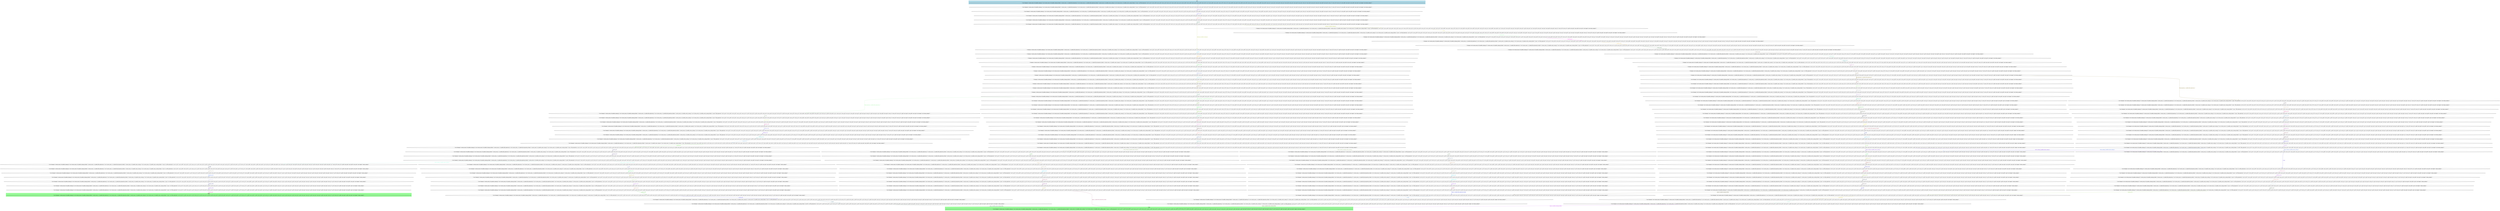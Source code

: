 digraph G {
0 [label="{ (not (cleaning)), (current_state_0 s0_handler_cleaning_0), (not (current_state_0 s0_handler_cleaning_broken)), (current_state_1 s1_handler_film_deposition_0), (not (current_state_1 s1_handler_film_deposition_broken)), (current_state_2 s2_handler_resist_coating_0), (not (current_state_2 s2_handler_resist_coating_broken)), (f_copy), (not (film_deposition)), (not ((q_15s))), (not (q_10d)), (not (q_10s)), (not (q_11d)), (not (q_11s)), (not (q_12d)), (not (q_12s)), (not ((q_15d))), (not (q_13d)), (not (q_13s)), (not (q_14d)), (not (q_14s)), (q_15), (not (q_16d)), (not (q_16s)), (not (q_17d)), (not (q_17s)), (not (q_18d)), (not (q_18s)), (not (q_19d)), (not (q_19s)), (not (q_1d)), (not (q_1s)), (not (q_20d)), (not (q_20s)), (not (q_21)), (not (q_21s)), (not (q_2d)), (not (q_2s)), (not (q_3d)), (not (q_3s)), (not (q_4d)), (not (q_4s)), (not (q_5)), (not (q_5d)), (not (q_5s)), (not (q_6)), (not (q_6d)), (not (q_6s)), (not (q_7)), (not (q_7d)), (not (q_7s)), (not (q_8d)), (not (q_8s)), (not (q_9d)), (not (q_9s)), (not (repair)), (not (resist_coating)) }"];
1 [label="{ (not (cleaning)), (current_state_0 s0_handler_cleaning_0), (not (current_state_0 s0_handler_cleaning_broken)), (current_state_1 s1_handler_film_deposition_0), (not (current_state_1 s1_handler_film_deposition_broken)), (current_state_2 s2_handler_resist_coating_0), (not (current_state_2 s2_handler_resist_coating_broken)), (f_sync), (not (film_deposition)), (q_15s), (not (q_10d)), (not (q_10s)), (not (q_11d)), (not (q_11s)), (not (q_12d)), (not (q_12s)), (not ((q_15d))), (not (q_13d)), (not (q_13s)), (not (q_14d)), (not (q_14s)), (not ((q_15))), (not (q_16d)), (not (q_16s)), (not (q_17d)), (not (q_17s)), (not (q_18d)), (not (q_18s)), (not (q_19d)), (not (q_19s)), (not (q_1d)), (not (q_1s)), (not (q_20d)), (not (q_20s)), (not (q_21)), (not (q_21s)), (not (q_2d)), (not (q_2s)), (not (q_3d)), (not (q_3s)), (not (q_4d)), (not (q_4s)), (not (q_5)), (not (q_5d)), (not (q_5s)), (not (q_6)), (not (q_6d)), (not (q_6s)), (not (q_7)), (not (q_7d)), (not (q_7s)), (not (q_8d)), (not (q_8s)), (not (q_9d)), (not (q_9s)), (not (repair)), (not (resist_coating)) }"];
2 [label="{ (not (cleaning)), (current_state_0 s0_handler_cleaning_0), (not (current_state_0 s0_handler_cleaning_broken)), (current_state_1 s1_handler_film_deposition_0), (not (current_state_1 s1_handler_film_deposition_broken)), (current_state_2 s2_handler_resist_coating_0), (not (current_state_2 s2_handler_resist_coating_broken)), (f_sync), (not (film_deposition)), (not ((q_15s))), (not (q_10d)), (not (q_10s)), (not (q_11d)), (not (q_11s)), (not (q_12d)), (not (q_12s)), (q_15d), (not (q_13d)), (not (q_13s)), (not (q_14d)), (not (q_14s)), (not ((q_15))), (not (q_16d)), (not (q_16s)), (not (q_17d)), (not (q_17s)), (not (q_18d)), (not (q_18s)), (not (q_19d)), (not (q_19s)), (not (q_1d)), (not (q_1s)), (not (q_20d)), (not (q_20s)), (not (q_21)), (not (q_21s)), (not (q_2d)), (not (q_2s)), (not (q_3d)), (not (q_3s)), (not (q_4d)), (q_4s), (not (q_5)), (not (q_5d)), (not (q_5s)), (not (q_6)), (not (q_6d)), (not (q_6s)), (not (q_7)), (not (q_7d)), (not (q_7s)), (not (q_8d)), (q_8s), (not (q_9d)), (not (q_9s)), (not (repair)), (not (resist_coating)) }"];
3 [label="{ (not (cleaning)), (current_state_0 s0_handler_cleaning_0), (not (current_state_0 s0_handler_cleaning_broken)), (current_state_1 s1_handler_film_deposition_0), (not (current_state_1 s1_handler_film_deposition_broken)), (current_state_2 s2_handler_resist_coating_0), (not (current_state_2 s2_handler_resist_coating_broken)), (f_sync), (not (film_deposition)), (not ((q_15s))), (not (q_10d)), (not (q_10s)), (not (q_11d)), (not (q_11s)), (not (q_12d)), (not (q_12s)), (q_15d), (not (q_13d)), (not (q_13s)), (not (q_14d)), (not (q_14s)), (not ((q_15))), (not (q_16d)), (not (q_16s)), (not (q_17d)), (not (q_17s)), (not (q_18d)), (not (q_18s)), (not (q_19d)), (not (q_19s)), (not (q_1d)), (not (q_1s)), (not (q_20d)), (not (q_20s)), (q_21), (not (q_21s)), (not (q_2d)), (not (q_2s)), (not (q_3d)), (not (q_3s)), (not (q_4d)), (q_4s), (q_5), (not (q_5d)), (not (q_5s)), (not (q_6)), (not (q_6d)), (not (q_6s)), (not (q_7)), (not (q_7d)), (not (q_7s)), (q_8d), (not (q_8s)), (not (q_9d)), (not (q_9s)), (not (repair)), (not (resist_coating)) }"];
4 [label="{ (not (cleaning)), (current_state_0 s0_handler_cleaning_0), (not (current_state_0 s0_handler_cleaning_broken)), (current_state_1 s1_handler_film_deposition_0), (not (current_state_1 s1_handler_film_deposition_broken)), (current_state_2 s2_handler_resist_coating_0), (not (current_state_2 s2_handler_resist_coating_broken)), (f_sync), (not (film_deposition)), (not ((q_15s))), (not (q_10d)), (not (q_10s)), (not (q_11d)), (not (q_11s)), (not (q_12d)), (not (q_12s)), (q_15d), (not (q_13d)), (not (q_13s)), (not (q_14d)), (not (q_14s)), (not ((q_15))), (not (q_16d)), (not (q_16s)), (not (q_17d)), (not (q_17s)), (not (q_18d)), (not (q_18s)), (not (q_19d)), (not (q_19s)), (not (q_1d)), (not (q_1s)), (not (q_20d)), (not (q_20s)), (q_21), (not (q_21s)), (not (q_2d)), (not (q_2s)), (not (q_3d)), (not (q_3s)), (q_4d), (not (q_4s)), (q_5), (not (q_5d)), (not (q_5s)), (not (q_6)), (not (q_6d)), (not (q_6s)), (not (q_7)), (not (q_7d)), (not (q_7s)), (q_8d), (not (q_8s)), (not (q_9d)), (not (q_9s)), (not (repair)), (not (resist_coating)) }"];
5 [label="{ (not (cleaning)), (current_state_0 s0_handler_cleaning_0), (not (current_state_0 s0_handler_cleaning_broken)), (current_state_1 s1_handler_film_deposition_0), (not (current_state_1 s1_handler_film_deposition_broken)), (current_state_2 s2_handler_resist_coating_0), (not (current_state_2 s2_handler_resist_coating_broken)), (f_world), (not (film_deposition)), (not ((q_15s))), (not (q_10d)), (not (q_10s)), (not (q_11d)), (not (q_11s)), (not (q_12d)), (not (q_12s)), (q_15d), (not (q_13d)), (not (q_13s)), (not (q_14d)), (not (q_14s)), (not ((q_15))), (not (q_16d)), (not (q_16s)), (not (q_17d)), (not (q_17s)), (not (q_18d)), (not (q_18s)), (not (q_19d)), (not (q_19s)), (not (q_1d)), (not (q_1s)), (not (q_20d)), (not (q_20s)), (q_21), (not (q_21s)), (not (q_2d)), (not (q_2s)), (not (q_3d)), (not (q_3s)), (q_4d), (not (q_4s)), (q_5), (not (q_5d)), (not (q_5s)), (not (q_6)), (not (q_6d)), (not (q_6s)), (not (q_7)), (not (q_7d)), (not (q_7s)), (q_8d), (not (q_8s)), (not (q_9d)), (not (q_9s)), (not (repair)), (not (resist_coating)) }"];
6 [label="{ (cleaning), (current_state_0 s0_handler_cleaning_0), (not (current_state_0 s0_handler_cleaning_broken)), (current_state_1 s1_handler_film_deposition_0), (not (current_state_1 s1_handler_film_deposition_broken)), (current_state_2 s2_handler_resist_coating_0), (not (current_state_2 s2_handler_resist_coating_broken)), (f_copy), (not (film_deposition)), (not ((q_15s))), (not (q_10d)), (not (q_10s)), (not (q_11d)), (not (q_11s)), (not (q_12d)), (not (q_12s)), (q_15d), (not (q_13d)), (not (q_13s)), (not (q_14d)), (not (q_14s)), (not ((q_15))), (not (q_16d)), (not (q_16s)), (not (q_17d)), (not (q_17s)), (not (q_18d)), (not (q_18s)), (not (q_19d)), (not (q_19s)), (not (q_1d)), (not (q_1s)), (not (q_20d)), (not (q_20s)), (q_21), (not (q_21s)), (not (q_2d)), (not (q_2s)), (not (q_3d)), (not (q_3s)), (q_4d), (not (q_4s)), (q_5), (not (q_5d)), (not (q_5s)), (not (q_6)), (not (q_6d)), (not (q_6s)), (not (q_7)), (not (q_7d)), (not (q_7s)), (q_8d), (not (q_8s)), (not (q_9d)), (not (q_9s)), (not (repair)), (not (resist_coating)) }"];
7 [label="{ (cleaning), (not (current_state_0 s0_handler_cleaning_0)), (current_state_0 s0_handler_cleaning_broken), (current_state_1 s1_handler_film_deposition_0), (not (current_state_1 s1_handler_film_deposition_broken)), (current_state_2 s2_handler_resist_coating_0), (not (current_state_2 s2_handler_resist_coating_broken)), (f_copy), (not (film_deposition)), (not ((q_15s))), (not (q_10d)), (not (q_10s)), (not (q_11d)), (not (q_11s)), (not (q_12d)), (not (q_12s)), (q_15d), (not (q_13d)), (not (q_13s)), (not (q_14d)), (not (q_14s)), (not ((q_15))), (not (q_16d)), (not (q_16s)), (not (q_17d)), (not (q_17s)), (not (q_18d)), (not (q_18s)), (not (q_19d)), (not (q_19s)), (not (q_1d)), (not (q_1s)), (not (q_20d)), (not (q_20s)), (q_21), (not (q_21s)), (not (q_2d)), (not (q_2s)), (not (q_3d)), (not (q_3s)), (q_4d), (not (q_4s)), (q_5), (not (q_5d)), (not (q_5s)), (not (q_6)), (not (q_6d)), (not (q_6s)), (not (q_7)), (not (q_7d)), (not (q_7s)), (q_8d), (not (q_8s)), (not (q_9d)), (not (q_9s)), (not (repair)), (not (resist_coating)) }"];
8 [label="{ (cleaning), (current_state_0 s0_handler_cleaning_0), (not (current_state_0 s0_handler_cleaning_broken)), (current_state_1 s1_handler_film_deposition_0), (not (current_state_1 s1_handler_film_deposition_broken)), (current_state_2 s2_handler_resist_coating_0), (not (current_state_2 s2_handler_resist_coating_broken)), (f_sync), (not (film_deposition)), (not ((q_15s))), (not (q_10d)), (not (q_10s)), (not (q_11d)), (not (q_11s)), (not (q_12d)), (not (q_12s)), (q_15d), (not (q_13d)), (not (q_13s)), (not (q_14d)), (not (q_14s)), (not ((q_15))), (not (q_16d)), (not (q_16s)), (not (q_17d)), (not (q_17s)), (not (q_18d)), (not (q_18s)), (not (q_19d)), (not (q_19s)), (not (q_1d)), (not (q_1s)), (not (q_20d)), (not (q_20s)), (not (q_21)), (q_21s), (not (q_2d)), (not (q_2s)), (not (q_3d)), (not (q_3s)), (q_4d), (not (q_4s)), (not (q_5)), (not (q_5d)), (q_5s), (not (q_6)), (not (q_6d)), (not (q_6s)), (not (q_7)), (not (q_7d)), (not (q_7s)), (q_8d), (not (q_8s)), (not (q_9d)), (not (q_9s)), (not (repair)), (not (resist_coating)) }"];
9 [label="{ (cleaning), (not (current_state_0 s0_handler_cleaning_0)), (current_state_0 s0_handler_cleaning_broken), (current_state_1 s1_handler_film_deposition_0), (not (current_state_1 s1_handler_film_deposition_broken)), (current_state_2 s2_handler_resist_coating_0), (not (current_state_2 s2_handler_resist_coating_broken)), (f_sync), (not (film_deposition)), (not ((q_15s))), (not (q_10d)), (not (q_10s)), (not (q_11d)), (not (q_11s)), (not (q_12d)), (not (q_12s)), (q_15d), (not (q_13d)), (not (q_13s)), (not (q_14d)), (not (q_14s)), (not ((q_15))), (not (q_16d)), (not (q_16s)), (not (q_17d)), (not (q_17s)), (not (q_18d)), (not (q_18s)), (not (q_19d)), (not (q_19s)), (not (q_1d)), (not (q_1s)), (not (q_20d)), (not (q_20s)), (not (q_21)), (q_21s), (not (q_2d)), (not (q_2s)), (not (q_3d)), (not (q_3s)), (q_4d), (not (q_4s)), (not (q_5)), (not (q_5d)), (q_5s), (not (q_6)), (not (q_6d)), (not (q_6s)), (not (q_7)), (not (q_7d)), (not (q_7s)), (q_8d), (not (q_8s)), (not (q_9d)), (not (q_9s)), (not (repair)), (not (resist_coating)) }"];
10 [label="{ (cleaning), (current_state_0 s0_handler_cleaning_0), (not (current_state_0 s0_handler_cleaning_broken)), (current_state_1 s1_handler_film_deposition_0), (not (current_state_1 s1_handler_film_deposition_broken)), (current_state_2 s2_handler_resist_coating_0), (not (current_state_2 s2_handler_resist_coating_broken)), (f_sync), (not (film_deposition)), (not ((q_15s))), (not (q_10d)), (not (q_10s)), (not (q_11d)), (not (q_11s)), (not (q_12d)), (q_12s), (q_15d), (not (q_13d)), (not (q_13s)), (not (q_14d)), (not (q_14s)), (not ((q_15))), (not (q_16d)), (not (q_16s)), (not (q_17d)), (not (q_17s)), (not (q_18d)), (not (q_18s)), (not (q_19d)), (not (q_19s)), (not (q_1d)), (not (q_1s)), (not (q_20d)), (not (q_20s)), (not (q_21)), (q_21s), (not (q_2d)), (not (q_2s)), (not (q_3d)), (not (q_3s)), (q_4d), (not (q_4s)), (not (q_5)), (q_5d), (not (q_5s)), (not (q_6)), (not (q_6d)), (not (q_6s)), (not (q_7)), (not (q_7d)), (not (q_7s)), (q_8d), (not (q_8s)), (not (q_9d)), (not (q_9s)), (not (repair)), (not (resist_coating)) }"];
11 [label="{ (cleaning), (not (current_state_0 s0_handler_cleaning_0)), (current_state_0 s0_handler_cleaning_broken), (current_state_1 s1_handler_film_deposition_0), (not (current_state_1 s1_handler_film_deposition_broken)), (current_state_2 s2_handler_resist_coating_0), (not (current_state_2 s2_handler_resist_coating_broken)), (f_sync), (not (film_deposition)), (not ((q_15s))), (not (q_10d)), (not (q_10s)), (not (q_11d)), (not (q_11s)), (not (q_12d)), (not (q_12s)), (q_15d), (not (q_13d)), (not (q_13s)), (not (q_14d)), (not (q_14s)), (not ((q_15))), (not (q_16d)), (not (q_16s)), (not (q_17d)), (not (q_17s)), (not (q_18d)), (not (q_18s)), (not (q_19d)), (not (q_19s)), (not (q_1d)), (not (q_1s)), (not (q_20d)), (not (q_20s)), (not (q_21)), (not (q_21s)), (not (q_2d)), (not (q_2s)), (not (q_3d)), (not (q_3s)), (q_4d), (not (q_4s)), (not (q_5)), (not (q_5d)), (q_5s), (not (q_6)), (not (q_6d)), (not (q_6s)), (not (q_7)), (not (q_7d)), (not (q_7s)), (q_8d), (not (q_8s)), (not (q_9d)), (not (q_9s)), (not (repair)), (not (resist_coating)) }"];
12 [label="{ (cleaning), (current_state_0 s0_handler_cleaning_0), (not (current_state_0 s0_handler_cleaning_broken)), (current_state_1 s1_handler_film_deposition_0), (not (current_state_1 s1_handler_film_deposition_broken)), (current_state_2 s2_handler_resist_coating_0), (not (current_state_2 s2_handler_resist_coating_broken)), (f_sync), (not (film_deposition)), (not ((q_15s))), (not (q_10d)), (not (q_10s)), (not (q_11d)), (not (q_11s)), (q_12d), (not (q_12s)), (q_15d), (not (q_13d)), (not (q_13s)), (not (q_14d)), (not (q_14s)), (not ((q_15))), (not (q_16d)), (not (q_16s)), (not (q_17d)), (not (q_17s)), (not (q_18d)), (not (q_18s)), (not (q_19d)), (not (q_19s)), (not (q_1d)), (q_1s), (not (q_20d)), (q_20s), (not (q_21)), (q_21s), (not (q_2d)), (not (q_2s)), (not (q_3d)), (not (q_3s)), (q_4d), (not (q_4s)), (not (q_5)), (q_5d), (not (q_5s)), (not (q_6)), (not (q_6d)), (not (q_6s)), (not (q_7)), (not (q_7d)), (not (q_7s)), (q_8d), (not (q_8s)), (not (q_9d)), (not (q_9s)), (not (repair)), (not (resist_coating)) }"];
13 [label="{ (cleaning), (not (current_state_0 s0_handler_cleaning_0)), (current_state_0 s0_handler_cleaning_broken), (current_state_1 s1_handler_film_deposition_0), (not (current_state_1 s1_handler_film_deposition_broken)), (current_state_2 s2_handler_resist_coating_0), (not (current_state_2 s2_handler_resist_coating_broken)), (f_sync), (not (film_deposition)), (not ((q_15s))), (not (q_10d)), (not (q_10s)), (not (q_11d)), (not (q_11s)), (not (q_12d)), (q_12s), (q_15d), (not (q_13d)), (not (q_13s)), (not (q_14d)), (not (q_14s)), (not ((q_15))), (not (q_16d)), (not (q_16s)), (not (q_17d)), (not (q_17s)), (not (q_18d)), (not (q_18s)), (not (q_19d)), (not (q_19s)), (not (q_1d)), (not (q_1s)), (not (q_20d)), (not (q_20s)), (not (q_21)), (not (q_21s)), (not (q_2d)), (not (q_2s)), (not (q_3d)), (not (q_3s)), (q_4d), (not (q_4s)), (not (q_5)), (q_5d), (not (q_5s)), (not (q_6)), (not (q_6d)), (not (q_6s)), (not (q_7)), (not (q_7d)), (not (q_7s)), (q_8d), (not (q_8s)), (not (q_9d)), (not (q_9s)), (not (repair)), (not (resist_coating)) }"];
14 [label="{ (cleaning), (current_state_0 s0_handler_cleaning_0), (not (current_state_0 s0_handler_cleaning_broken)), (current_state_1 s1_handler_film_deposition_0), (not (current_state_1 s1_handler_film_deposition_broken)), (current_state_2 s2_handler_resist_coating_0), (not (current_state_2 s2_handler_resist_coating_broken)), (f_sync), (not (film_deposition)), (not ((q_15s))), (not (q_10d)), (q_10s), (not (q_11d)), (not (q_11s)), (q_12d), (not (q_12s)), (q_15d), (not (q_13d)), (not (q_13s)), (not (q_14d)), (not (q_14s)), (not ((q_15))), (not (q_16d)), (q_16s), (not (q_17d)), (not (q_17s)), (not (q_18d)), (not (q_18s)), (not (q_19d)), (not (q_19s)), (not (q_1d)), (q_1s), (q_20d), (not (q_20s)), (not (q_21)), (q_21s), (not (q_2d)), (not (q_2s)), (not (q_3d)), (not (q_3s)), (q_4d), (not (q_4s)), (not (q_5)), (q_5d), (not (q_5s)), (not (q_6)), (not (q_6d)), (not (q_6s)), (not (q_7)), (not (q_7d)), (not (q_7s)), (q_8d), (not (q_8s)), (not (q_9d)), (not (q_9s)), (not (repair)), (not (resist_coating)) }"];
15 [label="{ (cleaning), (not (current_state_0 s0_handler_cleaning_0)), (current_state_0 s0_handler_cleaning_broken), (current_state_1 s1_handler_film_deposition_0), (not (current_state_1 s1_handler_film_deposition_broken)), (current_state_2 s2_handler_resist_coating_0), (not (current_state_2 s2_handler_resist_coating_broken)), (f_sync), (not (film_deposition)), (not ((q_15s))), (not (q_10d)), (not (q_10s)), (not (q_11d)), (not (q_11s)), (q_12d), (not (q_12s)), (q_15d), (not (q_13d)), (not (q_13s)), (not (q_14d)), (not (q_14s)), (not ((q_15))), (not (q_16d)), (not (q_16s)), (not (q_17d)), (not (q_17s)), (not (q_18d)), (not (q_18s)), (not (q_19d)), (not (q_19s)), (not (q_1d)), (q_1s), (not (q_20d)), (q_20s), (not (q_21)), (not (q_21s)), (not (q_2d)), (not (q_2s)), (not (q_3d)), (not (q_3s)), (q_4d), (not (q_4s)), (not (q_5)), (q_5d), (not (q_5s)), (not (q_6)), (not (q_6d)), (not (q_6s)), (not (q_7)), (not (q_7d)), (not (q_7s)), (q_8d), (not (q_8s)), (not (q_9d)), (not (q_9s)), (not (repair)), (not (resist_coating)) }"];
16 [label="{ (cleaning), (current_state_0 s0_handler_cleaning_0), (not (current_state_0 s0_handler_cleaning_broken)), (current_state_1 s1_handler_film_deposition_0), (not (current_state_1 s1_handler_film_deposition_broken)), (current_state_2 s2_handler_resist_coating_0), (not (current_state_2 s2_handler_resist_coating_broken)), (f_sync), (not (film_deposition)), (not ((q_15s))), (not (q_10d)), (q_10s), (not (q_11d)), (q_11s), (q_12d), (not (q_12s)), (q_15d), (not (q_13d)), (not (q_13s)), (not (q_14d)), (not (q_14s)), (not ((q_15))), (q_16d), (not (q_16s)), (not (q_17d)), (not (q_17s)), (not (q_18d)), (not (q_18s)), (not (q_19d)), (not (q_19s)), (not (q_1d)), (q_1s), (q_20d), (not (q_20s)), (not (q_21)), (q_21s), (not (q_2d)), (not (q_2s)), (not (q_3d)), (not (q_3s)), (q_4d), (not (q_4s)), (not (q_5)), (q_5d), (not (q_5s)), (not (q_6)), (not (q_6d)), (q_6s), (not (q_7)), (not (q_7d)), (not (q_7s)), (q_8d), (not (q_8s)), (not (q_9d)), (not (q_9s)), (not (repair)), (not (resist_coating)) }"];
17 [label="{ (cleaning), (not (current_state_0 s0_handler_cleaning_0)), (current_state_0 s0_handler_cleaning_broken), (current_state_1 s1_handler_film_deposition_0), (not (current_state_1 s1_handler_film_deposition_broken)), (current_state_2 s2_handler_resist_coating_0), (not (current_state_2 s2_handler_resist_coating_broken)), (f_sync), (not (film_deposition)), (not ((q_15s))), (not (q_10d)), (q_10s), (not (q_11d)), (not (q_11s)), (q_12d), (not (q_12s)), (q_15d), (not (q_13d)), (not (q_13s)), (not (q_14d)), (not (q_14s)), (not ((q_15))), (not (q_16d)), (q_16s), (not (q_17d)), (not (q_17s)), (not (q_18d)), (not (q_18s)), (not (q_19d)), (not (q_19s)), (not (q_1d)), (q_1s), (q_20d), (not (q_20s)), (not (q_21)), (not (q_21s)), (not (q_2d)), (not (q_2s)), (not (q_3d)), (not (q_3s)), (q_4d), (not (q_4s)), (not (q_5)), (q_5d), (not (q_5s)), (not (q_6)), (not (q_6d)), (not (q_6s)), (not (q_7)), (not (q_7d)), (not (q_7s)), (q_8d), (not (q_8s)), (not (q_9d)), (not (q_9s)), (not (repair)), (not (resist_coating)) }"];
18 [label="{ (cleaning), (current_state_0 s0_handler_cleaning_0), (not (current_state_0 s0_handler_cleaning_broken)), (current_state_1 s1_handler_film_deposition_0), (not (current_state_1 s1_handler_film_deposition_broken)), (current_state_2 s2_handler_resist_coating_0), (not (current_state_2 s2_handler_resist_coating_broken)), (f_sync), (not (film_deposition)), (not ((q_15s))), (not (q_10d)), (q_10s), (not (q_11d)), (q_11s), (q_12d), (not (q_12s)), (q_15d), (not (q_13d)), (not (q_13s)), (not (q_14d)), (not (q_14s)), (not ((q_15))), (q_16d), (not (q_16s)), (not (q_17d)), (not (q_17s)), (not (q_18d)), (not (q_18s)), (not (q_19d)), (not (q_19s)), (not (q_1d)), (q_1s), (q_20d), (not (q_20s)), (q_21), (q_21s), (not (q_2d)), (not (q_2s)), (not (q_3d)), (not (q_3s)), (q_4d), (not (q_4s)), (not (q_5)), (q_5d), (not (q_5s)), (q_6), (not (q_6d)), (not (q_6s)), (not (q_7)), (not (q_7d)), (not (q_7s)), (q_8d), (not (q_8s)), (not (q_9d)), (not (q_9s)), (not (repair)), (not (resist_coating)) }"];
19 [label="{ (cleaning), (not (current_state_0 s0_handler_cleaning_0)), (current_state_0 s0_handler_cleaning_broken), (current_state_1 s1_handler_film_deposition_0), (not (current_state_1 s1_handler_film_deposition_broken)), (current_state_2 s2_handler_resist_coating_0), (not (current_state_2 s2_handler_resist_coating_broken)), (f_sync), (not (film_deposition)), (not ((q_15s))), (not (q_10d)), (q_10s), (not (q_11d)), (q_11s), (q_12d), (not (q_12s)), (q_15d), (not (q_13d)), (not (q_13s)), (not (q_14d)), (not (q_14s)), (not ((q_15))), (q_16d), (not (q_16s)), (not (q_17d)), (not (q_17s)), (not (q_18d)), (not (q_18s)), (not (q_19d)), (not (q_19s)), (not (q_1d)), (q_1s), (q_20d), (not (q_20s)), (not (q_21)), (not (q_21s)), (not (q_2d)), (not (q_2s)), (not (q_3d)), (not (q_3s)), (q_4d), (not (q_4s)), (not (q_5)), (q_5d), (not (q_5s)), (not (q_6)), (not (q_6d)), (q_6s), (not (q_7)), (not (q_7d)), (not (q_7s)), (q_8d), (not (q_8s)), (not (q_9d)), (not (q_9s)), (not (repair)), (not (resist_coating)) }"];
20 [label="{ (cleaning), (current_state_0 s0_handler_cleaning_0), (not (current_state_0 s0_handler_cleaning_broken)), (current_state_1 s1_handler_film_deposition_0), (not (current_state_1 s1_handler_film_deposition_broken)), (current_state_2 s2_handler_resist_coating_0), (not (current_state_2 s2_handler_resist_coating_broken)), (f_sync), (not (film_deposition)), (not ((q_15s))), (not (q_10d)), (not (q_10s)), (not (q_11d)), (q_11s), (q_12d), (not (q_12s)), (q_15d), (not (q_13d)), (not (q_13s)), (not (q_14d)), (not (q_14s)), (not ((q_15))), (q_16d), (not (q_16s)), (not (q_17d)), (not (q_17s)), (not (q_18d)), (not (q_18s)), (not (q_19d)), (not (q_19s)), (not (q_1d)), (q_1s), (q_20d), (not (q_20s)), (q_21), (q_21s), (not (q_2d)), (not (q_2s)), (not (q_3d)), (not (q_3s)), (q_4d), (not (q_4s)), (not (q_5)), (q_5d), (not (q_5s)), (q_6), (not (q_6d)), (not (q_6s)), (not (q_7)), (not (q_7d)), (not (q_7s)), (q_8d), (not (q_8s)), (not (q_9d)), (not (q_9s)), (not (repair)), (not (resist_coating)) }"];
21 [label="{ (cleaning), (not (current_state_0 s0_handler_cleaning_0)), (current_state_0 s0_handler_cleaning_broken), (current_state_1 s1_handler_film_deposition_0), (not (current_state_1 s1_handler_film_deposition_broken)), (current_state_2 s2_handler_resist_coating_0), (not (current_state_2 s2_handler_resist_coating_broken)), (f_sync), (not (film_deposition)), (not ((q_15s))), (not (q_10d)), (q_10s), (not (q_11d)), (q_11s), (q_12d), (not (q_12s)), (q_15d), (not (q_13d)), (not (q_13s)), (not (q_14d)), (not (q_14s)), (not ((q_15))), (q_16d), (not (q_16s)), (not (q_17d)), (not (q_17s)), (not (q_18d)), (not (q_18s)), (not (q_19d)), (not (q_19s)), (not (q_1d)), (q_1s), (q_20d), (not (q_20s)), (q_21), (not (q_21s)), (not (q_2d)), (not (q_2s)), (not (q_3d)), (not (q_3s)), (q_4d), (not (q_4s)), (not (q_5)), (q_5d), (not (q_5s)), (q_6), (not (q_6d)), (not (q_6s)), (not (q_7)), (not (q_7d)), (not (q_7s)), (q_8d), (not (q_8s)), (not (q_9d)), (not (q_9s)), (not (repair)), (not (resist_coating)) }"];
22 [label="{ (cleaning), (current_state_0 s0_handler_cleaning_0), (not (current_state_0 s0_handler_cleaning_broken)), (current_state_1 s1_handler_film_deposition_0), (not (current_state_1 s1_handler_film_deposition_broken)), (current_state_2 s2_handler_resist_coating_0), (not (current_state_2 s2_handler_resist_coating_broken)), (f_sync), (not (film_deposition)), (not ((q_15s))), (not (q_10d)), (not (q_10s)), (not (q_11d)), (q_11s), (q_12d), (not (q_12s)), (q_15d), (not (q_13d)), (not (q_13s)), (not (q_14d)), (not (q_14s)), (not ((q_15))), (q_16d), (not (q_16s)), (not (q_17d)), (not (q_17s)), (not (q_18d)), (not (q_18s)), (not (q_19d)), (not (q_19s)), (not (q_1d)), (q_1s), (q_20d), (not (q_20s)), (q_21), (not (q_21s)), (not (q_2d)), (not (q_2s)), (not (q_3d)), (not (q_3s)), (q_4d), (not (q_4s)), (not (q_5)), (q_5d), (not (q_5s)), (q_6), (not (q_6d)), (not (q_6s)), (not (q_7)), (not (q_7d)), (not (q_7s)), (q_8d), (not (q_8s)), (not (q_9d)), (not (q_9s)), (not (repair)), (not (resist_coating)) }"];
23 [label="{ (cleaning), (not (current_state_0 s0_handler_cleaning_0)), (current_state_0 s0_handler_cleaning_broken), (current_state_1 s1_handler_film_deposition_0), (not (current_state_1 s1_handler_film_deposition_broken)), (current_state_2 s2_handler_resist_coating_0), (not (current_state_2 s2_handler_resist_coating_broken)), (f_sync), (not (film_deposition)), (not ((q_15s))), (not (q_10d)), (not (q_10s)), (not (q_11d)), (q_11s), (q_12d), (not (q_12s)), (q_15d), (not (q_13d)), (not (q_13s)), (not (q_14d)), (not (q_14s)), (not ((q_15))), (q_16d), (not (q_16s)), (not (q_17d)), (not (q_17s)), (not (q_18d)), (not (q_18s)), (not (q_19d)), (not (q_19s)), (not (q_1d)), (q_1s), (q_20d), (not (q_20s)), (q_21), (not (q_21s)), (not (q_2d)), (not (q_2s)), (not (q_3d)), (not (q_3s)), (q_4d), (not (q_4s)), (not (q_5)), (q_5d), (not (q_5s)), (q_6), (not (q_6d)), (not (q_6s)), (not (q_7)), (not (q_7d)), (not (q_7s)), (q_8d), (not (q_8s)), (not (q_9d)), (not (q_9s)), (not (repair)), (not (resist_coating)) }"];
24 [label="{ (cleaning), (current_state_0 s0_handler_cleaning_0), (not (current_state_0 s0_handler_cleaning_broken)), (current_state_1 s1_handler_film_deposition_0), (not (current_state_1 s1_handler_film_deposition_broken)), (current_state_2 s2_handler_resist_coating_0), (not (current_state_2 s2_handler_resist_coating_broken)), (f_sync), (not (film_deposition)), (not ((q_15s))), (not (q_10d)), (not (q_10s)), (not (q_11d)), (q_11s), (q_12d), (not (q_12s)), (q_15d), (not (q_13d)), (not (q_13s)), (not (q_14d)), (not (q_14s)), (not ((q_15))), (q_16d), (not (q_16s)), (not (q_17d)), (not (q_17s)), (not (q_18d)), (not (q_18s)), (not (q_19d)), (not (q_19s)), (q_1d), (not (q_1s)), (q_20d), (not (q_20s)), (q_21), (not (q_21s)), (not (q_2d)), (not (q_2s)), (not (q_3d)), (not (q_3s)), (q_4d), (not (q_4s)), (not (q_5)), (q_5d), (not (q_5s)), (q_6), (not (q_6d)), (not (q_6s)), (not (q_7)), (not (q_7d)), (not (q_7s)), (q_8d), (not (q_8s)), (not (q_9d)), (not (q_9s)), (not (repair)), (not (resist_coating)) }"];
25 [label="{ (cleaning), (not (current_state_0 s0_handler_cleaning_0)), (current_state_0 s0_handler_cleaning_broken), (current_state_1 s1_handler_film_deposition_0), (not (current_state_1 s1_handler_film_deposition_broken)), (current_state_2 s2_handler_resist_coating_0), (not (current_state_2 s2_handler_resist_coating_broken)), (f_sync), (not (film_deposition)), (not ((q_15s))), (not (q_10d)), (not (q_10s)), (not (q_11d)), (q_11s), (q_12d), (not (q_12s)), (q_15d), (not (q_13d)), (not (q_13s)), (not (q_14d)), (not (q_14s)), (not ((q_15))), (q_16d), (not (q_16s)), (not (q_17d)), (not (q_17s)), (not (q_18d)), (not (q_18s)), (not (q_19d)), (not (q_19s)), (q_1d), (not (q_1s)), (q_20d), (not (q_20s)), (q_21), (not (q_21s)), (not (q_2d)), (not (q_2s)), (not (q_3d)), (not (q_3s)), (q_4d), (not (q_4s)), (not (q_5)), (q_5d), (not (q_5s)), (q_6), (not (q_6d)), (not (q_6s)), (not (q_7)), (not (q_7d)), (not (q_7s)), (q_8d), (not (q_8s)), (not (q_9d)), (not (q_9s)), (not (repair)), (not (resist_coating)) }"];
26 [label="{ (cleaning), (current_state_0 s0_handler_cleaning_0), (not (current_state_0 s0_handler_cleaning_broken)), (current_state_1 s1_handler_film_deposition_0), (not (current_state_1 s1_handler_film_deposition_broken)), (current_state_2 s2_handler_resist_coating_0), (not (current_state_2 s2_handler_resist_coating_broken)), (f_sync), (not (film_deposition)), (not ((q_15s))), (not (q_10d)), (not (q_10s)), (not (q_11d)), (not (q_11s)), (q_12d), (not (q_12s)), (q_15d), (not (q_13d)), (not (q_13s)), (not (q_14d)), (not (q_14s)), (not ((q_15))), (q_16d), (not (q_16s)), (not (q_17d)), (not (q_17s)), (not (q_18d)), (not (q_18s)), (not (q_19d)), (not (q_19s)), (q_1d), (not (q_1s)), (q_20d), (not (q_20s)), (q_21), (not (q_21s)), (not (q_2d)), (not (q_2s)), (not (q_3d)), (not (q_3s)), (q_4d), (not (q_4s)), (not (q_5)), (q_5d), (not (q_5s)), (q_6), (not (q_6d)), (not (q_6s)), (not (q_7)), (not (q_7d)), (not (q_7s)), (q_8d), (not (q_8s)), (not (q_9d)), (not (q_9s)), (not (repair)), (not (resist_coating)) }"];
27 [label="{ (cleaning), (not (current_state_0 s0_handler_cleaning_0)), (current_state_0 s0_handler_cleaning_broken), (current_state_1 s1_handler_film_deposition_0), (not (current_state_1 s1_handler_film_deposition_broken)), (current_state_2 s2_handler_resist_coating_0), (not (current_state_2 s2_handler_resist_coating_broken)), (f_sync), (not (film_deposition)), (not ((q_15s))), (not (q_10d)), (not (q_10s)), (not (q_11d)), (not (q_11s)), (q_12d), (not (q_12s)), (q_15d), (not (q_13d)), (not (q_13s)), (not (q_14d)), (not (q_14s)), (not ((q_15))), (q_16d), (not (q_16s)), (not (q_17d)), (not (q_17s)), (not (q_18d)), (not (q_18s)), (not (q_19d)), (not (q_19s)), (q_1d), (not (q_1s)), (q_20d), (not (q_20s)), (q_21), (not (q_21s)), (not (q_2d)), (not (q_2s)), (not (q_3d)), (not (q_3s)), (q_4d), (not (q_4s)), (not (q_5)), (q_5d), (not (q_5s)), (q_6), (not (q_6d)), (not (q_6s)), (not (q_7)), (not (q_7d)), (not (q_7s)), (q_8d), (not (q_8s)), (not (q_9d)), (not (q_9s)), (not (repair)), (not (resist_coating)) }"];
28 [label="{ (cleaning), (current_state_0 s0_handler_cleaning_0), (not (current_state_0 s0_handler_cleaning_broken)), (current_state_1 s1_handler_film_deposition_0), (not (current_state_1 s1_handler_film_deposition_broken)), (current_state_2 s2_handler_resist_coating_0), (not (current_state_2 s2_handler_resist_coating_broken)), (f_world), (not (film_deposition)), (not ((q_15s))), (not (q_10d)), (not (q_10s)), (not (q_11d)), (not (q_11s)), (q_12d), (not (q_12s)), (q_15d), (not (q_13d)), (not (q_13s)), (not (q_14d)), (not (q_14s)), (not ((q_15))), (q_16d), (not (q_16s)), (not (q_17d)), (not (q_17s)), (not (q_18d)), (not (q_18s)), (not (q_19d)), (not (q_19s)), (q_1d), (not (q_1s)), (q_20d), (not (q_20s)), (q_21), (not (q_21s)), (not (q_2d)), (not (q_2s)), (not (q_3d)), (not (q_3s)), (q_4d), (not (q_4s)), (not (q_5)), (q_5d), (not (q_5s)), (q_6), (not (q_6d)), (not (q_6s)), (not (q_7)), (not (q_7d)), (not (q_7s)), (q_8d), (not (q_8s)), (not (q_9d)), (not (q_9s)), (not (repair)), (not (resist_coating)) }"];
29 [label="{ (cleaning), (not (current_state_0 s0_handler_cleaning_0)), (current_state_0 s0_handler_cleaning_broken), (current_state_1 s1_handler_film_deposition_0), (not (current_state_1 s1_handler_film_deposition_broken)), (current_state_2 s2_handler_resist_coating_0), (not (current_state_2 s2_handler_resist_coating_broken)), (f_world), (not (film_deposition)), (not ((q_15s))), (not (q_10d)), (not (q_10s)), (not (q_11d)), (not (q_11s)), (q_12d), (not (q_12s)), (q_15d), (not (q_13d)), (not (q_13s)), (not (q_14d)), (not (q_14s)), (not ((q_15))), (q_16d), (not (q_16s)), (not (q_17d)), (not (q_17s)), (not (q_18d)), (not (q_18s)), (not (q_19d)), (not (q_19s)), (q_1d), (not (q_1s)), (q_20d), (not (q_20s)), (q_21), (not (q_21s)), (not (q_2d)), (not (q_2s)), (not (q_3d)), (not (q_3s)), (q_4d), (not (q_4s)), (not (q_5)), (q_5d), (not (q_5s)), (q_6), (not (q_6d)), (not (q_6s)), (not (q_7)), (not (q_7d)), (not (q_7s)), (q_8d), (not (q_8s)), (not (q_9d)), (not (q_9s)), (not (repair)), (not (resist_coating)) }"];
30 [label="{ (not (cleaning)), (current_state_0 s0_handler_cleaning_0), (not (current_state_0 s0_handler_cleaning_broken)), (current_state_1 s1_handler_film_deposition_0), (not (current_state_1 s1_handler_film_deposition_broken)), (current_state_2 s2_handler_resist_coating_0), (not (current_state_2 s2_handler_resist_coating_broken)), (f_copy), (film_deposition), (not ((q_15s))), (not (q_10d)), (not (q_10s)), (not (q_11d)), (not (q_11s)), (q_12d), (not (q_12s)), (q_15d), (not (q_13d)), (not (q_13s)), (not (q_14d)), (not (q_14s)), (not ((q_15))), (q_16d), (not (q_16s)), (not (q_17d)), (not (q_17s)), (not (q_18d)), (not (q_18s)), (not (q_19d)), (not (q_19s)), (q_1d), (not (q_1s)), (q_20d), (not (q_20s)), (q_21), (not (q_21s)), (not (q_2d)), (not (q_2s)), (not (q_3d)), (not (q_3s)), (q_4d), (not (q_4s)), (not (q_5)), (q_5d), (not (q_5s)), (q_6), (not (q_6d)), (not (q_6s)), (not (q_7)), (not (q_7d)), (not (q_7s)), (q_8d), (not (q_8s)), (not (q_9d)), (not (q_9s)), (not (repair)), (not (resist_coating)) }"];
31 [label="{ (not (cleaning)), (current_state_0 s0_handler_cleaning_0), (not (current_state_0 s0_handler_cleaning_broken)), (not (current_state_1 s1_handler_film_deposition_0)), (current_state_1 s1_handler_film_deposition_broken), (current_state_2 s2_handler_resist_coating_0), (not (current_state_2 s2_handler_resist_coating_broken)), (f_copy), (film_deposition), (not ((q_15s))), (not (q_10d)), (not (q_10s)), (not (q_11d)), (not (q_11s)), (q_12d), (not (q_12s)), (q_15d), (not (q_13d)), (not (q_13s)), (not (q_14d)), (not (q_14s)), (not ((q_15))), (q_16d), (not (q_16s)), (not (q_17d)), (not (q_17s)), (not (q_18d)), (not (q_18s)), (not (q_19d)), (not (q_19s)), (q_1d), (not (q_1s)), (q_20d), (not (q_20s)), (q_21), (not (q_21s)), (not (q_2d)), (not (q_2s)), (not (q_3d)), (not (q_3s)), (q_4d), (not (q_4s)), (not (q_5)), (q_5d), (not (q_5s)), (q_6), (not (q_6d)), (not (q_6s)), (not (q_7)), (not (q_7d)), (not (q_7s)), (q_8d), (not (q_8s)), (not (q_9d)), (not (q_9s)), (not (repair)), (not (resist_coating)) }"];
32 [label="{ (not (cleaning)), (not (current_state_0 s0_handler_cleaning_0)), (current_state_0 s0_handler_cleaning_broken), (current_state_1 s1_handler_film_deposition_0), (not (current_state_1 s1_handler_film_deposition_broken)), (current_state_2 s2_handler_resist_coating_0), (not (current_state_2 s2_handler_resist_coating_broken)), (f_copy), (film_deposition), (not ((q_15s))), (not (q_10d)), (not (q_10s)), (not (q_11d)), (not (q_11s)), (q_12d), (not (q_12s)), (q_15d), (not (q_13d)), (not (q_13s)), (not (q_14d)), (not (q_14s)), (not ((q_15))), (q_16d), (not (q_16s)), (not (q_17d)), (not (q_17s)), (not (q_18d)), (not (q_18s)), (not (q_19d)), (not (q_19s)), (q_1d), (not (q_1s)), (q_20d), (not (q_20s)), (q_21), (not (q_21s)), (not (q_2d)), (not (q_2s)), (not (q_3d)), (not (q_3s)), (q_4d), (not (q_4s)), (not (q_5)), (q_5d), (not (q_5s)), (q_6), (not (q_6d)), (not (q_6s)), (not (q_7)), (not (q_7d)), (not (q_7s)), (q_8d), (not (q_8s)), (not (q_9d)), (not (q_9s)), (not (repair)), (not (resist_coating)) }"];
33 [label="{ (not (cleaning)), (not (current_state_0 s0_handler_cleaning_0)), (current_state_0 s0_handler_cleaning_broken), (not (current_state_1 s1_handler_film_deposition_0)), (current_state_1 s1_handler_film_deposition_broken), (current_state_2 s2_handler_resist_coating_0), (not (current_state_2 s2_handler_resist_coating_broken)), (f_copy), (film_deposition), (not ((q_15s))), (not (q_10d)), (not (q_10s)), (not (q_11d)), (not (q_11s)), (q_12d), (not (q_12s)), (q_15d), (not (q_13d)), (not (q_13s)), (not (q_14d)), (not (q_14s)), (not ((q_15))), (q_16d), (not (q_16s)), (not (q_17d)), (not (q_17s)), (not (q_18d)), (not (q_18s)), (not (q_19d)), (not (q_19s)), (q_1d), (not (q_1s)), (q_20d), (not (q_20s)), (q_21), (not (q_21s)), (not (q_2d)), (not (q_2s)), (not (q_3d)), (not (q_3s)), (q_4d), (not (q_4s)), (not (q_5)), (q_5d), (not (q_5s)), (q_6), (not (q_6d)), (not (q_6s)), (not (q_7)), (not (q_7d)), (not (q_7s)), (q_8d), (not (q_8s)), (not (q_9d)), (not (q_9s)), (not (repair)), (not (resist_coating)) }"];
34 [label="{ (not (cleaning)), (current_state_0 s0_handler_cleaning_0), (not (current_state_0 s0_handler_cleaning_broken)), (current_state_1 s1_handler_film_deposition_0), (not (current_state_1 s1_handler_film_deposition_broken)), (current_state_2 s2_handler_resist_coating_0), (not (current_state_2 s2_handler_resist_coating_broken)), (f_sync), (film_deposition), (not ((q_15s))), (not (q_10d)), (not (q_10s)), (not (q_11d)), (not (q_11s)), (q_12d), (not (q_12s)), (q_15d), (not (q_13d)), (not (q_13s)), (not (q_14d)), (not (q_14s)), (not ((q_15))), (q_16d), (not (q_16s)), (not (q_17d)), (not (q_17s)), (not (q_18d)), (not (q_18s)), (not (q_19d)), (not (q_19s)), (q_1d), (not (q_1s)), (q_20d), (not (q_20s)), (not (q_21)), (q_21s), (not (q_2d)), (not (q_2s)), (not (q_3d)), (not (q_3s)), (q_4d), (not (q_4s)), (not (q_5)), (q_5d), (not (q_5s)), (not (q_6)), (not (q_6d)), (q_6s), (not (q_7)), (not (q_7d)), (not (q_7s)), (q_8d), (not (q_8s)), (not (q_9d)), (not (q_9s)), (not (repair)), (not (resist_coating)) }"];
35 [label="{ (not (cleaning)), (current_state_0 s0_handler_cleaning_0), (not (current_state_0 s0_handler_cleaning_broken)), (not (current_state_1 s1_handler_film_deposition_0)), (current_state_1 s1_handler_film_deposition_broken), (current_state_2 s2_handler_resist_coating_0), (not (current_state_2 s2_handler_resist_coating_broken)), (f_sync), (film_deposition), (not ((q_15s))), (not (q_10d)), (not (q_10s)), (not (q_11d)), (not (q_11s)), (q_12d), (not (q_12s)), (q_15d), (not (q_13d)), (not (q_13s)), (not (q_14d)), (not (q_14s)), (not ((q_15))), (q_16d), (not (q_16s)), (not (q_17d)), (not (q_17s)), (not (q_18d)), (not (q_18s)), (not (q_19d)), (not (q_19s)), (q_1d), (not (q_1s)), (q_20d), (not (q_20s)), (not (q_21)), (q_21s), (not (q_2d)), (not (q_2s)), (not (q_3d)), (not (q_3s)), (q_4d), (not (q_4s)), (not (q_5)), (q_5d), (not (q_5s)), (not (q_6)), (not (q_6d)), (q_6s), (not (q_7)), (not (q_7d)), (not (q_7s)), (q_8d), (not (q_8s)), (not (q_9d)), (not (q_9s)), (not (repair)), (not (resist_coating)) }"];
36 [label="{ (not (cleaning)), (not (current_state_0 s0_handler_cleaning_0)), (current_state_0 s0_handler_cleaning_broken), (current_state_1 s1_handler_film_deposition_0), (not (current_state_1 s1_handler_film_deposition_broken)), (current_state_2 s2_handler_resist_coating_0), (not (current_state_2 s2_handler_resist_coating_broken)), (f_sync), (film_deposition), (not ((q_15s))), (not (q_10d)), (not (q_10s)), (not (q_11d)), (not (q_11s)), (q_12d), (not (q_12s)), (q_15d), (not (q_13d)), (not (q_13s)), (not (q_14d)), (not (q_14s)), (not ((q_15))), (q_16d), (not (q_16s)), (not (q_17d)), (not (q_17s)), (not (q_18d)), (not (q_18s)), (not (q_19d)), (not (q_19s)), (q_1d), (not (q_1s)), (q_20d), (not (q_20s)), (not (q_21)), (q_21s), (not (q_2d)), (not (q_2s)), (not (q_3d)), (not (q_3s)), (q_4d), (not (q_4s)), (not (q_5)), (q_5d), (not (q_5s)), (not (q_6)), (not (q_6d)), (q_6s), (not (q_7)), (not (q_7d)), (not (q_7s)), (q_8d), (not (q_8s)), (not (q_9d)), (not (q_9s)), (not (repair)), (not (resist_coating)) }"];
37 [label="{ (not (cleaning)), (not (current_state_0 s0_handler_cleaning_0)), (current_state_0 s0_handler_cleaning_broken), (not (current_state_1 s1_handler_film_deposition_0)), (current_state_1 s1_handler_film_deposition_broken), (current_state_2 s2_handler_resist_coating_0), (not (current_state_2 s2_handler_resist_coating_broken)), (f_sync), (film_deposition), (not ((q_15s))), (not (q_10d)), (not (q_10s)), (not (q_11d)), (not (q_11s)), (q_12d), (not (q_12s)), (q_15d), (not (q_13d)), (not (q_13s)), (not (q_14d)), (not (q_14s)), (not ((q_15))), (q_16d), (not (q_16s)), (not (q_17d)), (not (q_17s)), (not (q_18d)), (not (q_18s)), (not (q_19d)), (not (q_19s)), (q_1d), (not (q_1s)), (q_20d), (not (q_20s)), (not (q_21)), (q_21s), (not (q_2d)), (not (q_2s)), (not (q_3d)), (not (q_3s)), (q_4d), (not (q_4s)), (not (q_5)), (q_5d), (not (q_5s)), (not (q_6)), (not (q_6d)), (q_6s), (not (q_7)), (not (q_7d)), (not (q_7s)), (q_8d), (not (q_8s)), (not (q_9d)), (not (q_9s)), (not (repair)), (not (resist_coating)) }"];
38 [label="{ (not (cleaning)), (current_state_0 s0_handler_cleaning_0), (not (current_state_0 s0_handler_cleaning_broken)), (current_state_1 s1_handler_film_deposition_0), (not (current_state_1 s1_handler_film_deposition_broken)), (current_state_2 s2_handler_resist_coating_0), (not (current_state_2 s2_handler_resist_coating_broken)), (f_sync), (film_deposition), (not ((q_15s))), (not (q_10d)), (not (q_10s)), (not (q_11d)), (not (q_11s)), (q_12d), (not (q_12s)), (q_15d), (not (q_13d)), (q_13s), (not (q_14d)), (not (q_14s)), (not ((q_15))), (q_16d), (not (q_16s)), (not (q_17d)), (not (q_17s)), (not (q_18d)), (not (q_18s)), (not (q_19d)), (not (q_19s)), (q_1d), (not (q_1s)), (q_20d), (not (q_20s)), (not (q_21)), (q_21s), (not (q_2d)), (not (q_2s)), (not (q_3d)), (not (q_3s)), (q_4d), (not (q_4s)), (not (q_5)), (q_5d), (not (q_5s)), (not (q_6)), (q_6d), (not (q_6s)), (not (q_7)), (not (q_7d)), (not (q_7s)), (q_8d), (not (q_8s)), (not (q_9d)), (not (q_9s)), (not (repair)), (not (resist_coating)) }"];
39 [label="{ (not (cleaning)), (current_state_0 s0_handler_cleaning_0), (not (current_state_0 s0_handler_cleaning_broken)), (not (current_state_1 s1_handler_film_deposition_0)), (current_state_1 s1_handler_film_deposition_broken), (current_state_2 s2_handler_resist_coating_0), (not (current_state_2 s2_handler_resist_coating_broken)), (f_sync), (film_deposition), (not ((q_15s))), (not (q_10d)), (not (q_10s)), (not (q_11d)), (not (q_11s)), (q_12d), (not (q_12s)), (q_15d), (not (q_13d)), (not (q_13s)), (not (q_14d)), (not (q_14s)), (not ((q_15))), (q_16d), (not (q_16s)), (not (q_17d)), (not (q_17s)), (not (q_18d)), (not (q_18s)), (not (q_19d)), (not (q_19s)), (q_1d), (not (q_1s)), (q_20d), (not (q_20s)), (not (q_21)), (not (q_21s)), (not (q_2d)), (not (q_2s)), (not (q_3d)), (not (q_3s)), (q_4d), (not (q_4s)), (not (q_5)), (q_5d), (not (q_5s)), (not (q_6)), (not (q_6d)), (q_6s), (not (q_7)), (not (q_7d)), (not (q_7s)), (q_8d), (not (q_8s)), (not (q_9d)), (not (q_9s)), (not (repair)), (not (resist_coating)) }"];
40 [label="{ (not (cleaning)), (not (current_state_0 s0_handler_cleaning_0)), (current_state_0 s0_handler_cleaning_broken), (current_state_1 s1_handler_film_deposition_0), (not (current_state_1 s1_handler_film_deposition_broken)), (current_state_2 s2_handler_resist_coating_0), (not (current_state_2 s2_handler_resist_coating_broken)), (f_sync), (film_deposition), (not ((q_15s))), (not (q_10d)), (not (q_10s)), (not (q_11d)), (not (q_11s)), (q_12d), (not (q_12s)), (q_15d), (not (q_13d)), (q_13s), (not (q_14d)), (not (q_14s)), (not ((q_15))), (q_16d), (not (q_16s)), (not (q_17d)), (not (q_17s)), (not (q_18d)), (not (q_18s)), (not (q_19d)), (not (q_19s)), (q_1d), (not (q_1s)), (q_20d), (not (q_20s)), (not (q_21)), (q_21s), (not (q_2d)), (not (q_2s)), (not (q_3d)), (not (q_3s)), (q_4d), (not (q_4s)), (not (q_5)), (q_5d), (not (q_5s)), (not (q_6)), (q_6d), (not (q_6s)), (not (q_7)), (not (q_7d)), (not (q_7s)), (q_8d), (not (q_8s)), (not (q_9d)), (not (q_9s)), (not (repair)), (not (resist_coating)) }"];
41 [label="{ (not (cleaning)), (not (current_state_0 s0_handler_cleaning_0)), (current_state_0 s0_handler_cleaning_broken), (not (current_state_1 s1_handler_film_deposition_0)), (current_state_1 s1_handler_film_deposition_broken), (current_state_2 s2_handler_resist_coating_0), (not (current_state_2 s2_handler_resist_coating_broken)), (f_sync), (film_deposition), (not ((q_15s))), (not (q_10d)), (not (q_10s)), (not (q_11d)), (not (q_11s)), (q_12d), (not (q_12s)), (q_15d), (not (q_13d)), (not (q_13s)), (not (q_14d)), (not (q_14s)), (not ((q_15))), (q_16d), (not (q_16s)), (not (q_17d)), (not (q_17s)), (not (q_18d)), (not (q_18s)), (not (q_19d)), (not (q_19s)), (q_1d), (not (q_1s)), (q_20d), (not (q_20s)), (not (q_21)), (not (q_21s)), (not (q_2d)), (not (q_2s)), (not (q_3d)), (not (q_3s)), (q_4d), (not (q_4s)), (not (q_5)), (q_5d), (not (q_5s)), (not (q_6)), (not (q_6d)), (q_6s), (not (q_7)), (not (q_7d)), (not (q_7s)), (q_8d), (not (q_8s)), (not (q_9d)), (not (q_9s)), (not (repair)), (not (resist_coating)) }"];
42 [label="{ (not (cleaning)), (current_state_0 s0_handler_cleaning_0), (not (current_state_0 s0_handler_cleaning_broken)), (current_state_1 s1_handler_film_deposition_0), (not (current_state_1 s1_handler_film_deposition_broken)), (current_state_2 s2_handler_resist_coating_0), (not (current_state_2 s2_handler_resist_coating_broken)), (f_sync), (film_deposition), (not ((q_15s))), (not (q_10d)), (not (q_10s)), (not (q_11d)), (not (q_11s)), (q_12d), (not (q_12s)), (q_15d), (q_13d), (not (q_13s)), (not (q_14d)), (not (q_14s)), (not ((q_15))), (q_16d), (not (q_16s)), (not (q_17d)), (not (q_17s)), (not (q_18d)), (not (q_18s)), (not (q_19d)), (q_19s), (q_1d), (not (q_1s)), (q_20d), (not (q_20s)), (not (q_21)), (q_21s), (not (q_2d)), (q_2s), (not (q_3d)), (not (q_3s)), (q_4d), (not (q_4s)), (not (q_5)), (q_5d), (not (q_5s)), (not (q_6)), (q_6d), (not (q_6s)), (not (q_7)), (not (q_7d)), (not (q_7s)), (q_8d), (not (q_8s)), (not (q_9d)), (not (q_9s)), (not (repair)), (not (resist_coating)) }"];
43 [label="{ (not (cleaning)), (current_state_0 s0_handler_cleaning_0), (not (current_state_0 s0_handler_cleaning_broken)), (not (current_state_1 s1_handler_film_deposition_0)), (current_state_1 s1_handler_film_deposition_broken), (current_state_2 s2_handler_resist_coating_0), (not (current_state_2 s2_handler_resist_coating_broken)), (f_sync), (film_deposition), (not ((q_15s))), (not (q_10d)), (not (q_10s)), (not (q_11d)), (not (q_11s)), (q_12d), (not (q_12s)), (q_15d), (not (q_13d)), (q_13s), (not (q_14d)), (not (q_14s)), (not ((q_15))), (q_16d), (not (q_16s)), (not (q_17d)), (not (q_17s)), (not (q_18d)), (not (q_18s)), (not (q_19d)), (not (q_19s)), (q_1d), (not (q_1s)), (q_20d), (not (q_20s)), (not (q_21)), (not (q_21s)), (not (q_2d)), (not (q_2s)), (not (q_3d)), (not (q_3s)), (q_4d), (not (q_4s)), (not (q_5)), (q_5d), (not (q_5s)), (not (q_6)), (q_6d), (not (q_6s)), (not (q_7)), (not (q_7d)), (not (q_7s)), (q_8d), (not (q_8s)), (not (q_9d)), (not (q_9s)), (not (repair)), (not (resist_coating)) }"];
44 [label="{ (not (cleaning)), (not (current_state_0 s0_handler_cleaning_0)), (current_state_0 s0_handler_cleaning_broken), (current_state_1 s1_handler_film_deposition_0), (not (current_state_1 s1_handler_film_deposition_broken)), (current_state_2 s2_handler_resist_coating_0), (not (current_state_2 s2_handler_resist_coating_broken)), (f_sync), (film_deposition), (not ((q_15s))), (not (q_10d)), (not (q_10s)), (not (q_11d)), (not (q_11s)), (q_12d), (not (q_12s)), (q_15d), (q_13d), (not (q_13s)), (not (q_14d)), (not (q_14s)), (not ((q_15))), (q_16d), (not (q_16s)), (not (q_17d)), (not (q_17s)), (not (q_18d)), (not (q_18s)), (not (q_19d)), (q_19s), (q_1d), (not (q_1s)), (q_20d), (not (q_20s)), (not (q_21)), (q_21s), (not (q_2d)), (q_2s), (not (q_3d)), (not (q_3s)), (q_4d), (not (q_4s)), (not (q_5)), (q_5d), (not (q_5s)), (not (q_6)), (q_6d), (not (q_6s)), (not (q_7)), (not (q_7d)), (not (q_7s)), (q_8d), (not (q_8s)), (not (q_9d)), (not (q_9s)), (not (repair)), (not (resist_coating)) }"];
45 [label="{ (not (cleaning)), (not (current_state_0 s0_handler_cleaning_0)), (current_state_0 s0_handler_cleaning_broken), (not (current_state_1 s1_handler_film_deposition_0)), (current_state_1 s1_handler_film_deposition_broken), (current_state_2 s2_handler_resist_coating_0), (not (current_state_2 s2_handler_resist_coating_broken)), (f_sync), (film_deposition), (not ((q_15s))), (not (q_10d)), (not (q_10s)), (not (q_11d)), (not (q_11s)), (q_12d), (not (q_12s)), (q_15d), (not (q_13d)), (q_13s), (not (q_14d)), (not (q_14s)), (not ((q_15))), (q_16d), (not (q_16s)), (not (q_17d)), (not (q_17s)), (not (q_18d)), (not (q_18s)), (not (q_19d)), (not (q_19s)), (q_1d), (not (q_1s)), (q_20d), (not (q_20s)), (not (q_21)), (not (q_21s)), (not (q_2d)), (not (q_2s)), (not (q_3d)), (not (q_3s)), (q_4d), (not (q_4s)), (not (q_5)), (q_5d), (not (q_5s)), (not (q_6)), (q_6d), (not (q_6s)), (not (q_7)), (not (q_7d)), (not (q_7s)), (q_8d), (not (q_8s)), (not (q_9d)), (not (q_9s)), (not (repair)), (not (resist_coating)) }"];
46 [label="{ (not (cleaning)), (current_state_0 s0_handler_cleaning_0), (not (current_state_0 s0_handler_cleaning_broken)), (current_state_1 s1_handler_film_deposition_0), (not (current_state_1 s1_handler_film_deposition_broken)), (current_state_2 s2_handler_resist_coating_0), (not (current_state_2 s2_handler_resist_coating_broken)), (f_sync), (film_deposition), (not ((q_15s))), (not (q_10d)), (not (q_10s)), (not (q_11d)), (not (q_11s)), (q_12d), (not (q_12s)), (q_15d), (q_13d), (not (q_13s)), (not (q_14d)), (not (q_14s)), (not ((q_15))), (q_16d), (not (q_16s)), (not (q_17d)), (q_17s), (not (q_18d)), (not (q_18s)), (q_19d), (not (q_19s)), (q_1d), (not (q_1s)), (q_20d), (not (q_20s)), (not (q_21)), (q_21s), (not (q_2d)), (q_2s), (not (q_3d)), (not (q_3s)), (q_4d), (not (q_4s)), (not (q_5)), (q_5d), (not (q_5s)), (not (q_6)), (q_6d), (not (q_6s)), (not (q_7)), (not (q_7d)), (not (q_7s)), (q_8d), (not (q_8s)), (not (q_9d)), (q_9s), (not (repair)), (not (resist_coating)) }"];
47 [label="{ (not (cleaning)), (current_state_0 s0_handler_cleaning_0), (not (current_state_0 s0_handler_cleaning_broken)), (not (current_state_1 s1_handler_film_deposition_0)), (current_state_1 s1_handler_film_deposition_broken), (current_state_2 s2_handler_resist_coating_0), (not (current_state_2 s2_handler_resist_coating_broken)), (f_sync), (film_deposition), (not ((q_15s))), (not (q_10d)), (not (q_10s)), (not (q_11d)), (not (q_11s)), (q_12d), (not (q_12s)), (q_15d), (q_13d), (not (q_13s)), (not (q_14d)), (not (q_14s)), (not ((q_15))), (q_16d), (not (q_16s)), (not (q_17d)), (not (q_17s)), (not (q_18d)), (not (q_18s)), (not (q_19d)), (q_19s), (q_1d), (not (q_1s)), (q_20d), (not (q_20s)), (not (q_21)), (not (q_21s)), (not (q_2d)), (q_2s), (not (q_3d)), (not (q_3s)), (q_4d), (not (q_4s)), (not (q_5)), (q_5d), (not (q_5s)), (not (q_6)), (q_6d), (not (q_6s)), (not (q_7)), (not (q_7d)), (not (q_7s)), (q_8d), (not (q_8s)), (not (q_9d)), (not (q_9s)), (not (repair)), (not (resist_coating)) }"];
48 [label="{ (not (cleaning)), (not (current_state_0 s0_handler_cleaning_0)), (current_state_0 s0_handler_cleaning_broken), (current_state_1 s1_handler_film_deposition_0), (not (current_state_1 s1_handler_film_deposition_broken)), (current_state_2 s2_handler_resist_coating_0), (not (current_state_2 s2_handler_resist_coating_broken)), (f_sync), (film_deposition), (not ((q_15s))), (not (q_10d)), (not (q_10s)), (not (q_11d)), (not (q_11s)), (q_12d), (not (q_12s)), (q_15d), (q_13d), (not (q_13s)), (not (q_14d)), (not (q_14s)), (not ((q_15))), (q_16d), (not (q_16s)), (not (q_17d)), (q_17s), (not (q_18d)), (not (q_18s)), (q_19d), (not (q_19s)), (q_1d), (not (q_1s)), (q_20d), (not (q_20s)), (not (q_21)), (q_21s), (not (q_2d)), (q_2s), (not (q_3d)), (not (q_3s)), (q_4d), (not (q_4s)), (not (q_5)), (q_5d), (not (q_5s)), (not (q_6)), (q_6d), (not (q_6s)), (not (q_7)), (not (q_7d)), (not (q_7s)), (q_8d), (not (q_8s)), (not (q_9d)), (q_9s), (not (repair)), (not (resist_coating)) }"];
49 [label="{ (not (cleaning)), (not (current_state_0 s0_handler_cleaning_0)), (current_state_0 s0_handler_cleaning_broken), (not (current_state_1 s1_handler_film_deposition_0)), (current_state_1 s1_handler_film_deposition_broken), (current_state_2 s2_handler_resist_coating_0), (not (current_state_2 s2_handler_resist_coating_broken)), (f_sync), (film_deposition), (not ((q_15s))), (not (q_10d)), (not (q_10s)), (not (q_11d)), (not (q_11s)), (q_12d), (not (q_12s)), (q_15d), (q_13d), (not (q_13s)), (not (q_14d)), (not (q_14s)), (not ((q_15))), (q_16d), (not (q_16s)), (not (q_17d)), (not (q_17s)), (not (q_18d)), (not (q_18s)), (not (q_19d)), (q_19s), (q_1d), (not (q_1s)), (q_20d), (not (q_20s)), (not (q_21)), (not (q_21s)), (not (q_2d)), (q_2s), (not (q_3d)), (not (q_3s)), (q_4d), (not (q_4s)), (not (q_5)), (q_5d), (not (q_5s)), (not (q_6)), (q_6d), (not (q_6s)), (not (q_7)), (not (q_7d)), (not (q_7s)), (q_8d), (not (q_8s)), (not (q_9d)), (not (q_9s)), (not (repair)), (not (resist_coating)) }"];
50 [label="{ (not (cleaning)), (current_state_0 s0_handler_cleaning_0), (not (current_state_0 s0_handler_cleaning_broken)), (current_state_1 s1_handler_film_deposition_0), (not (current_state_1 s1_handler_film_deposition_broken)), (current_state_2 s2_handler_resist_coating_0), (not (current_state_2 s2_handler_resist_coating_broken)), (f_sync), (film_deposition), (not ((q_15s))), (not (q_10d)), (not (q_10s)), (not (q_11d)), (q_11s), (q_12d), (not (q_12s)), (q_15d), (q_13d), (not (q_13s)), (not (q_14d)), (not (q_14s)), (not ((q_15))), (q_16d), (not (q_16s)), (q_17d), (not (q_17s)), (not (q_18d)), (not (q_18s)), (q_19d), (not (q_19s)), (q_1d), (not (q_1s)), (q_20d), (not (q_20s)), (not (q_21)), (q_21s), (not (q_2d)), (q_2s), (not (q_3d)), (not (q_3s)), (q_4d), (not (q_4s)), (not (q_5)), (q_5d), (not (q_5s)), (not (q_6)), (q_6d), (not (q_6s)), (not (q_7)), (not (q_7d)), (q_7s), (q_8d), (not (q_8s)), (not (q_9d)), (q_9s), (not (repair)), (not (resist_coating)) }"];
51 [label="{ (not (cleaning)), (current_state_0 s0_handler_cleaning_0), (not (current_state_0 s0_handler_cleaning_broken)), (not (current_state_1 s1_handler_film_deposition_0)), (current_state_1 s1_handler_film_deposition_broken), (current_state_2 s2_handler_resist_coating_0), (not (current_state_2 s2_handler_resist_coating_broken)), (f_sync), (film_deposition), (not ((q_15s))), (not (q_10d)), (not (q_10s)), (not (q_11d)), (not (q_11s)), (q_12d), (not (q_12s)), (q_15d), (q_13d), (not (q_13s)), (not (q_14d)), (not (q_14s)), (not ((q_15))), (q_16d), (not (q_16s)), (not (q_17d)), (q_17s), (not (q_18d)), (not (q_18s)), (q_19d), (not (q_19s)), (q_1d), (not (q_1s)), (q_20d), (not (q_20s)), (not (q_21)), (not (q_21s)), (not (q_2d)), (q_2s), (not (q_3d)), (not (q_3s)), (q_4d), (not (q_4s)), (not (q_5)), (q_5d), (not (q_5s)), (not (q_6)), (q_6d), (not (q_6s)), (not (q_7)), (not (q_7d)), (not (q_7s)), (q_8d), (not (q_8s)), (not (q_9d)), (q_9s), (not (repair)), (not (resist_coating)) }"];
52 [label="{ (not (cleaning)), (not (current_state_0 s0_handler_cleaning_0)), (current_state_0 s0_handler_cleaning_broken), (current_state_1 s1_handler_film_deposition_0), (not (current_state_1 s1_handler_film_deposition_broken)), (current_state_2 s2_handler_resist_coating_0), (not (current_state_2 s2_handler_resist_coating_broken)), (f_sync), (film_deposition), (not ((q_15s))), (not (q_10d)), (not (q_10s)), (not (q_11d)), (q_11s), (q_12d), (not (q_12s)), (q_15d), (q_13d), (not (q_13s)), (not (q_14d)), (not (q_14s)), (not ((q_15))), (q_16d), (not (q_16s)), (q_17d), (not (q_17s)), (not (q_18d)), (not (q_18s)), (q_19d), (not (q_19s)), (q_1d), (not (q_1s)), (q_20d), (not (q_20s)), (not (q_21)), (q_21s), (not (q_2d)), (q_2s), (not (q_3d)), (not (q_3s)), (q_4d), (not (q_4s)), (not (q_5)), (q_5d), (not (q_5s)), (not (q_6)), (q_6d), (not (q_6s)), (not (q_7)), (not (q_7d)), (q_7s), (q_8d), (not (q_8s)), (not (q_9d)), (q_9s), (not (repair)), (not (resist_coating)) }"];
53 [label="{ (not (cleaning)), (not (current_state_0 s0_handler_cleaning_0)), (current_state_0 s0_handler_cleaning_broken), (not (current_state_1 s1_handler_film_deposition_0)), (current_state_1 s1_handler_film_deposition_broken), (current_state_2 s2_handler_resist_coating_0), (not (current_state_2 s2_handler_resist_coating_broken)), (f_sync), (film_deposition), (not ((q_15s))), (not (q_10d)), (not (q_10s)), (not (q_11d)), (not (q_11s)), (q_12d), (not (q_12s)), (q_15d), (q_13d), (not (q_13s)), (not (q_14d)), (not (q_14s)), (not ((q_15))), (q_16d), (not (q_16s)), (not (q_17d)), (q_17s), (not (q_18d)), (not (q_18s)), (q_19d), (not (q_19s)), (q_1d), (not (q_1s)), (q_20d), (not (q_20s)), (not (q_21)), (not (q_21s)), (not (q_2d)), (q_2s), (not (q_3d)), (not (q_3s)), (q_4d), (not (q_4s)), (not (q_5)), (q_5d), (not (q_5s)), (not (q_6)), (q_6d), (not (q_6s)), (not (q_7)), (not (q_7d)), (not (q_7s)), (q_8d), (not (q_8s)), (not (q_9d)), (q_9s), (not (repair)), (not (resist_coating)) }"];
54 [label="{ (not (cleaning)), (current_state_0 s0_handler_cleaning_0), (not (current_state_0 s0_handler_cleaning_broken)), (current_state_1 s1_handler_film_deposition_0), (not (current_state_1 s1_handler_film_deposition_broken)), (current_state_2 s2_handler_resist_coating_0), (not (current_state_2 s2_handler_resist_coating_broken)), (f_sync), (film_deposition), (not ((q_15s))), (not (q_10d)), (not (q_10s)), (not (q_11d)), (q_11s), (q_12d), (not (q_12s)), (q_15d), (q_13d), (not (q_13s)), (not (q_14d)), (not (q_14s)), (not ((q_15))), (q_16d), (not (q_16s)), (q_17d), (not (q_17s)), (not (q_18d)), (not (q_18s)), (q_19d), (not (q_19s)), (q_1d), (not (q_1s)), (q_20d), (not (q_20s)), (q_21), (q_21s), (not (q_2d)), (q_2s), (not (q_3d)), (not (q_3s)), (q_4d), (not (q_4s)), (not (q_5)), (q_5d), (not (q_5s)), (not (q_6)), (q_6d), (not (q_6s)), (q_7), (not (q_7d)), (not (q_7s)), (q_8d), (not (q_8s)), (not (q_9d)), (q_9s), (not (repair)), (not (resist_coating)) }"];
55 [label="{ (not (cleaning)), (current_state_0 s0_handler_cleaning_0), (not (current_state_0 s0_handler_cleaning_broken)), (not (current_state_1 s1_handler_film_deposition_0)), (current_state_1 s1_handler_film_deposition_broken), (current_state_2 s2_handler_resist_coating_0), (not (current_state_2 s2_handler_resist_coating_broken)), (f_sync), (film_deposition), (not ((q_15s))), (not (q_10d)), (not (q_10s)), (not (q_11d)), (q_11s), (q_12d), (not (q_12s)), (q_15d), (q_13d), (not (q_13s)), (not (q_14d)), (not (q_14s)), (not ((q_15))), (q_16d), (not (q_16s)), (q_17d), (not (q_17s)), (not (q_18d)), (not (q_18s)), (q_19d), (not (q_19s)), (q_1d), (not (q_1s)), (q_20d), (not (q_20s)), (not (q_21)), (not (q_21s)), (not (q_2d)), (q_2s), (not (q_3d)), (not (q_3s)), (q_4d), (not (q_4s)), (not (q_5)), (q_5d), (not (q_5s)), (not (q_6)), (q_6d), (not (q_6s)), (not (q_7)), (not (q_7d)), (q_7s), (q_8d), (not (q_8s)), (not (q_9d)), (q_9s), (not (repair)), (not (resist_coating)) }"];
56 [label="{ (not (cleaning)), (not (current_state_0 s0_handler_cleaning_0)), (current_state_0 s0_handler_cleaning_broken), (current_state_1 s1_handler_film_deposition_0), (not (current_state_1 s1_handler_film_deposition_broken)), (current_state_2 s2_handler_resist_coating_0), (not (current_state_2 s2_handler_resist_coating_broken)), (f_sync), (film_deposition), (not ((q_15s))), (not (q_10d)), (not (q_10s)), (not (q_11d)), (q_11s), (q_12d), (not (q_12s)), (q_15d), (q_13d), (not (q_13s)), (not (q_14d)), (not (q_14s)), (not ((q_15))), (q_16d), (not (q_16s)), (q_17d), (not (q_17s)), (not (q_18d)), (not (q_18s)), (q_19d), (not (q_19s)), (q_1d), (not (q_1s)), (q_20d), (not (q_20s)), (q_21), (q_21s), (not (q_2d)), (q_2s), (not (q_3d)), (not (q_3s)), (q_4d), (not (q_4s)), (not (q_5)), (q_5d), (not (q_5s)), (not (q_6)), (q_6d), (not (q_6s)), (q_7), (not (q_7d)), (not (q_7s)), (q_8d), (not (q_8s)), (not (q_9d)), (q_9s), (not (repair)), (not (resist_coating)) }"];
57 [label="{ (not (cleaning)), (not (current_state_0 s0_handler_cleaning_0)), (current_state_0 s0_handler_cleaning_broken), (not (current_state_1 s1_handler_film_deposition_0)), (current_state_1 s1_handler_film_deposition_broken), (current_state_2 s2_handler_resist_coating_0), (not (current_state_2 s2_handler_resist_coating_broken)), (f_sync), (film_deposition), (not ((q_15s))), (not (q_10d)), (not (q_10s)), (not (q_11d)), (q_11s), (q_12d), (not (q_12s)), (q_15d), (q_13d), (not (q_13s)), (not (q_14d)), (not (q_14s)), (not ((q_15))), (q_16d), (not (q_16s)), (q_17d), (not (q_17s)), (not (q_18d)), (not (q_18s)), (q_19d), (not (q_19s)), (q_1d), (not (q_1s)), (q_20d), (not (q_20s)), (not (q_21)), (not (q_21s)), (not (q_2d)), (q_2s), (not (q_3d)), (not (q_3s)), (q_4d), (not (q_4s)), (not (q_5)), (q_5d), (not (q_5s)), (not (q_6)), (q_6d), (not (q_6s)), (not (q_7)), (not (q_7d)), (q_7s), (q_8d), (not (q_8s)), (not (q_9d)), (q_9s), (not (repair)), (not (resist_coating)) }"];
58 [label="{ (not (cleaning)), (current_state_0 s0_handler_cleaning_0), (not (current_state_0 s0_handler_cleaning_broken)), (current_state_1 s1_handler_film_deposition_0), (not (current_state_1 s1_handler_film_deposition_broken)), (current_state_2 s2_handler_resist_coating_0), (not (current_state_2 s2_handler_resist_coating_broken)), (f_sync), (film_deposition), (not ((q_15s))), (not (q_10d)), (not (q_10s)), (q_11d), (not (q_11s)), (q_12d), (not (q_12s)), (q_15d), (q_13d), (not (q_13s)), (not (q_14d)), (not (q_14s)), (not ((q_15))), (q_16d), (not (q_16s)), (q_17d), (not (q_17s)), (not (q_18d)), (not (q_18s)), (q_19d), (not (q_19s)), (q_1d), (not (q_1s)), (q_20d), (not (q_20s)), (q_21), (q_21s), (not (q_2d)), (q_2s), (not (q_3d)), (not (q_3s)), (q_4d), (not (q_4s)), (not (q_5)), (q_5d), (not (q_5s)), (not (q_6)), (q_6d), (not (q_6s)), (q_7), (not (q_7d)), (not (q_7s)), (q_8d), (not (q_8s)), (not (q_9d)), (q_9s), (not (repair)), (not (resist_coating)) }"];
59 [label="{ (not (cleaning)), (current_state_0 s0_handler_cleaning_0), (not (current_state_0 s0_handler_cleaning_broken)), (not (current_state_1 s1_handler_film_deposition_0)), (current_state_1 s1_handler_film_deposition_broken), (current_state_2 s2_handler_resist_coating_0), (not (current_state_2 s2_handler_resist_coating_broken)), (f_sync), (film_deposition), (not ((q_15s))), (not (q_10d)), (not (q_10s)), (not (q_11d)), (q_11s), (q_12d), (not (q_12s)), (q_15d), (q_13d), (not (q_13s)), (not (q_14d)), (not (q_14s)), (not ((q_15))), (q_16d), (not (q_16s)), (q_17d), (not (q_17s)), (not (q_18d)), (not (q_18s)), (q_19d), (not (q_19s)), (q_1d), (not (q_1s)), (q_20d), (not (q_20s)), (q_21), (not (q_21s)), (not (q_2d)), (q_2s), (not (q_3d)), (not (q_3s)), (q_4d), (not (q_4s)), (not (q_5)), (q_5d), (not (q_5s)), (not (q_6)), (q_6d), (not (q_6s)), (q_7), (not (q_7d)), (not (q_7s)), (q_8d), (not (q_8s)), (not (q_9d)), (q_9s), (not (repair)), (not (resist_coating)) }"];
60 [label="{ (not (cleaning)), (not (current_state_0 s0_handler_cleaning_0)), (current_state_0 s0_handler_cleaning_broken), (current_state_1 s1_handler_film_deposition_0), (not (current_state_1 s1_handler_film_deposition_broken)), (current_state_2 s2_handler_resist_coating_0), (not (current_state_2 s2_handler_resist_coating_broken)), (f_sync), (film_deposition), (not ((q_15s))), (not (q_10d)), (not (q_10s)), (q_11d), (not (q_11s)), (q_12d), (not (q_12s)), (q_15d), (q_13d), (not (q_13s)), (not (q_14d)), (not (q_14s)), (not ((q_15))), (q_16d), (not (q_16s)), (q_17d), (not (q_17s)), (not (q_18d)), (not (q_18s)), (q_19d), (not (q_19s)), (q_1d), (not (q_1s)), (q_20d), (not (q_20s)), (q_21), (q_21s), (not (q_2d)), (q_2s), (not (q_3d)), (not (q_3s)), (q_4d), (not (q_4s)), (not (q_5)), (q_5d), (not (q_5s)), (not (q_6)), (q_6d), (not (q_6s)), (q_7), (not (q_7d)), (not (q_7s)), (q_8d), (not (q_8s)), (not (q_9d)), (q_9s), (not (repair)), (not (resist_coating)) }"];
61 [label="{ (not (cleaning)), (not (current_state_0 s0_handler_cleaning_0)), (current_state_0 s0_handler_cleaning_broken), (not (current_state_1 s1_handler_film_deposition_0)), (current_state_1 s1_handler_film_deposition_broken), (current_state_2 s2_handler_resist_coating_0), (not (current_state_2 s2_handler_resist_coating_broken)), (f_sync), (film_deposition), (not ((q_15s))), (not (q_10d)), (not (q_10s)), (not (q_11d)), (q_11s), (q_12d), (not (q_12s)), (q_15d), (q_13d), (not (q_13s)), (not (q_14d)), (not (q_14s)), (not ((q_15))), (q_16d), (not (q_16s)), (q_17d), (not (q_17s)), (not (q_18d)), (not (q_18s)), (q_19d), (not (q_19s)), (q_1d), (not (q_1s)), (q_20d), (not (q_20s)), (q_21), (not (q_21s)), (not (q_2d)), (q_2s), (not (q_3d)), (not (q_3s)), (q_4d), (not (q_4s)), (not (q_5)), (q_5d), (not (q_5s)), (not (q_6)), (q_6d), (not (q_6s)), (q_7), (not (q_7d)), (not (q_7s)), (q_8d), (not (q_8s)), (not (q_9d)), (q_9s), (not (repair)), (not (resist_coating)) }"];
62 [label="{ (not (cleaning)), (current_state_0 s0_handler_cleaning_0), (not (current_state_0 s0_handler_cleaning_broken)), (current_state_1 s1_handler_film_deposition_0), (not (current_state_1 s1_handler_film_deposition_broken)), (current_state_2 s2_handler_resist_coating_0), (not (current_state_2 s2_handler_resist_coating_broken)), (f_sync), (film_deposition), (not ((q_15s))), (not (q_10d)), (not (q_10s)), (q_11d), (not (q_11s)), (q_12d), (not (q_12s)), (q_15d), (q_13d), (not (q_13s)), (not (q_14d)), (not (q_14s)), (not ((q_15))), (q_16d), (not (q_16s)), (q_17d), (not (q_17s)), (not (q_18d)), (not (q_18s)), (q_19d), (not (q_19s)), (q_1d), (not (q_1s)), (q_20d), (not (q_20s)), (q_21), (q_21s), (q_2d), (not (q_2s)), (not (q_3d)), (not (q_3s)), (q_4d), (not (q_4s)), (not (q_5)), (q_5d), (not (q_5s)), (not (q_6)), (q_6d), (not (q_6s)), (q_7), (not (q_7d)), (not (q_7s)), (q_8d), (not (q_8s)), (not (q_9d)), (q_9s), (not (repair)), (not (resist_coating)) }"];
63 [label="{ (not (cleaning)), (current_state_0 s0_handler_cleaning_0), (not (current_state_0 s0_handler_cleaning_broken)), (not (current_state_1 s1_handler_film_deposition_0)), (current_state_1 s1_handler_film_deposition_broken), (current_state_2 s2_handler_resist_coating_0), (not (current_state_2 s2_handler_resist_coating_broken)), (f_sync), (film_deposition), (not ((q_15s))), (not (q_10d)), (not (q_10s)), (q_11d), (not (q_11s)), (q_12d), (not (q_12s)), (q_15d), (q_13d), (not (q_13s)), (not (q_14d)), (not (q_14s)), (not ((q_15))), (q_16d), (not (q_16s)), (q_17d), (not (q_17s)), (not (q_18d)), (not (q_18s)), (q_19d), (not (q_19s)), (q_1d), (not (q_1s)), (q_20d), (not (q_20s)), (q_21), (not (q_21s)), (not (q_2d)), (q_2s), (not (q_3d)), (not (q_3s)), (q_4d), (not (q_4s)), (not (q_5)), (q_5d), (not (q_5s)), (not (q_6)), (q_6d), (not (q_6s)), (q_7), (not (q_7d)), (not (q_7s)), (q_8d), (not (q_8s)), (not (q_9d)), (q_9s), (not (repair)), (not (resist_coating)) }"];
64 [label="{ (not (cleaning)), (not (current_state_0 s0_handler_cleaning_0)), (current_state_0 s0_handler_cleaning_broken), (current_state_1 s1_handler_film_deposition_0), (not (current_state_1 s1_handler_film_deposition_broken)), (current_state_2 s2_handler_resist_coating_0), (not (current_state_2 s2_handler_resist_coating_broken)), (f_sync), (film_deposition), (not ((q_15s))), (not (q_10d)), (not (q_10s)), (q_11d), (not (q_11s)), (q_12d), (not (q_12s)), (q_15d), (q_13d), (not (q_13s)), (not (q_14d)), (not (q_14s)), (not ((q_15))), (q_16d), (not (q_16s)), (q_17d), (not (q_17s)), (not (q_18d)), (not (q_18s)), (q_19d), (not (q_19s)), (q_1d), (not (q_1s)), (q_20d), (not (q_20s)), (q_21), (q_21s), (q_2d), (not (q_2s)), (not (q_3d)), (not (q_3s)), (q_4d), (not (q_4s)), (not (q_5)), (q_5d), (not (q_5s)), (not (q_6)), (q_6d), (not (q_6s)), (q_7), (not (q_7d)), (not (q_7s)), (q_8d), (not (q_8s)), (not (q_9d)), (q_9s), (not (repair)), (not (resist_coating)) }"];
65 [label="{ (not (cleaning)), (not (current_state_0 s0_handler_cleaning_0)), (current_state_0 s0_handler_cleaning_broken), (not (current_state_1 s1_handler_film_deposition_0)), (current_state_1 s1_handler_film_deposition_broken), (current_state_2 s2_handler_resist_coating_0), (not (current_state_2 s2_handler_resist_coating_broken)), (f_sync), (film_deposition), (not ((q_15s))), (not (q_10d)), (not (q_10s)), (q_11d), (not (q_11s)), (q_12d), (not (q_12s)), (q_15d), (q_13d), (not (q_13s)), (not (q_14d)), (not (q_14s)), (not ((q_15))), (q_16d), (not (q_16s)), (q_17d), (not (q_17s)), (not (q_18d)), (not (q_18s)), (q_19d), (not (q_19s)), (q_1d), (not (q_1s)), (q_20d), (not (q_20s)), (q_21), (not (q_21s)), (not (q_2d)), (q_2s), (not (q_3d)), (not (q_3s)), (q_4d), (not (q_4s)), (not (q_5)), (q_5d), (not (q_5s)), (not (q_6)), (q_6d), (not (q_6s)), (q_7), (not (q_7d)), (not (q_7s)), (q_8d), (not (q_8s)), (not (q_9d)), (q_9s), (not (repair)), (not (resist_coating)) }"];
66 [label="{ (not (cleaning)), (current_state_0 s0_handler_cleaning_0), (not (current_state_0 s0_handler_cleaning_broken)), (current_state_1 s1_handler_film_deposition_0), (not (current_state_1 s1_handler_film_deposition_broken)), (current_state_2 s2_handler_resist_coating_0), (not (current_state_2 s2_handler_resist_coating_broken)), (f_sync), (film_deposition), (not ((q_15s))), (not (q_10d)), (not (q_10s)), (q_11d), (not (q_11s)), (q_12d), (not (q_12s)), (q_15d), (q_13d), (not (q_13s)), (not (q_14d)), (not (q_14s)), (not ((q_15))), (q_16d), (not (q_16s)), (q_17d), (not (q_17s)), (not (q_18d)), (not (q_18s)), (q_19d), (not (q_19s)), (q_1d), (not (q_1s)), (q_20d), (not (q_20s)), (q_21), (q_21s), (q_2d), (not (q_2s)), (not (q_3d)), (not (q_3s)), (q_4d), (not (q_4s)), (not (q_5)), (q_5d), (not (q_5s)), (not (q_6)), (q_6d), (not (q_6s)), (q_7), (not (q_7d)), (not (q_7s)), (q_8d), (not (q_8s)), (not (q_9d)), (not (q_9s)), (not (repair)), (not (resist_coating)) }"];
67 [label="{ (not (cleaning)), (current_state_0 s0_handler_cleaning_0), (not (current_state_0 s0_handler_cleaning_broken)), (not (current_state_1 s1_handler_film_deposition_0)), (current_state_1 s1_handler_film_deposition_broken), (current_state_2 s2_handler_resist_coating_0), (not (current_state_2 s2_handler_resist_coating_broken)), (f_sync), (film_deposition), (not ((q_15s))), (not (q_10d)), (not (q_10s)), (q_11d), (not (q_11s)), (q_12d), (not (q_12s)), (q_15d), (q_13d), (not (q_13s)), (not (q_14d)), (not (q_14s)), (not ((q_15))), (q_16d), (not (q_16s)), (q_17d), (not (q_17s)), (not (q_18d)), (not (q_18s)), (q_19d), (not (q_19s)), (q_1d), (not (q_1s)), (q_20d), (not (q_20s)), (q_21), (not (q_21s)), (not (q_2d)), (q_2s), (not (q_3d)), (not (q_3s)), (q_4d), (not (q_4s)), (not (q_5)), (q_5d), (not (q_5s)), (not (q_6)), (q_6d), (not (q_6s)), (q_7), (not (q_7d)), (not (q_7s)), (q_8d), (not (q_8s)), (not (q_9d)), (not (q_9s)), (not (repair)), (not (resist_coating)) }"];
68 [label="{ (not (cleaning)), (not (current_state_0 s0_handler_cleaning_0)), (current_state_0 s0_handler_cleaning_broken), (current_state_1 s1_handler_film_deposition_0), (not (current_state_1 s1_handler_film_deposition_broken)), (current_state_2 s2_handler_resist_coating_0), (not (current_state_2 s2_handler_resist_coating_broken)), (f_sync), (film_deposition), (not ((q_15s))), (not (q_10d)), (not (q_10s)), (q_11d), (not (q_11s)), (q_12d), (not (q_12s)), (q_15d), (q_13d), (not (q_13s)), (not (q_14d)), (not (q_14s)), (not ((q_15))), (q_16d), (not (q_16s)), (q_17d), (not (q_17s)), (not (q_18d)), (not (q_18s)), (q_19d), (not (q_19s)), (q_1d), (not (q_1s)), (q_20d), (not (q_20s)), (q_21), (q_21s), (q_2d), (not (q_2s)), (not (q_3d)), (not (q_3s)), (q_4d), (not (q_4s)), (not (q_5)), (q_5d), (not (q_5s)), (not (q_6)), (q_6d), (not (q_6s)), (q_7), (not (q_7d)), (not (q_7s)), (q_8d), (not (q_8s)), (not (q_9d)), (not (q_9s)), (not (repair)), (not (resist_coating)) }"];
69 [label="{ (not (cleaning)), (not (current_state_0 s0_handler_cleaning_0)), (current_state_0 s0_handler_cleaning_broken), (not (current_state_1 s1_handler_film_deposition_0)), (current_state_1 s1_handler_film_deposition_broken), (current_state_2 s2_handler_resist_coating_0), (not (current_state_2 s2_handler_resist_coating_broken)), (f_sync), (film_deposition), (not ((q_15s))), (not (q_10d)), (not (q_10s)), (q_11d), (not (q_11s)), (q_12d), (not (q_12s)), (q_15d), (q_13d), (not (q_13s)), (not (q_14d)), (not (q_14s)), (not ((q_15))), (q_16d), (not (q_16s)), (q_17d), (not (q_17s)), (not (q_18d)), (not (q_18s)), (q_19d), (not (q_19s)), (q_1d), (not (q_1s)), (q_20d), (not (q_20s)), (q_21), (not (q_21s)), (not (q_2d)), (q_2s), (not (q_3d)), (not (q_3s)), (q_4d), (not (q_4s)), (not (q_5)), (q_5d), (not (q_5s)), (not (q_6)), (q_6d), (not (q_6s)), (q_7), (not (q_7d)), (not (q_7s)), (q_8d), (not (q_8s)), (not (q_9d)), (not (q_9s)), (not (repair)), (not (resist_coating)) }"];
70 [label="{ (not (cleaning)), (current_state_0 s0_handler_cleaning_0), (not (current_state_0 s0_handler_cleaning_broken)), (current_state_1 s1_handler_film_deposition_0), (not (current_state_1 s1_handler_film_deposition_broken)), (current_state_2 s2_handler_resist_coating_0), (not (current_state_2 s2_handler_resist_coating_broken)), (f_sync), (film_deposition), (not ((q_15s))), (not (q_10d)), (not (q_10s)), (q_11d), (not (q_11s)), (q_12d), (not (q_12s)), (q_15d), (q_13d), (not (q_13s)), (not (q_14d)), (not (q_14s)), (not ((q_15))), (q_16d), (not (q_16s)), (q_17d), (not (q_17s)), (not (q_18d)), (not (q_18s)), (q_19d), (not (q_19s)), (q_1d), (not (q_1s)), (q_20d), (not (q_20s)), (q_21), (not (q_21s)), (q_2d), (not (q_2s)), (not (q_3d)), (not (q_3s)), (q_4d), (not (q_4s)), (not (q_5)), (q_5d), (not (q_5s)), (not (q_6)), (q_6d), (not (q_6s)), (q_7), (not (q_7d)), (not (q_7s)), (q_8d), (not (q_8s)), (not (q_9d)), (not (q_9s)), (not (repair)), (not (resist_coating)) }"];
71 [label="{ (not (cleaning)), (current_state_0 s0_handler_cleaning_0), (not (current_state_0 s0_handler_cleaning_broken)), (not (current_state_1 s1_handler_film_deposition_0)), (current_state_1 s1_handler_film_deposition_broken), (current_state_2 s2_handler_resist_coating_0), (not (current_state_2 s2_handler_resist_coating_broken)), (f_sync), (film_deposition), (not ((q_15s))), (not (q_10d)), (not (q_10s)), (q_11d), (not (q_11s)), (q_12d), (not (q_12s)), (q_15d), (q_13d), (not (q_13s)), (not (q_14d)), (not (q_14s)), (not ((q_15))), (q_16d), (not (q_16s)), (q_17d), (not (q_17s)), (not (q_18d)), (not (q_18s)), (q_19d), (not (q_19s)), (q_1d), (not (q_1s)), (q_20d), (not (q_20s)), (q_21), (not (q_21s)), (q_2d), (not (q_2s)), (not (q_3d)), (not (q_3s)), (q_4d), (not (q_4s)), (not (q_5)), (q_5d), (not (q_5s)), (not (q_6)), (q_6d), (not (q_6s)), (q_7), (not (q_7d)), (not (q_7s)), (q_8d), (not (q_8s)), (not (q_9d)), (not (q_9s)), (not (repair)), (not (resist_coating)) }"];
72 [label="{ (not (cleaning)), (not (current_state_0 s0_handler_cleaning_0)), (current_state_0 s0_handler_cleaning_broken), (current_state_1 s1_handler_film_deposition_0), (not (current_state_1 s1_handler_film_deposition_broken)), (current_state_2 s2_handler_resist_coating_0), (not (current_state_2 s2_handler_resist_coating_broken)), (f_sync), (film_deposition), (not ((q_15s))), (not (q_10d)), (not (q_10s)), (q_11d), (not (q_11s)), (q_12d), (not (q_12s)), (q_15d), (q_13d), (not (q_13s)), (not (q_14d)), (not (q_14s)), (not ((q_15))), (q_16d), (not (q_16s)), (q_17d), (not (q_17s)), (not (q_18d)), (not (q_18s)), (q_19d), (not (q_19s)), (q_1d), (not (q_1s)), (q_20d), (not (q_20s)), (q_21), (not (q_21s)), (q_2d), (not (q_2s)), (not (q_3d)), (not (q_3s)), (q_4d), (not (q_4s)), (not (q_5)), (q_5d), (not (q_5s)), (not (q_6)), (q_6d), (not (q_6s)), (q_7), (not (q_7d)), (not (q_7s)), (q_8d), (not (q_8s)), (not (q_9d)), (not (q_9s)), (not (repair)), (not (resist_coating)) }"];
73 [label="{ (not (cleaning)), (not (current_state_0 s0_handler_cleaning_0)), (current_state_0 s0_handler_cleaning_broken), (not (current_state_1 s1_handler_film_deposition_0)), (current_state_1 s1_handler_film_deposition_broken), (current_state_2 s2_handler_resist_coating_0), (not (current_state_2 s2_handler_resist_coating_broken)), (f_sync), (film_deposition), (not ((q_15s))), (not (q_10d)), (not (q_10s)), (q_11d), (not (q_11s)), (q_12d), (not (q_12s)), (q_15d), (q_13d), (not (q_13s)), (not (q_14d)), (not (q_14s)), (not ((q_15))), (q_16d), (not (q_16s)), (q_17d), (not (q_17s)), (not (q_18d)), (not (q_18s)), (q_19d), (not (q_19s)), (q_1d), (not (q_1s)), (q_20d), (not (q_20s)), (q_21), (not (q_21s)), (q_2d), (not (q_2s)), (not (q_3d)), (not (q_3s)), (q_4d), (not (q_4s)), (not (q_5)), (q_5d), (not (q_5s)), (not (q_6)), (q_6d), (not (q_6s)), (q_7), (not (q_7d)), (not (q_7s)), (q_8d), (not (q_8s)), (not (q_9d)), (not (q_9s)), (not (repair)), (not (resist_coating)) }"];
74 [label="{ (not (cleaning)), (current_state_0 s0_handler_cleaning_0), (not (current_state_0 s0_handler_cleaning_broken)), (current_state_1 s1_handler_film_deposition_0), (not (current_state_1 s1_handler_film_deposition_broken)), (current_state_2 s2_handler_resist_coating_0), (not (current_state_2 s2_handler_resist_coating_broken)), (f_world), (film_deposition), (not ((q_15s))), (not (q_10d)), (not (q_10s)), (q_11d), (not (q_11s)), (q_12d), (not (q_12s)), (q_15d), (q_13d), (not (q_13s)), (not (q_14d)), (not (q_14s)), (not ((q_15))), (q_16d), (not (q_16s)), (q_17d), (not (q_17s)), (not (q_18d)), (not (q_18s)), (q_19d), (not (q_19s)), (q_1d), (not (q_1s)), (q_20d), (not (q_20s)), (q_21), (not (q_21s)), (q_2d), (not (q_2s)), (not (q_3d)), (not (q_3s)), (q_4d), (not (q_4s)), (not (q_5)), (q_5d), (not (q_5s)), (not (q_6)), (q_6d), (not (q_6s)), (q_7), (not (q_7d)), (not (q_7s)), (q_8d), (not (q_8s)), (not (q_9d)), (not (q_9s)), (not (repair)), (not (resist_coating)) }"];
75 [label="{ (not (cleaning)), (current_state_0 s0_handler_cleaning_0), (not (current_state_0 s0_handler_cleaning_broken)), (not (current_state_1 s1_handler_film_deposition_0)), (current_state_1 s1_handler_film_deposition_broken), (current_state_2 s2_handler_resist_coating_0), (not (current_state_2 s2_handler_resist_coating_broken)), (f_world), (film_deposition), (not ((q_15s))), (not (q_10d)), (not (q_10s)), (q_11d), (not (q_11s)), (q_12d), (not (q_12s)), (q_15d), (q_13d), (not (q_13s)), (not (q_14d)), (not (q_14s)), (not ((q_15))), (q_16d), (not (q_16s)), (q_17d), (not (q_17s)), (not (q_18d)), (not (q_18s)), (q_19d), (not (q_19s)), (q_1d), (not (q_1s)), (q_20d), (not (q_20s)), (q_21), (not (q_21s)), (q_2d), (not (q_2s)), (not (q_3d)), (not (q_3s)), (q_4d), (not (q_4s)), (not (q_5)), (q_5d), (not (q_5s)), (not (q_6)), (q_6d), (not (q_6s)), (q_7), (not (q_7d)), (not (q_7s)), (q_8d), (not (q_8s)), (not (q_9d)), (not (q_9s)), (not (repair)), (not (resist_coating)) }"];
76 [label="{ (not (cleaning)), (not (current_state_0 s0_handler_cleaning_0)), (current_state_0 s0_handler_cleaning_broken), (current_state_1 s1_handler_film_deposition_0), (not (current_state_1 s1_handler_film_deposition_broken)), (current_state_2 s2_handler_resist_coating_0), (not (current_state_2 s2_handler_resist_coating_broken)), (f_world), (film_deposition), (not ((q_15s))), (not (q_10d)), (not (q_10s)), (q_11d), (not (q_11s)), (q_12d), (not (q_12s)), (q_15d), (q_13d), (not (q_13s)), (not (q_14d)), (not (q_14s)), (not ((q_15))), (q_16d), (not (q_16s)), (q_17d), (not (q_17s)), (not (q_18d)), (not (q_18s)), (q_19d), (not (q_19s)), (q_1d), (not (q_1s)), (q_20d), (not (q_20s)), (q_21), (not (q_21s)), (q_2d), (not (q_2s)), (not (q_3d)), (not (q_3s)), (q_4d), (not (q_4s)), (not (q_5)), (q_5d), (not (q_5s)), (not (q_6)), (q_6d), (not (q_6s)), (q_7), (not (q_7d)), (not (q_7s)), (q_8d), (not (q_8s)), (not (q_9d)), (not (q_9s)), (not (repair)), (not (resist_coating)) }"];
77 [label="{ (not (cleaning)), (not (current_state_0 s0_handler_cleaning_0)), (current_state_0 s0_handler_cleaning_broken), (not (current_state_1 s1_handler_film_deposition_0)), (current_state_1 s1_handler_film_deposition_broken), (current_state_2 s2_handler_resist_coating_0), (not (current_state_2 s2_handler_resist_coating_broken)), (f_world), (film_deposition), (not ((q_15s))), (not (q_10d)), (not (q_10s)), (q_11d), (not (q_11s)), (q_12d), (not (q_12s)), (q_15d), (q_13d), (not (q_13s)), (not (q_14d)), (not (q_14s)), (not ((q_15))), (q_16d), (not (q_16s)), (q_17d), (not (q_17s)), (not (q_18d)), (not (q_18s)), (q_19d), (not (q_19s)), (q_1d), (not (q_1s)), (q_20d), (not (q_20s)), (q_21), (not (q_21s)), (q_2d), (not (q_2s)), (not (q_3d)), (not (q_3s)), (q_4d), (not (q_4s)), (not (q_5)), (q_5d), (not (q_5s)), (not (q_6)), (q_6d), (not (q_6s)), (q_7), (not (q_7d)), (not (q_7s)), (q_8d), (not (q_8s)), (not (q_9d)), (not (q_9s)), (not (repair)), (not (resist_coating)) }"];
78 [label="{ (not (cleaning)), (current_state_0 s0_handler_cleaning_0), (not (current_state_0 s0_handler_cleaning_broken)), (current_state_1 s1_handler_film_deposition_0), (not (current_state_1 s1_handler_film_deposition_broken)), (current_state_2 s2_handler_resist_coating_0), (not (current_state_2 s2_handler_resist_coating_broken)), (f_copy), (not (film_deposition)), (not ((q_15s))), (not (q_10d)), (not (q_10s)), (q_11d), (not (q_11s)), (q_12d), (not (q_12s)), (q_15d), (q_13d), (not (q_13s)), (not (q_14d)), (not (q_14s)), (not ((q_15))), (q_16d), (not (q_16s)), (q_17d), (not (q_17s)), (not (q_18d)), (not (q_18s)), (q_19d), (not (q_19s)), (q_1d), (not (q_1s)), (q_20d), (not (q_20s)), (q_21), (not (q_21s)), (q_2d), (not (q_2s)), (not (q_3d)), (not (q_3s)), (q_4d), (not (q_4s)), (not (q_5)), (q_5d), (not (q_5s)), (not (q_6)), (q_6d), (not (q_6s)), (q_7), (not (q_7d)), (not (q_7s)), (q_8d), (not (q_8s)), (not (q_9d)), (not (q_9s)), (not (repair)), (resist_coating) }"];
79 [label="{ (not (cleaning)), (current_state_0 s0_handler_cleaning_0), (not (current_state_0 s0_handler_cleaning_broken)), (current_state_1 s1_handler_film_deposition_0), (not (current_state_1 s1_handler_film_deposition_broken)), (not (current_state_2 s2_handler_resist_coating_0)), (current_state_2 s2_handler_resist_coating_broken), (f_copy), (not (film_deposition)), (not ((q_15s))), (not (q_10d)), (not (q_10s)), (q_11d), (not (q_11s)), (q_12d), (not (q_12s)), (q_15d), (q_13d), (not (q_13s)), (not (q_14d)), (not (q_14s)), (not ((q_15))), (q_16d), (not (q_16s)), (q_17d), (not (q_17s)), (not (q_18d)), (not (q_18s)), (q_19d), (not (q_19s)), (q_1d), (not (q_1s)), (q_20d), (not (q_20s)), (q_21), (not (q_21s)), (q_2d), (not (q_2s)), (not (q_3d)), (not (q_3s)), (q_4d), (not (q_4s)), (not (q_5)), (q_5d), (not (q_5s)), (not (q_6)), (q_6d), (not (q_6s)), (q_7), (not (q_7d)), (not (q_7s)), (q_8d), (not (q_8s)), (not (q_9d)), (not (q_9s)), (not (repair)), (resist_coating) }"];
80 [label="{ (not (cleaning)), (current_state_0 s0_handler_cleaning_0), (not (current_state_0 s0_handler_cleaning_broken)), (not (current_state_1 s1_handler_film_deposition_0)), (current_state_1 s1_handler_film_deposition_broken), (current_state_2 s2_handler_resist_coating_0), (not (current_state_2 s2_handler_resist_coating_broken)), (f_copy), (not (film_deposition)), (not ((q_15s))), (not (q_10d)), (not (q_10s)), (q_11d), (not (q_11s)), (q_12d), (not (q_12s)), (q_15d), (q_13d), (not (q_13s)), (not (q_14d)), (not (q_14s)), (not ((q_15))), (q_16d), (not (q_16s)), (q_17d), (not (q_17s)), (not (q_18d)), (not (q_18s)), (q_19d), (not (q_19s)), (q_1d), (not (q_1s)), (q_20d), (not (q_20s)), (q_21), (not (q_21s)), (q_2d), (not (q_2s)), (not (q_3d)), (not (q_3s)), (q_4d), (not (q_4s)), (not (q_5)), (q_5d), (not (q_5s)), (not (q_6)), (q_6d), (not (q_6s)), (q_7), (not (q_7d)), (not (q_7s)), (q_8d), (not (q_8s)), (not (q_9d)), (not (q_9s)), (not (repair)), (resist_coating) }"];
81 [label="{ (not (cleaning)), (current_state_0 s0_handler_cleaning_0), (not (current_state_0 s0_handler_cleaning_broken)), (not (current_state_1 s1_handler_film_deposition_0)), (current_state_1 s1_handler_film_deposition_broken), (not (current_state_2 s2_handler_resist_coating_0)), (current_state_2 s2_handler_resist_coating_broken), (f_copy), (not (film_deposition)), (not ((q_15s))), (not (q_10d)), (not (q_10s)), (q_11d), (not (q_11s)), (q_12d), (not (q_12s)), (q_15d), (q_13d), (not (q_13s)), (not (q_14d)), (not (q_14s)), (not ((q_15))), (q_16d), (not (q_16s)), (q_17d), (not (q_17s)), (not (q_18d)), (not (q_18s)), (q_19d), (not (q_19s)), (q_1d), (not (q_1s)), (q_20d), (not (q_20s)), (q_21), (not (q_21s)), (q_2d), (not (q_2s)), (not (q_3d)), (not (q_3s)), (q_4d), (not (q_4s)), (not (q_5)), (q_5d), (not (q_5s)), (not (q_6)), (q_6d), (not (q_6s)), (q_7), (not (q_7d)), (not (q_7s)), (q_8d), (not (q_8s)), (not (q_9d)), (not (q_9s)), (not (repair)), (resist_coating) }"];
82 [label="{ (not (cleaning)), (not (current_state_0 s0_handler_cleaning_0)), (current_state_0 s0_handler_cleaning_broken), (current_state_1 s1_handler_film_deposition_0), (not (current_state_1 s1_handler_film_deposition_broken)), (current_state_2 s2_handler_resist_coating_0), (not (current_state_2 s2_handler_resist_coating_broken)), (f_copy), (not (film_deposition)), (not ((q_15s))), (not (q_10d)), (not (q_10s)), (q_11d), (not (q_11s)), (q_12d), (not (q_12s)), (q_15d), (q_13d), (not (q_13s)), (not (q_14d)), (not (q_14s)), (not ((q_15))), (q_16d), (not (q_16s)), (q_17d), (not (q_17s)), (not (q_18d)), (not (q_18s)), (q_19d), (not (q_19s)), (q_1d), (not (q_1s)), (q_20d), (not (q_20s)), (q_21), (not (q_21s)), (q_2d), (not (q_2s)), (not (q_3d)), (not (q_3s)), (q_4d), (not (q_4s)), (not (q_5)), (q_5d), (not (q_5s)), (not (q_6)), (q_6d), (not (q_6s)), (q_7), (not (q_7d)), (not (q_7s)), (q_8d), (not (q_8s)), (not (q_9d)), (not (q_9s)), (not (repair)), (resist_coating) }"];
83 [label="{ (not (cleaning)), (not (current_state_0 s0_handler_cleaning_0)), (current_state_0 s0_handler_cleaning_broken), (current_state_1 s1_handler_film_deposition_0), (not (current_state_1 s1_handler_film_deposition_broken)), (not (current_state_2 s2_handler_resist_coating_0)), (current_state_2 s2_handler_resist_coating_broken), (f_copy), (not (film_deposition)), (not ((q_15s))), (not (q_10d)), (not (q_10s)), (q_11d), (not (q_11s)), (q_12d), (not (q_12s)), (q_15d), (q_13d), (not (q_13s)), (not (q_14d)), (not (q_14s)), (not ((q_15))), (q_16d), (not (q_16s)), (q_17d), (not (q_17s)), (not (q_18d)), (not (q_18s)), (q_19d), (not (q_19s)), (q_1d), (not (q_1s)), (q_20d), (not (q_20s)), (q_21), (not (q_21s)), (q_2d), (not (q_2s)), (not (q_3d)), (not (q_3s)), (q_4d), (not (q_4s)), (not (q_5)), (q_5d), (not (q_5s)), (not (q_6)), (q_6d), (not (q_6s)), (q_7), (not (q_7d)), (not (q_7s)), (q_8d), (not (q_8s)), (not (q_9d)), (not (q_9s)), (not (repair)), (resist_coating) }"];
84 [label="{ (not (cleaning)), (not (current_state_0 s0_handler_cleaning_0)), (current_state_0 s0_handler_cleaning_broken), (current_state_1 s1_handler_film_deposition_0), (not (current_state_1 s1_handler_film_deposition_broken)), (current_state_2 s2_handler_resist_coating_0), (not (current_state_2 s2_handler_resist_coating_broken)), (f_copy), (not (film_deposition)), (not ((q_15s))), (not (q_10d)), (not (q_10s)), (q_11d), (not (q_11s)), (q_12d), (not (q_12s)), (q_15d), (q_13d), (not (q_13s)), (not (q_14d)), (not (q_14s)), (not ((q_15))), (q_16d), (not (q_16s)), (q_17d), (not (q_17s)), (not (q_18d)), (not (q_18s)), (q_19d), (not (q_19s)), (q_1d), (not (q_1s)), (q_20d), (not (q_20s)), (q_21), (not (q_21s)), (q_2d), (not (q_2s)), (not (q_3d)), (not (q_3s)), (q_4d), (not (q_4s)), (not (q_5)), (q_5d), (not (q_5s)), (not (q_6)), (q_6d), (not (q_6s)), (q_7), (not (q_7d)), (not (q_7s)), (q_8d), (not (q_8s)), (not (q_9d)), (not (q_9s)), (repair), (not (resist_coating)) }"];
85 [label="{ (not (cleaning)), (current_state_0 s0_handler_cleaning_0), (not (current_state_0 s0_handler_cleaning_broken)), (current_state_1 s1_handler_film_deposition_0), (not (current_state_1 s1_handler_film_deposition_broken)), (current_state_2 s2_handler_resist_coating_0), (not (current_state_2 s2_handler_resist_coating_broken)), (f_sync), (not (film_deposition)), (not ((q_15s))), (not (q_10d)), (not (q_10s)), (q_11d), (not (q_11s)), (q_12d), (not (q_12s)), (q_15d), (q_13d), (not (q_13s)), (not (q_14d)), (not (q_14s)), (not ((q_15))), (q_16d), (not (q_16s)), (q_17d), (not (q_17s)), (not (q_18d)), (not (q_18s)), (q_19d), (not (q_19s)), (q_1d), (not (q_1s)), (q_20d), (not (q_20s)), (not (q_21)), (q_21s), (q_2d), (not (q_2s)), (not (q_3d)), (not (q_3s)), (q_4d), (not (q_4s)), (not (q_5)), (q_5d), (not (q_5s)), (not (q_6)), (q_6d), (not (q_6s)), (not (q_7)), (not (q_7d)), (q_7s), (q_8d), (not (q_8s)), (not (q_9d)), (not (q_9s)), (not (repair)), (resist_coating) }"];
86 [label="{ (not (cleaning)), (current_state_0 s0_handler_cleaning_0), (not (current_state_0 s0_handler_cleaning_broken)), (current_state_1 s1_handler_film_deposition_0), (not (current_state_1 s1_handler_film_deposition_broken)), (not (current_state_2 s2_handler_resist_coating_0)), (current_state_2 s2_handler_resist_coating_broken), (f_sync), (not (film_deposition)), (not ((q_15s))), (not (q_10d)), (not (q_10s)), (q_11d), (not (q_11s)), (q_12d), (not (q_12s)), (q_15d), (q_13d), (not (q_13s)), (not (q_14d)), (not (q_14s)), (not ((q_15))), (q_16d), (not (q_16s)), (q_17d), (not (q_17s)), (not (q_18d)), (not (q_18s)), (q_19d), (not (q_19s)), (q_1d), (not (q_1s)), (q_20d), (not (q_20s)), (not (q_21)), (q_21s), (q_2d), (not (q_2s)), (not (q_3d)), (not (q_3s)), (q_4d), (not (q_4s)), (not (q_5)), (q_5d), (not (q_5s)), (not (q_6)), (q_6d), (not (q_6s)), (not (q_7)), (not (q_7d)), (q_7s), (q_8d), (not (q_8s)), (not (q_9d)), (not (q_9s)), (not (repair)), (resist_coating) }"];
87 [label="{ (not (cleaning)), (current_state_0 s0_handler_cleaning_0), (not (current_state_0 s0_handler_cleaning_broken)), (not (current_state_1 s1_handler_film_deposition_0)), (current_state_1 s1_handler_film_deposition_broken), (current_state_2 s2_handler_resist_coating_0), (not (current_state_2 s2_handler_resist_coating_broken)), (f_sync), (not (film_deposition)), (not ((q_15s))), (not (q_10d)), (not (q_10s)), (q_11d), (not (q_11s)), (q_12d), (not (q_12s)), (q_15d), (q_13d), (not (q_13s)), (not (q_14d)), (not (q_14s)), (not ((q_15))), (q_16d), (not (q_16s)), (q_17d), (not (q_17s)), (not (q_18d)), (not (q_18s)), (q_19d), (not (q_19s)), (q_1d), (not (q_1s)), (q_20d), (not (q_20s)), (not (q_21)), (q_21s), (q_2d), (not (q_2s)), (not (q_3d)), (not (q_3s)), (q_4d), (not (q_4s)), (not (q_5)), (q_5d), (not (q_5s)), (not (q_6)), (q_6d), (not (q_6s)), (not (q_7)), (not (q_7d)), (q_7s), (q_8d), (not (q_8s)), (not (q_9d)), (not (q_9s)), (not (repair)), (resist_coating) }"];
88 [label="{ (not (cleaning)), (current_state_0 s0_handler_cleaning_0), (not (current_state_0 s0_handler_cleaning_broken)), (not (current_state_1 s1_handler_film_deposition_0)), (current_state_1 s1_handler_film_deposition_broken), (not (current_state_2 s2_handler_resist_coating_0)), (current_state_2 s2_handler_resist_coating_broken), (f_sync), (not (film_deposition)), (not ((q_15s))), (not (q_10d)), (not (q_10s)), (q_11d), (not (q_11s)), (q_12d), (not (q_12s)), (q_15d), (q_13d), (not (q_13s)), (not (q_14d)), (not (q_14s)), (not ((q_15))), (q_16d), (not (q_16s)), (q_17d), (not (q_17s)), (not (q_18d)), (not (q_18s)), (q_19d), (not (q_19s)), (q_1d), (not (q_1s)), (q_20d), (not (q_20s)), (not (q_21)), (q_21s), (q_2d), (not (q_2s)), (not (q_3d)), (not (q_3s)), (q_4d), (not (q_4s)), (not (q_5)), (q_5d), (not (q_5s)), (not (q_6)), (q_6d), (not (q_6s)), (not (q_7)), (not (q_7d)), (q_7s), (q_8d), (not (q_8s)), (not (q_9d)), (not (q_9s)), (not (repair)), (resist_coating) }"];
89 [label="{ (not (cleaning)), (not (current_state_0 s0_handler_cleaning_0)), (current_state_0 s0_handler_cleaning_broken), (current_state_1 s1_handler_film_deposition_0), (not (current_state_1 s1_handler_film_deposition_broken)), (current_state_2 s2_handler_resist_coating_0), (not (current_state_2 s2_handler_resist_coating_broken)), (f_sync), (not (film_deposition)), (not ((q_15s))), (not (q_10d)), (not (q_10s)), (q_11d), (not (q_11s)), (q_12d), (not (q_12s)), (q_15d), (q_13d), (not (q_13s)), (not (q_14d)), (not (q_14s)), (not ((q_15))), (q_16d), (not (q_16s)), (q_17d), (not (q_17s)), (not (q_18d)), (not (q_18s)), (q_19d), (not (q_19s)), (q_1d), (not (q_1s)), (q_20d), (not (q_20s)), (not (q_21)), (q_21s), (q_2d), (not (q_2s)), (not (q_3d)), (not (q_3s)), (q_4d), (not (q_4s)), (not (q_5)), (q_5d), (not (q_5s)), (not (q_6)), (q_6d), (not (q_6s)), (not (q_7)), (not (q_7d)), (q_7s), (q_8d), (not (q_8s)), (not (q_9d)), (not (q_9s)), (not (repair)), (resist_coating) }"];
90 [label="{ (not (cleaning)), (not (current_state_0 s0_handler_cleaning_0)), (current_state_0 s0_handler_cleaning_broken), (current_state_1 s1_handler_film_deposition_0), (not (current_state_1 s1_handler_film_deposition_broken)), (not (current_state_2 s2_handler_resist_coating_0)), (current_state_2 s2_handler_resist_coating_broken), (f_sync), (not (film_deposition)), (not ((q_15s))), (not (q_10d)), (not (q_10s)), (q_11d), (not (q_11s)), (q_12d), (not (q_12s)), (q_15d), (q_13d), (not (q_13s)), (not (q_14d)), (not (q_14s)), (not ((q_15))), (q_16d), (not (q_16s)), (q_17d), (not (q_17s)), (not (q_18d)), (not (q_18s)), (q_19d), (not (q_19s)), (q_1d), (not (q_1s)), (q_20d), (not (q_20s)), (not (q_21)), (q_21s), (q_2d), (not (q_2s)), (not (q_3d)), (not (q_3s)), (q_4d), (not (q_4s)), (not (q_5)), (q_5d), (not (q_5s)), (not (q_6)), (q_6d), (not (q_6s)), (not (q_7)), (not (q_7d)), (q_7s), (q_8d), (not (q_8s)), (not (q_9d)), (not (q_9s)), (not (repair)), (resist_coating) }"];
91 [label="{ (not (cleaning)), (not (current_state_0 s0_handler_cleaning_0)), (current_state_0 s0_handler_cleaning_broken), (current_state_1 s1_handler_film_deposition_0), (not (current_state_1 s1_handler_film_deposition_broken)), (current_state_2 s2_handler_resist_coating_0), (not (current_state_2 s2_handler_resist_coating_broken)), (f_sync), (not (film_deposition)), (not ((q_15s))), (not (q_10d)), (not (q_10s)), (q_11d), (not (q_11s)), (q_12d), (not (q_12s)), (q_15d), (q_13d), (not (q_13s)), (not (q_14d)), (not (q_14s)), (not ((q_15))), (q_16d), (not (q_16s)), (q_17d), (not (q_17s)), (not (q_18d)), (not (q_18s)), (q_19d), (not (q_19s)), (q_1d), (not (q_1s)), (q_20d), (not (q_20s)), (not (q_21)), (q_21s), (q_2d), (not (q_2s)), (not (q_3d)), (not (q_3s)), (q_4d), (not (q_4s)), (not (q_5)), (q_5d), (not (q_5s)), (not (q_6)), (q_6d), (not (q_6s)), (not (q_7)), (not (q_7d)), (q_7s), (q_8d), (not (q_8s)), (not (q_9d)), (not (q_9s)), (repair), (not (resist_coating)) }"];
92 [label="{ (not (cleaning)), (current_state_0 s0_handler_cleaning_0), (not (current_state_0 s0_handler_cleaning_broken)), (current_state_1 s1_handler_film_deposition_0), (not (current_state_1 s1_handler_film_deposition_broken)), (current_state_2 s2_handler_resist_coating_0), (not (current_state_2 s2_handler_resist_coating_broken)), (f_sync), (not (film_deposition)), (not ((q_15s))), (not (q_10d)), (not (q_10s)), (q_11d), (not (q_11s)), (q_12d), (not (q_12s)), (q_15d), (q_13d), (not (q_13s)), (not (q_14d)), (q_14s), (not ((q_15))), (q_16d), (not (q_16s)), (q_17d), (not (q_17s)), (not (q_18d)), (not (q_18s)), (q_19d), (not (q_19s)), (q_1d), (not (q_1s)), (q_20d), (not (q_20s)), (not (q_21)), (q_21s), (q_2d), (not (q_2s)), (not (q_3d)), (not (q_3s)), (q_4d), (not (q_4s)), (not (q_5)), (q_5d), (not (q_5s)), (not (q_6)), (q_6d), (not (q_6s)), (not (q_7)), (q_7d), (not (q_7s)), (q_8d), (not (q_8s)), (not (q_9d)), (not (q_9s)), (not (repair)), (resist_coating) }"];
93 [label="{ (not (cleaning)), (current_state_0 s0_handler_cleaning_0), (not (current_state_0 s0_handler_cleaning_broken)), (current_state_1 s1_handler_film_deposition_0), (not (current_state_1 s1_handler_film_deposition_broken)), (not (current_state_2 s2_handler_resist_coating_0)), (current_state_2 s2_handler_resist_coating_broken), (f_sync), (not (film_deposition)), (not ((q_15s))), (not (q_10d)), (not (q_10s)), (q_11d), (not (q_11s)), (q_12d), (not (q_12s)), (q_15d), (q_13d), (not (q_13s)), (not (q_14d)), (q_14s), (not ((q_15))), (q_16d), (not (q_16s)), (q_17d), (not (q_17s)), (not (q_18d)), (not (q_18s)), (q_19d), (not (q_19s)), (q_1d), (not (q_1s)), (q_20d), (not (q_20s)), (not (q_21)), (q_21s), (q_2d), (not (q_2s)), (not (q_3d)), (not (q_3s)), (q_4d), (not (q_4s)), (not (q_5)), (q_5d), (not (q_5s)), (not (q_6)), (q_6d), (not (q_6s)), (not (q_7)), (q_7d), (not (q_7s)), (q_8d), (not (q_8s)), (not (q_9d)), (not (q_9s)), (not (repair)), (resist_coating) }"];
94 [label="{ (not (cleaning)), (current_state_0 s0_handler_cleaning_0), (not (current_state_0 s0_handler_cleaning_broken)), (not (current_state_1 s1_handler_film_deposition_0)), (current_state_1 s1_handler_film_deposition_broken), (current_state_2 s2_handler_resist_coating_0), (not (current_state_2 s2_handler_resist_coating_broken)), (f_sync), (not (film_deposition)), (not ((q_15s))), (not (q_10d)), (not (q_10s)), (q_11d), (not (q_11s)), (q_12d), (not (q_12s)), (q_15d), (q_13d), (not (q_13s)), (not (q_14d)), (q_14s), (not ((q_15))), (q_16d), (not (q_16s)), (q_17d), (not (q_17s)), (not (q_18d)), (not (q_18s)), (q_19d), (not (q_19s)), (q_1d), (not (q_1s)), (q_20d), (not (q_20s)), (not (q_21)), (q_21s), (q_2d), (not (q_2s)), (not (q_3d)), (not (q_3s)), (q_4d), (not (q_4s)), (not (q_5)), (q_5d), (not (q_5s)), (not (q_6)), (q_6d), (not (q_6s)), (not (q_7)), (q_7d), (not (q_7s)), (q_8d), (not (q_8s)), (not (q_9d)), (not (q_9s)), (not (repair)), (resist_coating) }"];
95 [label="{ (not (cleaning)), (current_state_0 s0_handler_cleaning_0), (not (current_state_0 s0_handler_cleaning_broken)), (not (current_state_1 s1_handler_film_deposition_0)), (current_state_1 s1_handler_film_deposition_broken), (not (current_state_2 s2_handler_resist_coating_0)), (current_state_2 s2_handler_resist_coating_broken), (f_sync), (not (film_deposition)), (not ((q_15s))), (not (q_10d)), (not (q_10s)), (q_11d), (not (q_11s)), (q_12d), (not (q_12s)), (q_15d), (q_13d), (not (q_13s)), (not (q_14d)), (q_14s), (not ((q_15))), (q_16d), (not (q_16s)), (q_17d), (not (q_17s)), (not (q_18d)), (not (q_18s)), (q_19d), (not (q_19s)), (q_1d), (not (q_1s)), (q_20d), (not (q_20s)), (not (q_21)), (q_21s), (q_2d), (not (q_2s)), (not (q_3d)), (not (q_3s)), (q_4d), (not (q_4s)), (not (q_5)), (q_5d), (not (q_5s)), (not (q_6)), (q_6d), (not (q_6s)), (not (q_7)), (q_7d), (not (q_7s)), (q_8d), (not (q_8s)), (not (q_9d)), (not (q_9s)), (not (repair)), (resist_coating) }"];
96 [label="{ (not (cleaning)), (not (current_state_0 s0_handler_cleaning_0)), (current_state_0 s0_handler_cleaning_broken), (current_state_1 s1_handler_film_deposition_0), (not (current_state_1 s1_handler_film_deposition_broken)), (current_state_2 s2_handler_resist_coating_0), (not (current_state_2 s2_handler_resist_coating_broken)), (f_sync), (not (film_deposition)), (not ((q_15s))), (not (q_10d)), (not (q_10s)), (q_11d), (not (q_11s)), (q_12d), (not (q_12s)), (q_15d), (q_13d), (not (q_13s)), (not (q_14d)), (q_14s), (not ((q_15))), (q_16d), (not (q_16s)), (q_17d), (not (q_17s)), (not (q_18d)), (not (q_18s)), (q_19d), (not (q_19s)), (q_1d), (not (q_1s)), (q_20d), (not (q_20s)), (not (q_21)), (q_21s), (q_2d), (not (q_2s)), (not (q_3d)), (not (q_3s)), (q_4d), (not (q_4s)), (not (q_5)), (q_5d), (not (q_5s)), (not (q_6)), (q_6d), (not (q_6s)), (not (q_7)), (q_7d), (not (q_7s)), (q_8d), (not (q_8s)), (not (q_9d)), (not (q_9s)), (not (repair)), (resist_coating) }"];
97 [label="{ (not (cleaning)), (not (current_state_0 s0_handler_cleaning_0)), (current_state_0 s0_handler_cleaning_broken), (current_state_1 s1_handler_film_deposition_0), (not (current_state_1 s1_handler_film_deposition_broken)), (not (current_state_2 s2_handler_resist_coating_0)), (current_state_2 s2_handler_resist_coating_broken), (f_sync), (not (film_deposition)), (not ((q_15s))), (not (q_10d)), (not (q_10s)), (q_11d), (not (q_11s)), (q_12d), (not (q_12s)), (q_15d), (q_13d), (not (q_13s)), (not (q_14d)), (not (q_14s)), (not ((q_15))), (q_16d), (not (q_16s)), (q_17d), (not (q_17s)), (not (q_18d)), (not (q_18s)), (q_19d), (not (q_19s)), (q_1d), (not (q_1s)), (q_20d), (not (q_20s)), (not (q_21)), (not (q_21s)), (q_2d), (not (q_2s)), (not (q_3d)), (not (q_3s)), (q_4d), (not (q_4s)), (not (q_5)), (q_5d), (not (q_5s)), (not (q_6)), (q_6d), (not (q_6s)), (not (q_7)), (not (q_7d)), (q_7s), (q_8d), (not (q_8s)), (not (q_9d)), (not (q_9s)), (not (repair)), (resist_coating) }"];
98 [label="{ (not (cleaning)), (not (current_state_0 s0_handler_cleaning_0)), (current_state_0 s0_handler_cleaning_broken), (current_state_1 s1_handler_film_deposition_0), (not (current_state_1 s1_handler_film_deposition_broken)), (current_state_2 s2_handler_resist_coating_0), (not (current_state_2 s2_handler_resist_coating_broken)), (f_sync), (not (film_deposition)), (not ((q_15s))), (not (q_10d)), (not (q_10s)), (q_11d), (not (q_11s)), (q_12d), (not (q_12s)), (q_15d), (q_13d), (not (q_13s)), (not (q_14d)), (not (q_14s)), (not ((q_15))), (q_16d), (not (q_16s)), (q_17d), (not (q_17s)), (not (q_18d)), (not (q_18s)), (q_19d), (not (q_19s)), (q_1d), (not (q_1s)), (q_20d), (not (q_20s)), (q_21), (q_21s), (q_2d), (not (q_2s)), (not (q_3d)), (not (q_3s)), (q_4d), (not (q_4s)), (not (q_5)), (q_5d), (not (q_5s)), (not (q_6)), (q_6d), (not (q_6s)), (q_7), (not (q_7d)), (not (q_7s)), (q_8d), (not (q_8s)), (not (q_9d)), (not (q_9s)), (repair), (not (resist_coating)) }"];
99 [label="{ (not (cleaning)), (current_state_0 s0_handler_cleaning_0), (not (current_state_0 s0_handler_cleaning_broken)), (current_state_1 s1_handler_film_deposition_0), (not (current_state_1 s1_handler_film_deposition_broken)), (current_state_2 s2_handler_resist_coating_0), (not (current_state_2 s2_handler_resist_coating_broken)), (f_sync), (not (film_deposition)), (not ((q_15s))), (not (q_10d)), (not (q_10s)), (q_11d), (not (q_11s)), (q_12d), (not (q_12s)), (q_15d), (q_13d), (not (q_13s)), (q_14d), (not (q_14s)), (not ((q_15))), (q_16d), (not (q_16s)), (q_17d), (not (q_17s)), (not (q_18d)), (q_18s), (q_19d), (not (q_19s)), (q_1d), (not (q_1s)), (q_20d), (not (q_20s)), (not (q_21)), (q_21s), (q_2d), (not (q_2s)), (not (q_3d)), (q_3s), (q_4d), (not (q_4s)), (not (q_5)), (q_5d), (not (q_5s)), (not (q_6)), (q_6d), (not (q_6s)), (not (q_7)), (q_7d), (not (q_7s)), (q_8d), (not (q_8s)), (not (q_9d)), (not (q_9s)), (not (repair)), (resist_coating) }"];
100 [label="{ (not (cleaning)), (current_state_0 s0_handler_cleaning_0), (not (current_state_0 s0_handler_cleaning_broken)), (current_state_1 s1_handler_film_deposition_0), (not (current_state_1 s1_handler_film_deposition_broken)), (not (current_state_2 s2_handler_resist_coating_0)), (current_state_2 s2_handler_resist_coating_broken), (f_sync), (not (film_deposition)), (not ((q_15s))), (not (q_10d)), (not (q_10s)), (q_11d), (not (q_11s)), (q_12d), (not (q_12s)), (q_15d), (q_13d), (not (q_13s)), (q_14d), (not (q_14s)), (not ((q_15))), (q_16d), (not (q_16s)), (q_17d), (not (q_17s)), (not (q_18d)), (q_18s), (q_19d), (not (q_19s)), (q_1d), (not (q_1s)), (q_20d), (not (q_20s)), (not (q_21)), (q_21s), (q_2d), (not (q_2s)), (not (q_3d)), (q_3s), (q_4d), (not (q_4s)), (not (q_5)), (q_5d), (not (q_5s)), (not (q_6)), (q_6d), (not (q_6s)), (not (q_7)), (q_7d), (not (q_7s)), (q_8d), (not (q_8s)), (not (q_9d)), (not (q_9s)), (not (repair)), (resist_coating) }"];
101 [label="{ (not (cleaning)), (current_state_0 s0_handler_cleaning_0), (not (current_state_0 s0_handler_cleaning_broken)), (not (current_state_1 s1_handler_film_deposition_0)), (current_state_1 s1_handler_film_deposition_broken), (current_state_2 s2_handler_resist_coating_0), (not (current_state_2 s2_handler_resist_coating_broken)), (f_sync), (not (film_deposition)), (not ((q_15s))), (not (q_10d)), (not (q_10s)), (q_11d), (not (q_11s)), (q_12d), (not (q_12s)), (q_15d), (q_13d), (not (q_13s)), (q_14d), (not (q_14s)), (not ((q_15))), (q_16d), (not (q_16s)), (q_17d), (not (q_17s)), (not (q_18d)), (q_18s), (q_19d), (not (q_19s)), (q_1d), (not (q_1s)), (q_20d), (not (q_20s)), (not (q_21)), (q_21s), (q_2d), (not (q_2s)), (not (q_3d)), (q_3s), (q_4d), (not (q_4s)), (not (q_5)), (q_5d), (not (q_5s)), (not (q_6)), (q_6d), (not (q_6s)), (not (q_7)), (q_7d), (not (q_7s)), (q_8d), (not (q_8s)), (not (q_9d)), (not (q_9s)), (not (repair)), (resist_coating) }"];
102 [label="{ (not (cleaning)), (current_state_0 s0_handler_cleaning_0), (not (current_state_0 s0_handler_cleaning_broken)), (not (current_state_1 s1_handler_film_deposition_0)), (current_state_1 s1_handler_film_deposition_broken), (not (current_state_2 s2_handler_resist_coating_0)), (current_state_2 s2_handler_resist_coating_broken), (f_sync), (not (film_deposition)), (not ((q_15s))), (not (q_10d)), (not (q_10s)), (q_11d), (not (q_11s)), (q_12d), (not (q_12s)), (q_15d), (q_13d), (not (q_13s)), (q_14d), (not (q_14s)), (not ((q_15))), (q_16d), (not (q_16s)), (q_17d), (not (q_17s)), (not (q_18d)), (q_18s), (q_19d), (not (q_19s)), (q_1d), (not (q_1s)), (q_20d), (not (q_20s)), (not (q_21)), (q_21s), (q_2d), (not (q_2s)), (not (q_3d)), (q_3s), (q_4d), (not (q_4s)), (not (q_5)), (q_5d), (not (q_5s)), (not (q_6)), (q_6d), (not (q_6s)), (not (q_7)), (q_7d), (not (q_7s)), (q_8d), (not (q_8s)), (not (q_9d)), (not (q_9s)), (not (repair)), (resist_coating) }"];
103 [label="{ (not (cleaning)), (not (current_state_0 s0_handler_cleaning_0)), (current_state_0 s0_handler_cleaning_broken), (current_state_1 s1_handler_film_deposition_0), (not (current_state_1 s1_handler_film_deposition_broken)), (current_state_2 s2_handler_resist_coating_0), (not (current_state_2 s2_handler_resist_coating_broken)), (f_sync), (not (film_deposition)), (not ((q_15s))), (not (q_10d)), (not (q_10s)), (q_11d), (not (q_11s)), (q_12d), (not (q_12s)), (q_15d), (q_13d), (not (q_13s)), (q_14d), (not (q_14s)), (not ((q_15))), (q_16d), (not (q_16s)), (q_17d), (not (q_17s)), (not (q_18d)), (q_18s), (q_19d), (not (q_19s)), (q_1d), (not (q_1s)), (q_20d), (not (q_20s)), (not (q_21)), (q_21s), (q_2d), (not (q_2s)), (not (q_3d)), (q_3s), (q_4d), (not (q_4s)), (not (q_5)), (q_5d), (not (q_5s)), (not (q_6)), (q_6d), (not (q_6s)), (not (q_7)), (q_7d), (not (q_7s)), (q_8d), (not (q_8s)), (not (q_9d)), (not (q_9s)), (not (repair)), (resist_coating) }"];
104 [label="{ (not (cleaning)), (not (current_state_0 s0_handler_cleaning_0)), (current_state_0 s0_handler_cleaning_broken), (current_state_1 s1_handler_film_deposition_0), (not (current_state_1 s1_handler_film_deposition_broken)), (not (current_state_2 s2_handler_resist_coating_0)), (current_state_2 s2_handler_resist_coating_broken), (f_sync), (not (film_deposition)), (not ((q_15s))), (not (q_10d)), (not (q_10s)), (q_11d), (not (q_11s)), (q_12d), (not (q_12s)), (q_15d), (q_13d), (not (q_13s)), (not (q_14d)), (q_14s), (not ((q_15))), (q_16d), (not (q_16s)), (q_17d), (not (q_17s)), (not (q_18d)), (not (q_18s)), (q_19d), (not (q_19s)), (q_1d), (not (q_1s)), (q_20d), (not (q_20s)), (not (q_21)), (not (q_21s)), (q_2d), (not (q_2s)), (not (q_3d)), (not (q_3s)), (q_4d), (not (q_4s)), (not (q_5)), (q_5d), (not (q_5s)), (not (q_6)), (q_6d), (not (q_6s)), (not (q_7)), (q_7d), (not (q_7s)), (q_8d), (not (q_8s)), (not (q_9d)), (not (q_9s)), (not (repair)), (resist_coating) }"];
105 [label="{ (not (cleaning)), (not (current_state_0 s0_handler_cleaning_0)), (current_state_0 s0_handler_cleaning_broken), (current_state_1 s1_handler_film_deposition_0), (not (current_state_1 s1_handler_film_deposition_broken)), (current_state_2 s2_handler_resist_coating_0), (not (current_state_2 s2_handler_resist_coating_broken)), (f_sync), (not (film_deposition)), (not ((q_15s))), (not (q_10d)), (not (q_10s)), (q_11d), (not (q_11s)), (q_12d), (not (q_12s)), (q_15d), (q_13d), (not (q_13s)), (not (q_14d)), (not (q_14s)), (not ((q_15))), (q_16d), (not (q_16s)), (q_17d), (not (q_17s)), (not (q_18d)), (not (q_18s)), (q_19d), (not (q_19s)), (q_1d), (not (q_1s)), (q_20d), (not (q_20s)), (q_21), (not (q_21s)), (q_2d), (not (q_2s)), (not (q_3d)), (not (q_3s)), (q_4d), (not (q_4s)), (not (q_5)), (q_5d), (not (q_5s)), (not (q_6)), (q_6d), (not (q_6s)), (q_7), (not (q_7d)), (not (q_7s)), (q_8d), (not (q_8s)), (not (q_9d)), (not (q_9s)), (repair), (not (resist_coating)) }"];
106 [label="{ (not (cleaning)), (current_state_0 s0_handler_cleaning_0), (not (current_state_0 s0_handler_cleaning_broken)), (current_state_1 s1_handler_film_deposition_0), (not (current_state_1 s1_handler_film_deposition_broken)), (current_state_2 s2_handler_resist_coating_0), (not (current_state_2 s2_handler_resist_coating_broken)), (f_sync), (not (film_deposition)), (not ((q_15s))), (not (q_10d)), (not (q_10s)), (q_11d), (not (q_11s)), (q_12d), (not (q_12s)), (q_15d), (q_13d), (not (q_13s)), (q_14d), (not (q_14s)), (not ((q_15))), (q_16d), (not (q_16s)), (q_17d), (not (q_17s)), (not (q_18d)), (q_18s), (q_19d), (not (q_19s)), (q_1d), (not (q_1s)), (q_20d), (not (q_20s)), (not (q_21)), (q_21s), (q_2d), (not (q_2s)), (q_3d), (not (q_3s)), (q_4d), (not (q_4s)), (not (q_5)), (q_5d), (not (q_5s)), (not (q_6)), (q_6d), (not (q_6s)), (not (q_7)), (q_7d), (not (q_7s)), (q_8d), (not (q_8s)), (not (q_9d)), (not (q_9s)), (not (repair)), (resist_coating) }"];
107 [label="{ (not (cleaning)), (current_state_0 s0_handler_cleaning_0), (not (current_state_0 s0_handler_cleaning_broken)), (current_state_1 s1_handler_film_deposition_0), (not (current_state_1 s1_handler_film_deposition_broken)), (not (current_state_2 s2_handler_resist_coating_0)), (current_state_2 s2_handler_resist_coating_broken), (f_sync), (not (film_deposition)), (not ((q_15s))), (not (q_10d)), (q_10s), (q_11d), (not (q_11s)), (q_12d), (not (q_12s)), (q_15d), (q_13d), (not (q_13s)), (q_14d), (not (q_14s)), (not ((q_15))), (q_16d), (not (q_16s)), (q_17d), (not (q_17s)), (q_18d), (not (q_18s)), (q_19d), (not (q_19s)), (q_1d), (not (q_1s)), (q_20d), (not (q_20s)), (not (q_21)), (q_21s), (q_2d), (not (q_2s)), (not (q_3d)), (q_3s), (q_4d), (not (q_4s)), (not (q_5)), (q_5d), (not (q_5s)), (not (q_6)), (q_6d), (not (q_6s)), (not (q_7)), (q_7d), (not (q_7s)), (q_8d), (not (q_8s)), (not (q_9d)), (q_9s), (not (repair)), (resist_coating) }"];
108 [label="{ (not (cleaning)), (current_state_0 s0_handler_cleaning_0), (not (current_state_0 s0_handler_cleaning_broken)), (not (current_state_1 s1_handler_film_deposition_0)), (current_state_1 s1_handler_film_deposition_broken), (current_state_2 s2_handler_resist_coating_0), (not (current_state_2 s2_handler_resist_coating_broken)), (f_sync), (not (film_deposition)), (not ((q_15s))), (not (q_10d)), (q_10s), (q_11d), (not (q_11s)), (q_12d), (not (q_12s)), (q_15d), (q_13d), (not (q_13s)), (q_14d), (not (q_14s)), (not ((q_15))), (q_16d), (not (q_16s)), (q_17d), (not (q_17s)), (q_18d), (not (q_18s)), (q_19d), (not (q_19s)), (q_1d), (not (q_1s)), (q_20d), (not (q_20s)), (not (q_21)), (q_21s), (q_2d), (not (q_2s)), (not (q_3d)), (q_3s), (q_4d), (not (q_4s)), (not (q_5)), (q_5d), (not (q_5s)), (not (q_6)), (q_6d), (not (q_6s)), (not (q_7)), (q_7d), (not (q_7s)), (q_8d), (not (q_8s)), (not (q_9d)), (q_9s), (not (repair)), (resist_coating) }"];
109 [label="{ (not (cleaning)), (current_state_0 s0_handler_cleaning_0), (not (current_state_0 s0_handler_cleaning_broken)), (not (current_state_1 s1_handler_film_deposition_0)), (current_state_1 s1_handler_film_deposition_broken), (not (current_state_2 s2_handler_resist_coating_0)), (current_state_2 s2_handler_resist_coating_broken), (f_sync), (not (film_deposition)), (not ((q_15s))), (not (q_10d)), (q_10s), (q_11d), (not (q_11s)), (q_12d), (not (q_12s)), (q_15d), (q_13d), (not (q_13s)), (q_14d), (not (q_14s)), (not ((q_15))), (q_16d), (not (q_16s)), (q_17d), (not (q_17s)), (q_18d), (not (q_18s)), (q_19d), (not (q_19s)), (q_1d), (not (q_1s)), (q_20d), (not (q_20s)), (not (q_21)), (q_21s), (q_2d), (not (q_2s)), (not (q_3d)), (q_3s), (q_4d), (not (q_4s)), (not (q_5)), (q_5d), (not (q_5s)), (not (q_6)), (q_6d), (not (q_6s)), (not (q_7)), (q_7d), (not (q_7s)), (q_8d), (not (q_8s)), (not (q_9d)), (q_9s), (not (repair)), (resist_coating) }"];
110 [label="{ (not (cleaning)), (not (current_state_0 s0_handler_cleaning_0)), (current_state_0 s0_handler_cleaning_broken), (current_state_1 s1_handler_film_deposition_0), (not (current_state_1 s1_handler_film_deposition_broken)), (current_state_2 s2_handler_resist_coating_0), (not (current_state_2 s2_handler_resist_coating_broken)), (f_sync), (not (film_deposition)), (not ((q_15s))), (not (q_10d)), (q_10s), (q_11d), (not (q_11s)), (q_12d), (not (q_12s)), (q_15d), (q_13d), (not (q_13s)), (q_14d), (not (q_14s)), (not ((q_15))), (q_16d), (not (q_16s)), (q_17d), (not (q_17s)), (q_18d), (not (q_18s)), (q_19d), (not (q_19s)), (q_1d), (not (q_1s)), (q_20d), (not (q_20s)), (not (q_21)), (q_21s), (q_2d), (not (q_2s)), (not (q_3d)), (q_3s), (q_4d), (not (q_4s)), (not (q_5)), (q_5d), (not (q_5s)), (not (q_6)), (q_6d), (not (q_6s)), (not (q_7)), (q_7d), (not (q_7s)), (q_8d), (not (q_8s)), (not (q_9d)), (q_9s), (not (repair)), (resist_coating) }"];
111 [label="{ (not (cleaning)), (not (current_state_0 s0_handler_cleaning_0)), (current_state_0 s0_handler_cleaning_broken), (current_state_1 s1_handler_film_deposition_0), (not (current_state_1 s1_handler_film_deposition_broken)), (not (current_state_2 s2_handler_resist_coating_0)), (current_state_2 s2_handler_resist_coating_broken), (f_sync), (not (film_deposition)), (not ((q_15s))), (not (q_10d)), (not (q_10s)), (q_11d), (not (q_11s)), (q_12d), (not (q_12s)), (q_15d), (q_13d), (not (q_13s)), (q_14d), (not (q_14s)), (not ((q_15))), (q_16d), (not (q_16s)), (q_17d), (not (q_17s)), (not (q_18d)), (q_18s), (q_19d), (not (q_19s)), (q_1d), (not (q_1s)), (q_20d), (not (q_20s)), (not (q_21)), (not (q_21s)), (q_2d), (not (q_2s)), (not (q_3d)), (q_3s), (q_4d), (not (q_4s)), (not (q_5)), (q_5d), (not (q_5s)), (not (q_6)), (q_6d), (not (q_6s)), (not (q_7)), (q_7d), (not (q_7s)), (q_8d), (not (q_8s)), (not (q_9d)), (not (q_9s)), (not (repair)), (resist_coating) }"];
112 [label="{ (not (cleaning)), (not (current_state_0 s0_handler_cleaning_0)), (current_state_0 s0_handler_cleaning_broken), (current_state_1 s1_handler_film_deposition_0), (not (current_state_1 s1_handler_film_deposition_broken)), (current_state_2 s2_handler_resist_coating_0), (not (current_state_2 s2_handler_resist_coating_broken)), (f_world), (not (film_deposition)), (not ((q_15s))), (not (q_10d)), (not (q_10s)), (q_11d), (not (q_11s)), (q_12d), (not (q_12s)), (q_15d), (q_13d), (not (q_13s)), (not (q_14d)), (not (q_14s)), (not ((q_15))), (q_16d), (not (q_16s)), (q_17d), (not (q_17s)), (not (q_18d)), (not (q_18s)), (q_19d), (not (q_19s)), (q_1d), (not (q_1s)), (q_20d), (not (q_20s)), (q_21), (not (q_21s)), (q_2d), (not (q_2s)), (not (q_3d)), (not (q_3s)), (q_4d), (not (q_4s)), (not (q_5)), (q_5d), (not (q_5s)), (not (q_6)), (q_6d), (not (q_6s)), (q_7), (not (q_7d)), (not (q_7s)), (q_8d), (not (q_8s)), (not (q_9d)), (not (q_9s)), (repair), (not (resist_coating)) }"];
113 [label="{ (not (cleaning)), (current_state_0 s0_handler_cleaning_0), (not (current_state_0 s0_handler_cleaning_broken)), (current_state_1 s1_handler_film_deposition_0), (not (current_state_1 s1_handler_film_deposition_broken)), (current_state_2 s2_handler_resist_coating_0), (not (current_state_2 s2_handler_resist_coating_broken)), (f_sync), (not (film_deposition)), (not ((q_15s))), (not (q_10d)), (q_10s), (q_11d), (not (q_11s)), (q_12d), (not (q_12s)), (q_15d), (q_13d), (not (q_13s)), (q_14d), (not (q_14s)), (not ((q_15))), (q_16d), (not (q_16s)), (q_17d), (not (q_17s)), (q_18d), (not (q_18s)), (q_19d), (not (q_19s)), (q_1d), (not (q_1s)), (q_20d), (not (q_20s)), (not (q_21)), (q_21s), (q_2d), (not (q_2s)), (q_3d), (not (q_3s)), (q_4d), (not (q_4s)), (not (q_5)), (q_5d), (not (q_5s)), (not (q_6)), (q_6d), (not (q_6s)), (not (q_7)), (q_7d), (not (q_7s)), (q_8d), (not (q_8s)), (not (q_9d)), (q_9s), (not (repair)), (resist_coating) }"];
114 [label="{ (not (cleaning)), (current_state_0 s0_handler_cleaning_0), (not (current_state_0 s0_handler_cleaning_broken)), (current_state_1 s1_handler_film_deposition_0), (not (current_state_1 s1_handler_film_deposition_broken)), (not (current_state_2 s2_handler_resist_coating_0)), (current_state_2 s2_handler_resist_coating_broken), (f_sync), (not (film_deposition)), (not ((q_15s))), (not (q_10d)), (q_10s), (q_11d), (not (q_11s)), (q_12d), (not (q_12s)), (q_15d), (q_13d), (not (q_13s)), (q_14d), (not (q_14s)), (not ((q_15))), (q_16d), (not (q_16s)), (q_17d), (not (q_17s)), (q_18d), (not (q_18s)), (q_19d), (not (q_19s)), (q_1d), (not (q_1s)), (q_20d), (not (q_20s)), (not (q_21)), (not (q_21s)), (q_2d), (not (q_2s)), (not (q_3d)), (q_3s), (q_4d), (not (q_4s)), (not (q_5)), (q_5d), (not (q_5s)), (not (q_6)), (q_6d), (not (q_6s)), (not (q_7)), (q_7d), (not (q_7s)), (q_8d), (not (q_8s)), (not (q_9d)), (q_9s), (not (repair)), (resist_coating) }"];
115 [label="{ (not (cleaning)), (current_state_0 s0_handler_cleaning_0), (not (current_state_0 s0_handler_cleaning_broken)), (not (current_state_1 s1_handler_film_deposition_0)), (current_state_1 s1_handler_film_deposition_broken), (current_state_2 s2_handler_resist_coating_0), (not (current_state_2 s2_handler_resist_coating_broken)), (f_sync), (not (film_deposition)), (not ((q_15s))), (not (q_10d)), (q_10s), (q_11d), (not (q_11s)), (q_12d), (not (q_12s)), (q_15d), (q_13d), (not (q_13s)), (q_14d), (not (q_14s)), (not ((q_15))), (q_16d), (not (q_16s)), (q_17d), (not (q_17s)), (q_18d), (not (q_18s)), (q_19d), (not (q_19s)), (q_1d), (not (q_1s)), (q_20d), (not (q_20s)), (not (q_21)), (not (q_21s)), (q_2d), (not (q_2s)), (not (q_3d)), (q_3s), (q_4d), (not (q_4s)), (not (q_5)), (q_5d), (not (q_5s)), (not (q_6)), (q_6d), (not (q_6s)), (not (q_7)), (q_7d), (not (q_7s)), (q_8d), (not (q_8s)), (not (q_9d)), (q_9s), (not (repair)), (resist_coating) }"];
116 [label="{ (not (cleaning)), (current_state_0 s0_handler_cleaning_0), (not (current_state_0 s0_handler_cleaning_broken)), (not (current_state_1 s1_handler_film_deposition_0)), (current_state_1 s1_handler_film_deposition_broken), (not (current_state_2 s2_handler_resist_coating_0)), (current_state_2 s2_handler_resist_coating_broken), (f_sync), (not (film_deposition)), (not ((q_15s))), (not (q_10d)), (q_10s), (q_11d), (not (q_11s)), (q_12d), (not (q_12s)), (q_15d), (q_13d), (not (q_13s)), (q_14d), (not (q_14s)), (not ((q_15))), (q_16d), (not (q_16s)), (q_17d), (not (q_17s)), (q_18d), (not (q_18s)), (q_19d), (not (q_19s)), (q_1d), (not (q_1s)), (q_20d), (not (q_20s)), (not (q_21)), (not (q_21s)), (q_2d), (not (q_2s)), (not (q_3d)), (q_3s), (q_4d), (not (q_4s)), (not (q_5)), (q_5d), (not (q_5s)), (not (q_6)), (q_6d), (not (q_6s)), (not (q_7)), (q_7d), (not (q_7s)), (q_8d), (not (q_8s)), (not (q_9d)), (q_9s), (not (repair)), (resist_coating) }"];
117 [label="{ (not (cleaning)), (not (current_state_0 s0_handler_cleaning_0)), (current_state_0 s0_handler_cleaning_broken), (current_state_1 s1_handler_film_deposition_0), (not (current_state_1 s1_handler_film_deposition_broken)), (current_state_2 s2_handler_resist_coating_0), (not (current_state_2 s2_handler_resist_coating_broken)), (f_sync), (not (film_deposition)), (not ((q_15s))), (not (q_10d)), (q_10s), (q_11d), (not (q_11s)), (q_12d), (not (q_12s)), (q_15d), (q_13d), (not (q_13s)), (q_14d), (not (q_14s)), (not ((q_15))), (q_16d), (not (q_16s)), (q_17d), (not (q_17s)), (q_18d), (not (q_18s)), (q_19d), (not (q_19s)), (q_1d), (not (q_1s)), (q_20d), (not (q_20s)), (not (q_21)), (not (q_21s)), (q_2d), (not (q_2s)), (not (q_3d)), (q_3s), (q_4d), (not (q_4s)), (not (q_5)), (q_5d), (not (q_5s)), (not (q_6)), (q_6d), (not (q_6s)), (not (q_7)), (q_7d), (not (q_7s)), (q_8d), (not (q_8s)), (not (q_9d)), (q_9s), (not (repair)), (resist_coating) }"];
118 [label="{ (not (cleaning)), (not (current_state_0 s0_handler_cleaning_0)), (current_state_0 s0_handler_cleaning_broken), (current_state_1 s1_handler_film_deposition_0), (not (current_state_1 s1_handler_film_deposition_broken)), (not (current_state_2 s2_handler_resist_coating_0)), (current_state_2 s2_handler_resist_coating_broken), (f_sync), (not (film_deposition)), (not ((q_15s))), (not (q_10d)), (q_10s), (q_11d), (not (q_11s)), (q_12d), (not (q_12s)), (q_15d), (q_13d), (not (q_13s)), (q_14d), (not (q_14s)), (not ((q_15))), (q_16d), (not (q_16s)), (q_17d), (not (q_17s)), (q_18d), (not (q_18s)), (q_19d), (not (q_19s)), (q_1d), (not (q_1s)), (q_20d), (not (q_20s)), (not (q_21)), (not (q_21s)), (q_2d), (not (q_2s)), (not (q_3d)), (q_3s), (q_4d), (not (q_4s)), (not (q_5)), (q_5d), (not (q_5s)), (not (q_6)), (q_6d), (not (q_6s)), (not (q_7)), (q_7d), (not (q_7s)), (q_8d), (not (q_8s)), (not (q_9d)), (q_9s), (not (repair)), (resist_coating) }"];
119 [label="{ (not (cleaning)), (current_state_0 s0_handler_cleaning_0), (not (current_state_0 s0_handler_cleaning_broken)), (current_state_1 s1_handler_film_deposition_0), (not (current_state_1 s1_handler_film_deposition_broken)), (current_state_2 s2_handler_resist_coating_0), (not (current_state_2 s2_handler_resist_coating_broken)), (f_sync), (not (film_deposition)), (not ((q_15s))), (q_10d), (not (q_10s)), (q_11d), (not (q_11s)), (q_12d), (not (q_12s)), (q_15d), (q_13d), (not (q_13s)), (q_14d), (not (q_14s)), (not ((q_15))), (q_16d), (not (q_16s)), (q_17d), (not (q_17s)), (q_18d), (not (q_18s)), (q_19d), (not (q_19s)), (q_1d), (not (q_1s)), (q_20d), (not (q_20s)), (not (q_21)), (q_21s), (q_2d), (not (q_2s)), (q_3d), (not (q_3s)), (q_4d), (not (q_4s)), (not (q_5)), (q_5d), (not (q_5s)), (not (q_6)), (q_6d), (not (q_6s)), (not (q_7)), (q_7d), (not (q_7s)), (q_8d), (not (q_8s)), (not (q_9d)), (q_9s), (not (repair)), (resist_coating) }"];
120 [label="{ (not (cleaning)), (current_state_0 s0_handler_cleaning_0), (not (current_state_0 s0_handler_cleaning_broken)), (current_state_1 s1_handler_film_deposition_0), (not (current_state_1 s1_handler_film_deposition_broken)), (not (current_state_2 s2_handler_resist_coating_0)), (current_state_2 s2_handler_resist_coating_broken), (f_sync), (not (film_deposition)), (not ((q_15s))), (not (q_10d)), (q_10s), (q_11d), (not (q_11s)), (q_12d), (not (q_12s)), (q_15d), (q_13d), (not (q_13s)), (q_14d), (not (q_14s)), (not ((q_15))), (q_16d), (not (q_16s)), (q_17d), (not (q_17s)), (q_18d), (not (q_18s)), (q_19d), (not (q_19s)), (q_1d), (not (q_1s)), (q_20d), (not (q_20s)), (not (q_21)), (not (q_21s)), (q_2d), (not (q_2s)), (q_3d), (not (q_3s)), (q_4d), (not (q_4s)), (not (q_5)), (q_5d), (not (q_5s)), (not (q_6)), (q_6d), (not (q_6s)), (not (q_7)), (q_7d), (not (q_7s)), (q_8d), (not (q_8s)), (not (q_9d)), (q_9s), (not (repair)), (resist_coating) }"];
121 [label="{ (not (cleaning)), (current_state_0 s0_handler_cleaning_0), (not (current_state_0 s0_handler_cleaning_broken)), (not (current_state_1 s1_handler_film_deposition_0)), (current_state_1 s1_handler_film_deposition_broken), (current_state_2 s2_handler_resist_coating_0), (not (current_state_2 s2_handler_resist_coating_broken)), (f_sync), (not (film_deposition)), (not ((q_15s))), (not (q_10d)), (q_10s), (q_11d), (not (q_11s)), (q_12d), (not (q_12s)), (q_15d), (q_13d), (not (q_13s)), (q_14d), (not (q_14s)), (not ((q_15))), (q_16d), (not (q_16s)), (q_17d), (not (q_17s)), (q_18d), (not (q_18s)), (q_19d), (not (q_19s)), (q_1d), (not (q_1s)), (q_20d), (not (q_20s)), (not (q_21)), (not (q_21s)), (q_2d), (not (q_2s)), (q_3d), (not (q_3s)), (q_4d), (not (q_4s)), (not (q_5)), (q_5d), (not (q_5s)), (not (q_6)), (q_6d), (not (q_6s)), (not (q_7)), (q_7d), (not (q_7s)), (q_8d), (not (q_8s)), (not (q_9d)), (q_9s), (not (repair)), (resist_coating) }"];
122 [label="{ (not (cleaning)), (current_state_0 s0_handler_cleaning_0), (not (current_state_0 s0_handler_cleaning_broken)), (not (current_state_1 s1_handler_film_deposition_0)), (current_state_1 s1_handler_film_deposition_broken), (not (current_state_2 s2_handler_resist_coating_0)), (current_state_2 s2_handler_resist_coating_broken), (f_sync), (not (film_deposition)), (not ((q_15s))), (not (q_10d)), (q_10s), (q_11d), (not (q_11s)), (q_12d), (not (q_12s)), (q_15d), (q_13d), (not (q_13s)), (q_14d), (not (q_14s)), (not ((q_15))), (q_16d), (not (q_16s)), (q_17d), (not (q_17s)), (q_18d), (not (q_18s)), (q_19d), (not (q_19s)), (q_1d), (not (q_1s)), (q_20d), (not (q_20s)), (not (q_21)), (not (q_21s)), (q_2d), (not (q_2s)), (q_3d), (not (q_3s)), (q_4d), (not (q_4s)), (not (q_5)), (q_5d), (not (q_5s)), (not (q_6)), (q_6d), (not (q_6s)), (not (q_7)), (q_7d), (not (q_7s)), (q_8d), (not (q_8s)), (not (q_9d)), (q_9s), (not (repair)), (resist_coating) }"];
123 [label="{ (not (cleaning)), (not (current_state_0 s0_handler_cleaning_0)), (current_state_0 s0_handler_cleaning_broken), (current_state_1 s1_handler_film_deposition_0), (not (current_state_1 s1_handler_film_deposition_broken)), (current_state_2 s2_handler_resist_coating_0), (not (current_state_2 s2_handler_resist_coating_broken)), (f_sync), (not (film_deposition)), (not ((q_15s))), (not (q_10d)), (q_10s), (q_11d), (not (q_11s)), (q_12d), (not (q_12s)), (q_15d), (q_13d), (not (q_13s)), (q_14d), (not (q_14s)), (not ((q_15))), (q_16d), (not (q_16s)), (q_17d), (not (q_17s)), (q_18d), (not (q_18s)), (q_19d), (not (q_19s)), (q_1d), (not (q_1s)), (q_20d), (not (q_20s)), (not (q_21)), (not (q_21s)), (q_2d), (not (q_2s)), (q_3d), (not (q_3s)), (q_4d), (not (q_4s)), (not (q_5)), (q_5d), (not (q_5s)), (not (q_6)), (q_6d), (not (q_6s)), (not (q_7)), (q_7d), (not (q_7s)), (q_8d), (not (q_8s)), (not (q_9d)), (q_9s), (not (repair)), (resist_coating) }"];
124 [label="{ (not (cleaning)), (not (current_state_0 s0_handler_cleaning_0)), (current_state_0 s0_handler_cleaning_broken), (current_state_1 s1_handler_film_deposition_0), (not (current_state_1 s1_handler_film_deposition_broken)), (not (current_state_2 s2_handler_resist_coating_0)), (current_state_2 s2_handler_resist_coating_broken), (f_sync), (not (film_deposition)), (not ((q_15s))), (q_10d), (not (q_10s)), (q_11d), (not (q_11s)), (q_12d), (not (q_12s)), (q_15d), (q_13d), (not (q_13s)), (q_14d), (not (q_14s)), (not ((q_15))), (q_16d), (not (q_16s)), (q_17d), (not (q_17s)), (q_18d), (not (q_18s)), (q_19d), (not (q_19s)), (q_1d), (not (q_1s)), (q_20d), (not (q_20s)), (not (q_21)), (not (q_21s)), (q_2d), (not (q_2s)), (not (q_3d)), (q_3s), (q_4d), (not (q_4s)), (not (q_5)), (q_5d), (not (q_5s)), (not (q_6)), (q_6d), (not (q_6s)), (not (q_7)), (q_7d), (not (q_7s)), (q_8d), (not (q_8s)), (not (q_9d)), (q_9s), (not (repair)), (resist_coating) }"];
125 [label="{ (not (cleaning)), (current_state_0 s0_handler_cleaning_0), (not (current_state_0 s0_handler_cleaning_broken)), (current_state_1 s1_handler_film_deposition_0), (not (current_state_1 s1_handler_film_deposition_broken)), (current_state_2 s2_handler_resist_coating_0), (not (current_state_2 s2_handler_resist_coating_broken)), (f_sync), (not (film_deposition)), (not ((q_15s))), (q_10d), (not (q_10s)), (q_11d), (not (q_11s)), (q_12d), (not (q_12s)), (q_15d), (q_13d), (not (q_13s)), (q_14d), (not (q_14s)), (not ((q_15))), (q_16d), (not (q_16s)), (q_17d), (not (q_17s)), (q_18d), (not (q_18s)), (q_19d), (not (q_19s)), (q_1d), (not (q_1s)), (q_20d), (not (q_20s)), (not (q_21)), (q_21s), (q_2d), (not (q_2s)), (q_3d), (not (q_3s)), (q_4d), (not (q_4s)), (not (q_5)), (q_5d), (not (q_5s)), (not (q_6)), (q_6d), (not (q_6s)), (not (q_7)), (q_7d), (not (q_7s)), (q_8d), (not (q_8s)), (q_9d), (not (q_9s)), (not (repair)), (resist_coating) }"];
126 [label="{ (not (cleaning)), (current_state_0 s0_handler_cleaning_0), (not (current_state_0 s0_handler_cleaning_broken)), (current_state_1 s1_handler_film_deposition_0), (not (current_state_1 s1_handler_film_deposition_broken)), (not (current_state_2 s2_handler_resist_coating_0)), (current_state_2 s2_handler_resist_coating_broken), (f_sync), (not (film_deposition)), (not ((q_15s))), (q_10d), (not (q_10s)), (q_11d), (not (q_11s)), (q_12d), (not (q_12s)), (q_15d), (q_13d), (not (q_13s)), (q_14d), (not (q_14s)), (not ((q_15))), (q_16d), (not (q_16s)), (q_17d), (not (q_17s)), (q_18d), (not (q_18s)), (q_19d), (not (q_19s)), (q_1d), (not (q_1s)), (q_20d), (not (q_20s)), (not (q_21)), (not (q_21s)), (q_2d), (not (q_2s)), (q_3d), (not (q_3s)), (q_4d), (not (q_4s)), (not (q_5)), (q_5d), (not (q_5s)), (not (q_6)), (q_6d), (not (q_6s)), (not (q_7)), (q_7d), (not (q_7s)), (q_8d), (not (q_8s)), (not (q_9d)), (q_9s), (not (repair)), (resist_coating) }"];
127 [label="{ (not (cleaning)), (current_state_0 s0_handler_cleaning_0), (not (current_state_0 s0_handler_cleaning_broken)), (not (current_state_1 s1_handler_film_deposition_0)), (current_state_1 s1_handler_film_deposition_broken), (current_state_2 s2_handler_resist_coating_0), (not (current_state_2 s2_handler_resist_coating_broken)), (f_sync), (not (film_deposition)), (not ((q_15s))), (q_10d), (not (q_10s)), (q_11d), (not (q_11s)), (q_12d), (not (q_12s)), (q_15d), (q_13d), (not (q_13s)), (q_14d), (not (q_14s)), (not ((q_15))), (q_16d), (not (q_16s)), (q_17d), (not (q_17s)), (q_18d), (not (q_18s)), (q_19d), (not (q_19s)), (q_1d), (not (q_1s)), (q_20d), (not (q_20s)), (not (q_21)), (not (q_21s)), (q_2d), (not (q_2s)), (q_3d), (not (q_3s)), (q_4d), (not (q_4s)), (not (q_5)), (q_5d), (not (q_5s)), (not (q_6)), (q_6d), (not (q_6s)), (not (q_7)), (q_7d), (not (q_7s)), (q_8d), (not (q_8s)), (not (q_9d)), (q_9s), (not (repair)), (resist_coating) }"];
128 [label="{ (not (cleaning)), (current_state_0 s0_handler_cleaning_0), (not (current_state_0 s0_handler_cleaning_broken)), (not (current_state_1 s1_handler_film_deposition_0)), (current_state_1 s1_handler_film_deposition_broken), (not (current_state_2 s2_handler_resist_coating_0)), (current_state_2 s2_handler_resist_coating_broken), (f_sync), (not (film_deposition)), (not ((q_15s))), (q_10d), (not (q_10s)), (q_11d), (not (q_11s)), (q_12d), (not (q_12s)), (q_15d), (q_13d), (not (q_13s)), (q_14d), (not (q_14s)), (not ((q_15))), (q_16d), (not (q_16s)), (q_17d), (not (q_17s)), (q_18d), (not (q_18s)), (q_19d), (not (q_19s)), (q_1d), (not (q_1s)), (q_20d), (not (q_20s)), (not (q_21)), (not (q_21s)), (q_2d), (not (q_2s)), (q_3d), (not (q_3s)), (q_4d), (not (q_4s)), (not (q_5)), (q_5d), (not (q_5s)), (not (q_6)), (q_6d), (not (q_6s)), (not (q_7)), (q_7d), (not (q_7s)), (q_8d), (not (q_8s)), (not (q_9d)), (q_9s), (not (repair)), (resist_coating) }"];
129 [label="{ (not (cleaning)), (not (current_state_0 s0_handler_cleaning_0)), (current_state_0 s0_handler_cleaning_broken), (current_state_1 s1_handler_film_deposition_0), (not (current_state_1 s1_handler_film_deposition_broken)), (current_state_2 s2_handler_resist_coating_0), (not (current_state_2 s2_handler_resist_coating_broken)), (f_sync), (not (film_deposition)), (not ((q_15s))), (q_10d), (not (q_10s)), (q_11d), (not (q_11s)), (q_12d), (not (q_12s)), (q_15d), (q_13d), (not (q_13s)), (q_14d), (not (q_14s)), (not ((q_15))), (q_16d), (not (q_16s)), (q_17d), (not (q_17s)), (q_18d), (not (q_18s)), (q_19d), (not (q_19s)), (q_1d), (not (q_1s)), (q_20d), (not (q_20s)), (not (q_21)), (not (q_21s)), (q_2d), (not (q_2s)), (q_3d), (not (q_3s)), (q_4d), (not (q_4s)), (not (q_5)), (q_5d), (not (q_5s)), (not (q_6)), (q_6d), (not (q_6s)), (not (q_7)), (q_7d), (not (q_7s)), (q_8d), (not (q_8s)), (not (q_9d)), (q_9s), (not (repair)), (resist_coating) }"];
130 [label="{ (not (cleaning)), (not (current_state_0 s0_handler_cleaning_0)), (current_state_0 s0_handler_cleaning_broken), (current_state_1 s1_handler_film_deposition_0), (not (current_state_1 s1_handler_film_deposition_broken)), (not (current_state_2 s2_handler_resist_coating_0)), (current_state_2 s2_handler_resist_coating_broken), (f_sync), (not (film_deposition)), (not ((q_15s))), (q_10d), (not (q_10s)), (q_11d), (not (q_11s)), (q_12d), (not (q_12s)), (q_15d), (q_13d), (not (q_13s)), (q_14d), (not (q_14s)), (not ((q_15))), (q_16d), (not (q_16s)), (q_17d), (not (q_17s)), (q_18d), (not (q_18s)), (q_19d), (not (q_19s)), (q_1d), (not (q_1s)), (q_20d), (not (q_20s)), (not (q_21)), (not (q_21s)), (q_2d), (not (q_2s)), (not (q_3d)), (q_3s), (q_4d), (not (q_4s)), (not (q_5)), (q_5d), (not (q_5s)), (not (q_6)), (q_6d), (not (q_6s)), (not (q_7)), (q_7d), (not (q_7s)), (q_8d), (not (q_8s)), (q_9d), (not (q_9s)), (not (repair)), (resist_coating) }"];
131 [label="{ (not (cleaning)), (current_state_0 s0_handler_cleaning_0), (not (current_state_0 s0_handler_cleaning_broken)), (current_state_1 s1_handler_film_deposition_0), (not (current_state_1 s1_handler_film_deposition_broken)), (not (current_state_2 s2_handler_resist_coating_0)), (current_state_2 s2_handler_resist_coating_broken), (f_sync), (not (film_deposition)), (not ((q_15s))), (q_10d), (not (q_10s)), (q_11d), (not (q_11s)), (q_12d), (not (q_12s)), (q_15d), (q_13d), (not (q_13s)), (q_14d), (not (q_14s)), (not ((q_15))), (q_16d), (not (q_16s)), (q_17d), (not (q_17s)), (q_18d), (not (q_18s)), (q_19d), (not (q_19s)), (q_1d), (not (q_1s)), (q_20d), (not (q_20s)), (not (q_21)), (not (q_21s)), (q_2d), (not (q_2s)), (q_3d), (not (q_3s)), (q_4d), (not (q_4s)), (not (q_5)), (q_5d), (not (q_5s)), (not (q_6)), (q_6d), (not (q_6s)), (not (q_7)), (q_7d), (not (q_7s)), (q_8d), (not (q_8s)), (q_9d), (not (q_9s)), (not (repair)), (resist_coating) }"];
132 [label="{ (not (cleaning)), (current_state_0 s0_handler_cleaning_0), (not (current_state_0 s0_handler_cleaning_broken)), (not (current_state_1 s1_handler_film_deposition_0)), (current_state_1 s1_handler_film_deposition_broken), (current_state_2 s2_handler_resist_coating_0), (not (current_state_2 s2_handler_resist_coating_broken)), (f_sync), (not (film_deposition)), (not ((q_15s))), (q_10d), (not (q_10s)), (q_11d), (not (q_11s)), (q_12d), (not (q_12s)), (q_15d), (q_13d), (not (q_13s)), (q_14d), (not (q_14s)), (not ((q_15))), (q_16d), (not (q_16s)), (q_17d), (not (q_17s)), (q_18d), (not (q_18s)), (q_19d), (not (q_19s)), (q_1d), (not (q_1s)), (q_20d), (not (q_20s)), (not (q_21)), (not (q_21s)), (q_2d), (not (q_2s)), (q_3d), (not (q_3s)), (q_4d), (not (q_4s)), (not (q_5)), (q_5d), (not (q_5s)), (not (q_6)), (q_6d), (not (q_6s)), (not (q_7)), (q_7d), (not (q_7s)), (q_8d), (not (q_8s)), (q_9d), (not (q_9s)), (not (repair)), (resist_coating) }"];
133 [label="{ (not (cleaning)), (current_state_0 s0_handler_cleaning_0), (not (current_state_0 s0_handler_cleaning_broken)), (not (current_state_1 s1_handler_film_deposition_0)), (current_state_1 s1_handler_film_deposition_broken), (not (current_state_2 s2_handler_resist_coating_0)), (current_state_2 s2_handler_resist_coating_broken), (f_sync), (not (film_deposition)), (not ((q_15s))), (q_10d), (not (q_10s)), (q_11d), (not (q_11s)), (q_12d), (not (q_12s)), (q_15d), (q_13d), (not (q_13s)), (q_14d), (not (q_14s)), (not ((q_15))), (q_16d), (not (q_16s)), (q_17d), (not (q_17s)), (q_18d), (not (q_18s)), (q_19d), (not (q_19s)), (q_1d), (not (q_1s)), (q_20d), (not (q_20s)), (not (q_21)), (not (q_21s)), (q_2d), (not (q_2s)), (q_3d), (not (q_3s)), (q_4d), (not (q_4s)), (not (q_5)), (q_5d), (not (q_5s)), (not (q_6)), (q_6d), (not (q_6s)), (not (q_7)), (q_7d), (not (q_7s)), (q_8d), (not (q_8s)), (q_9d), (not (q_9s)), (not (repair)), (resist_coating) }"];
134 [label="{ (not (cleaning)), (not (current_state_0 s0_handler_cleaning_0)), (current_state_0 s0_handler_cleaning_broken), (current_state_1 s1_handler_film_deposition_0), (not (current_state_1 s1_handler_film_deposition_broken)), (current_state_2 s2_handler_resist_coating_0), (not (current_state_2 s2_handler_resist_coating_broken)), (f_sync), (not (film_deposition)), (not ((q_15s))), (q_10d), (not (q_10s)), (q_11d), (not (q_11s)), (q_12d), (not (q_12s)), (q_15d), (q_13d), (not (q_13s)), (q_14d), (not (q_14s)), (not ((q_15))), (q_16d), (not (q_16s)), (q_17d), (not (q_17s)), (q_18d), (not (q_18s)), (q_19d), (not (q_19s)), (q_1d), (not (q_1s)), (q_20d), (not (q_20s)), (not (q_21)), (not (q_21s)), (q_2d), (not (q_2s)), (q_3d), (not (q_3s)), (q_4d), (not (q_4s)), (not (q_5)), (q_5d), (not (q_5s)), (not (q_6)), (q_6d), (not (q_6s)), (not (q_7)), (q_7d), (not (q_7s)), (q_8d), (not (q_8s)), (q_9d), (not (q_9s)), (not (repair)), (resist_coating) }"];
135 [label="{ (not (cleaning)), (not (current_state_0 s0_handler_cleaning_0)), (current_state_0 s0_handler_cleaning_broken), (current_state_1 s1_handler_film_deposition_0), (not (current_state_1 s1_handler_film_deposition_broken)), (not (current_state_2 s2_handler_resist_coating_0)), (current_state_2 s2_handler_resist_coating_broken), (f_sync), (not (film_deposition)), (not ((q_15s))), (q_10d), (not (q_10s)), (q_11d), (not (q_11s)), (q_12d), (not (q_12s)), (q_15d), (q_13d), (not (q_13s)), (q_14d), (not (q_14s)), (not ((q_15))), (q_16d), (not (q_16s)), (q_17d), (not (q_17s)), (q_18d), (not (q_18s)), (q_19d), (not (q_19s)), (q_1d), (not (q_1s)), (q_20d), (not (q_20s)), (not (q_21)), (not (q_21s)), (q_2d), (not (q_2s)), (q_3d), (not (q_3s)), (q_4d), (not (q_4s)), (not (q_5)), (q_5d), (not (q_5s)), (not (q_6)), (q_6d), (not (q_6s)), (not (q_7)), (q_7d), (not (q_7s)), (q_8d), (not (q_8s)), (q_9d), (not (q_9s)), (not (repair)), (resist_coating) }"];
136 [label="{ (not (cleaning)), (current_state_0 s0_handler_cleaning_0), (not (current_state_0 s0_handler_cleaning_broken)), (current_state_1 s1_handler_film_deposition_0), (not (current_state_1 s1_handler_film_deposition_broken)), (not (current_state_2 s2_handler_resist_coating_0)), (current_state_2 s2_handler_resist_coating_broken), (f_world), (not (film_deposition)), (not ((q_15s))), (q_10d), (not (q_10s)), (q_11d), (not (q_11s)), (q_12d), (not (q_12s)), (q_15d), (q_13d), (not (q_13s)), (q_14d), (not (q_14s)), (not ((q_15))), (q_16d), (not (q_16s)), (q_17d), (not (q_17s)), (q_18d), (not (q_18s)), (q_19d), (not (q_19s)), (q_1d), (not (q_1s)), (q_20d), (not (q_20s)), (not (q_21)), (not (q_21s)), (q_2d), (not (q_2s)), (q_3d), (not (q_3s)), (q_4d), (not (q_4s)), (not (q_5)), (q_5d), (not (q_5s)), (not (q_6)), (q_6d), (not (q_6s)), (not (q_7)), (q_7d), (not (q_7s)), (q_8d), (not (q_8s)), (q_9d), (not (q_9s)), (not (repair)), (resist_coating) }"];
137 [label="{ (not (cleaning)), (current_state_0 s0_handler_cleaning_0), (not (current_state_0 s0_handler_cleaning_broken)), (not (current_state_1 s1_handler_film_deposition_0)), (current_state_1 s1_handler_film_deposition_broken), (current_state_2 s2_handler_resist_coating_0), (not (current_state_2 s2_handler_resist_coating_broken)), (f_world), (not (film_deposition)), (not ((q_15s))), (q_10d), (not (q_10s)), (q_11d), (not (q_11s)), (q_12d), (not (q_12s)), (q_15d), (q_13d), (not (q_13s)), (q_14d), (not (q_14s)), (not ((q_15))), (q_16d), (not (q_16s)), (q_17d), (not (q_17s)), (q_18d), (not (q_18s)), (q_19d), (not (q_19s)), (q_1d), (not (q_1s)), (q_20d), (not (q_20s)), (not (q_21)), (not (q_21s)), (q_2d), (not (q_2s)), (q_3d), (not (q_3s)), (q_4d), (not (q_4s)), (not (q_5)), (q_5d), (not (q_5s)), (not (q_6)), (q_6d), (not (q_6s)), (not (q_7)), (q_7d), (not (q_7s)), (q_8d), (not (q_8s)), (q_9d), (not (q_9s)), (not (repair)), (resist_coating) }"];
138 [label="{ (not (cleaning)), (current_state_0 s0_handler_cleaning_0), (not (current_state_0 s0_handler_cleaning_broken)), (not (current_state_1 s1_handler_film_deposition_0)), (current_state_1 s1_handler_film_deposition_broken), (not (current_state_2 s2_handler_resist_coating_0)), (current_state_2 s2_handler_resist_coating_broken), (f_world), (not (film_deposition)), (not ((q_15s))), (q_10d), (not (q_10s)), (q_11d), (not (q_11s)), (q_12d), (not (q_12s)), (q_15d), (q_13d), (not (q_13s)), (q_14d), (not (q_14s)), (not ((q_15))), (q_16d), (not (q_16s)), (q_17d), (not (q_17s)), (q_18d), (not (q_18s)), (q_19d), (not (q_19s)), (q_1d), (not (q_1s)), (q_20d), (not (q_20s)), (not (q_21)), (not (q_21s)), (q_2d), (not (q_2s)), (q_3d), (not (q_3s)), (q_4d), (not (q_4s)), (not (q_5)), (q_5d), (not (q_5s)), (not (q_6)), (q_6d), (not (q_6s)), (not (q_7)), (q_7d), (not (q_7s)), (q_8d), (not (q_8s)), (q_9d), (not (q_9s)), (not (repair)), (resist_coating) }"];
139 [label="{ (not (cleaning)), (not (current_state_0 s0_handler_cleaning_0)), (current_state_0 s0_handler_cleaning_broken), (current_state_1 s1_handler_film_deposition_0), (not (current_state_1 s1_handler_film_deposition_broken)), (current_state_2 s2_handler_resist_coating_0), (not (current_state_2 s2_handler_resist_coating_broken)), (f_world), (not (film_deposition)), (not ((q_15s))), (q_10d), (not (q_10s)), (q_11d), (not (q_11s)), (q_12d), (not (q_12s)), (q_15d), (q_13d), (not (q_13s)), (q_14d), (not (q_14s)), (not ((q_15))), (q_16d), (not (q_16s)), (q_17d), (not (q_17s)), (q_18d), (not (q_18s)), (q_19d), (not (q_19s)), (q_1d), (not (q_1s)), (q_20d), (not (q_20s)), (not (q_21)), (not (q_21s)), (q_2d), (not (q_2s)), (q_3d), (not (q_3s)), (q_4d), (not (q_4s)), (not (q_5)), (q_5d), (not (q_5s)), (not (q_6)), (q_6d), (not (q_6s)), (not (q_7)), (q_7d), (not (q_7s)), (q_8d), (not (q_8s)), (q_9d), (not (q_9s)), (not (repair)), (resist_coating) }"];
140 [label="{ (not (cleaning)), (not (current_state_0 s0_handler_cleaning_0)), (current_state_0 s0_handler_cleaning_broken), (current_state_1 s1_handler_film_deposition_0), (not (current_state_1 s1_handler_film_deposition_broken)), (not (current_state_2 s2_handler_resist_coating_0)), (current_state_2 s2_handler_resist_coating_broken), (f_world), (not (film_deposition)), (not ((q_15s))), (q_10d), (not (q_10s)), (q_11d), (not (q_11s)), (q_12d), (not (q_12s)), (q_15d), (q_13d), (not (q_13s)), (q_14d), (not (q_14s)), (not ((q_15))), (q_16d), (not (q_16s)), (q_17d), (not (q_17s)), (q_18d), (not (q_18s)), (q_19d), (not (q_19s)), (q_1d), (not (q_1s)), (q_20d), (not (q_20s)), (not (q_21)), (not (q_21s)), (q_2d), (not (q_2s)), (q_3d), (not (q_3s)), (q_4d), (not (q_4s)), (not (q_5)), (q_5d), (not (q_5s)), (not (q_6)), (q_6d), (not (q_6s)), (not (q_7)), (q_7d), (not (q_7s)), (q_8d), (not (q_8s)), (q_9d), (not (q_9s)), (not (repair)), (resist_coating) }"];
141 [label="{ (not (cleaning)), (current_state_0 s0_handler_cleaning_0), (not (current_state_0 s0_handler_cleaning_broken)), (current_state_1 s1_handler_film_deposition_0), (not (current_state_1 s1_handler_film_deposition_broken)), (current_state_2 s2_handler_resist_coating_0), (not (current_state_2 s2_handler_resist_coating_broken)), (f_copy), (not (film_deposition)), (not ((q_15s))), (q_10d), (not (q_10s)), (q_11d), (not (q_11s)), (q_12d), (not (q_12s)), (q_15d), (q_13d), (not (q_13s)), (q_14d), (not (q_14s)), (not ((q_15))), (q_16d), (not (q_16s)), (q_17d), (not (q_17s)), (q_18d), (not (q_18s)), (q_19d), (not (q_19s)), (q_1d), (not (q_1s)), (q_20d), (not (q_20s)), (not (q_21)), (not (q_21s)), (q_2d), (not (q_2s)), (q_3d), (not (q_3s)), (q_4d), (not (q_4s)), (not (q_5)), (q_5d), (not (q_5s)), (not (q_6)), (q_6d), (not (q_6s)), (not (q_7)), (q_7d), (not (q_7s)), (q_8d), (not (q_8s)), (q_9d), (not (q_9s)), (repair), (not (resist_coating)) }"];
142 [label="{ (not (cleaning)), (current_state_0 s0_handler_cleaning_0), (not (current_state_0 s0_handler_cleaning_broken)), (current_state_1 s1_handler_film_deposition_0), (not (current_state_1 s1_handler_film_deposition_broken)), (not (current_state_2 s2_handler_resist_coating_0)), (current_state_2 s2_handler_resist_coating_broken), (f_copy), (not (film_deposition)), (not ((q_15s))), (q_10d), (not (q_10s)), (q_11d), (not (q_11s)), (q_12d), (not (q_12s)), (q_15d), (q_13d), (not (q_13s)), (q_14d), (not (q_14s)), (not ((q_15))), (q_16d), (not (q_16s)), (q_17d), (not (q_17s)), (q_18d), (not (q_18s)), (q_19d), (not (q_19s)), (q_1d), (not (q_1s)), (q_20d), (not (q_20s)), (not (q_21)), (not (q_21s)), (q_2d), (not (q_2s)), (q_3d), (not (q_3s)), (q_4d), (not (q_4s)), (not (q_5)), (q_5d), (not (q_5s)), (not (q_6)), (q_6d), (not (q_6s)), (not (q_7)), (q_7d), (not (q_7s)), (q_8d), (not (q_8s)), (q_9d), (not (q_9s)), (repair), (not (resist_coating)) }"];
143 [label="{ (not (cleaning)), (current_state_0 s0_handler_cleaning_0), (not (current_state_0 s0_handler_cleaning_broken)), (current_state_1 s1_handler_film_deposition_0), (not (current_state_1 s1_handler_film_deposition_broken)), (not (current_state_2 s2_handler_resist_coating_0)), (current_state_2 s2_handler_resist_coating_broken), (f_sync), (not (film_deposition)), (not ((q_15s))), (q_10d), (not (q_10s)), (q_11d), (not (q_11s)), (q_12d), (not (q_12s)), (q_15d), (q_13d), (not (q_13s)), (q_14d), (not (q_14s)), (not ((q_15))), (q_16d), (not (q_16s)), (q_17d), (not (q_17s)), (q_18d), (not (q_18s)), (q_19d), (not (q_19s)), (q_1d), (not (q_1s)), (q_20d), (not (q_20s)), (not (q_21)), (not (q_21s)), (q_2d), (not (q_2s)), (q_3d), (not (q_3s)), (q_4d), (not (q_4s)), (not (q_5)), (q_5d), (not (q_5s)), (not (q_6)), (q_6d), (not (q_6s)), (not (q_7)), (q_7d), (not (q_7s)), (q_8d), (not (q_8s)), (q_9d), (not (q_9s)), (repair), (not (resist_coating)) }"];
144 [label="{ (not (cleaning)), (current_state_0 s0_handler_cleaning_0), (not (current_state_0 s0_handler_cleaning_broken)), (current_state_1 s1_handler_film_deposition_0), (not (current_state_1 s1_handler_film_deposition_broken)), (not (current_state_2 s2_handler_resist_coating_0)), (current_state_2 s2_handler_resist_coating_broken), (f_world), (not (film_deposition)), (not ((q_15s))), (q_10d), (not (q_10s)), (q_11d), (not (q_11s)), (q_12d), (not (q_12s)), (q_15d), (q_13d), (not (q_13s)), (q_14d), (not (q_14s)), (not ((q_15))), (q_16d), (not (q_16s)), (q_17d), (not (q_17s)), (q_18d), (not (q_18s)), (q_19d), (not (q_19s)), (q_1d), (not (q_1s)), (q_20d), (not (q_20s)), (not (q_21)), (not (q_21s)), (q_2d), (not (q_2s)), (q_3d), (not (q_3s)), (q_4d), (not (q_4s)), (not (q_5)), (q_5d), (not (q_5s)), (not (q_6)), (q_6d), (not (q_6s)), (not (q_7)), (q_7d), (not (q_7s)), (q_8d), (not (q_8s)), (q_9d), (not (q_9s)), (repair), (not (resist_coating)) }"];
0 -> 1 [label="o_copy", color="#A7B1BD", fontcolor="#A7B1BD"];
1 -> 2 [label="o_sync_q_15s", color="#7931C1", fontcolor="#7931C1"];
2 -> 3 [label="o_sync_q_8s", color="#6454E6", fontcolor="#6454E6"];
3 -> 4 [label="o_sync_q_4s", color="#FA7B7D", fontcolor="#FA7B7D"];
4 -> 5 [label="o_world", color="#0C5333", fontcolor="#0C5333"];
5 -> 6 [label="cleaning_0_handler_cleaning_0", color="#9BB318", fontcolor="#9BB318"];
5 -> 7 [label="cleaning_0_handler_cleaning_0", color="#9BB318", fontcolor="#9BB318"];
6 -> 8 [label="o_copy", color="#29C9F6", fontcolor="#29C9F6"];
7 -> 9 [label="o_copy", color="#E3DD6A", fontcolor="#E3DD6A"];
8 -> 10 [label="o_sync_q_5s_1", color="#EDA304", fontcolor="#EDA304"];
9 -> 11 [label="o_sync_q_21s", color="#84FF9D", fontcolor="#84FF9D"];
10 -> 12 [label="o_sync_q_12s", color="#711C28", fontcolor="#711C28"];
11 -> 13 [label="o_sync_q_5s_1", color="#F10DE1", fontcolor="#F10DE1"];
12 -> 14 [label="o_sync_q_20s", color="#3BD43E", fontcolor="#3BD43E"];
13 -> 15 [label="o_sync_q_12s", color="#E5B437", fontcolor="#E5B437"];
14 -> 16 [label="o_sync_q_16s", color="#8BC6DE", fontcolor="#8BC6DE"];
15 -> 17 [label="o_sync_q_20s", color="#1A5A22", fontcolor="#1A5A22"];
16 -> 18 [label="o_sync_q_6s_2", color="#5E6EC1", fontcolor="#5E6EC1"];
17 -> 19 [label="o_sync_q_16s", color="#6F5C4C", fontcolor="#6F5C4C"];
18 -> 20 [label="o_sync_q_10s", color="#6ED1CE", fontcolor="#6ED1CE"];
19 -> 21 [label="o_sync_q_6s_2", color="#8BE5C3", fontcolor="#8BE5C3"];
20 -> 22 [label="o_sync_q_21s", color="#A7BF36", fontcolor="#A7BF36"];
21 -> 23 [label="o_sync_q_10s", color="#269195", fontcolor="#269195"];
22 -> 24 [label="o_sync_q_1s", color="#5D4303", fontcolor="#5D4303"];
23 -> 25 [label="o_sync_q_1s", color="#B559AB", fontcolor="#B559AB"];
24 -> 26 [label="o_sync_q_11s", color="#E2CC49", fontcolor="#E2CC49"];
25 -> 27 [label="o_sync_q_11s", color="#E1B6BC", fontcolor="#E1B6BC"];
26 -> 28 [label="o_world", color="#34865B", fontcolor="#34865B"];
27 -> 29 [label="o_world", color="#77684A", fontcolor="#77684A"];
28 -> 30 [label="film_deposition_1_handler_film_deposition_0", color="#78ED7E", fontcolor="#78ED7E"];
28 -> 31 [label="film_deposition_1_handler_film_deposition_0", color="#78ED7E", fontcolor="#78ED7E"];
29 -> 32 [label="film_deposition_1_handler_film_deposition_0", color="#6D5B05", fontcolor="#6D5B05"];
29 -> 33 [label="film_deposition_1_handler_film_deposition_0", color="#6D5B05", fontcolor="#6D5B05"];
30 -> 34 [label="o_copy", color="#6D946D", fontcolor="#6D946D"];
31 -> 35 [label="o_copy", color="#518D11", fontcolor="#518D11"];
32 -> 36 [label="o_copy", color="#40323C", fontcolor="#40323C"];
33 -> 37 [label="o_copy", color="#783B3E", fontcolor="#783B3E"];
34 -> 38 [label="o_sync_q_6s_1", color="#D3FB6E", fontcolor="#D3FB6E"];
35 -> 39 [label="o_sync_q_21s", color="#0BE52E", fontcolor="#0BE52E"];
36 -> 40 [label="o_sync_q_6s_1", color="#CBAE89", fontcolor="#CBAE89"];
37 -> 41 [label="o_sync_q_21s", color="#97EB77", fontcolor="#97EB77"];
38 -> 42 [label="o_sync_q_13s", color="#B9187A", fontcolor="#B9187A"];
39 -> 43 [label="o_sync_q_6s_1", color="#5BB507", fontcolor="#5BB507"];
40 -> 44 [label="o_sync_q_13s", color="#C31E6E", fontcolor="#C31E6E"];
41 -> 45 [label="o_sync_q_6s_1", color="#8F989B", fontcolor="#8F989B"];
42 -> 46 [label="o_sync_q_19s", color="#5354CE", fontcolor="#5354CE"];
43 -> 47 [label="o_sync_q_13s", color="#45CF91", fontcolor="#45CF91"];
44 -> 48 [label="o_sync_q_19s", color="#4485B6", fontcolor="#4485B6"];
45 -> 49 [label="o_sync_q_13s", color="#A179C6", fontcolor="#A179C6"];
46 -> 50 [label="o_sync_q_17s", color="#510BC6", fontcolor="#510BC6"];
47 -> 51 [label="o_sync_q_19s", color="#E13465", fontcolor="#E13465"];
48 -> 52 [label="o_sync_q_17s", color="#29638B", fontcolor="#29638B"];
49 -> 53 [label="o_sync_q_19s", color="#18BB85", fontcolor="#18BB85"];
50 -> 54 [label="o_sync_q_7s_2", color="#09B6B0", fontcolor="#09B6B0"];
51 -> 55 [label="o_sync_q_17s", color="#E35ED2", fontcolor="#E35ED2"];
52 -> 56 [label="o_sync_q_7s_2", color="#D669D5", fontcolor="#D669D5"];
53 -> 57 [label="o_sync_q_17s", color="#CE6150", fontcolor="#CE6150"];
54 -> 58 [label="o_sync_q_11s", color="#5EA4D8", fontcolor="#5EA4D8"];
55 -> 59 [label="o_sync_q_7s_2", color="#2E1211", fontcolor="#2E1211"];
56 -> 60 [label="o_sync_q_11s", color="#A42D99", fontcolor="#A42D99"];
57 -> 61 [label="o_sync_q_7s_2", color="#1EA312", fontcolor="#1EA312"];
58 -> 62 [label="o_sync_q_2s", color="#3FE515", fontcolor="#3FE515"];
59 -> 63 [label="o_sync_q_11s", color="#FD8687", fontcolor="#FD8687"];
60 -> 64 [label="o_sync_q_2s", color="#783A49", fontcolor="#783A49"];
61 -> 65 [label="o_sync_q_11s", color="#1D2A0F", fontcolor="#1D2A0F"];
62 -> 66 [label="o_sync_q_9s", color="#413767", fontcolor="#413767"];
63 -> 67 [label="o_sync_q_9s", color="#2C579B", fontcolor="#2C579B"];
64 -> 68 [label="o_sync_q_9s", color="#240F27", fontcolor="#240F27"];
65 -> 69 [label="o_sync_q_9s", color="#121B34", fontcolor="#121B34"];
66 -> 70 [label="o_sync_q_21s", color="#3B236A", fontcolor="#3B236A"];
67 -> 71 [label="o_sync_q_2s", color="#3D9A97", fontcolor="#3D9A97"];
68 -> 72 [label="o_sync_q_21s", color="#1708B3", fontcolor="#1708B3"];
69 -> 73 [label="o_sync_q_2s", color="#C96014", fontcolor="#C96014"];
70 -> 74 [label="o_world", color="#AECEB7", fontcolor="#AECEB7"];
71 -> 75 [label="o_world", color="#DCA0EE", fontcolor="#DCA0EE"];
72 -> 76 [label="o_world", color="#A048DB", fontcolor="#A048DB"];
73 -> 77 [label="o_world", color="#EEEE01", fontcolor="#EEEE01"];
74 -> 78 [label="resist_coating_2_handler_resist_coating_0", color="#8DFCDB", fontcolor="#8DFCDB"];
74 -> 79 [label="resist_coating_2_handler_resist_coating_0", color="#8DFCDB", fontcolor="#8DFCDB"];
75 -> 80 [label="resist_coating_2_handler_resist_coating_0", color="#8AA468", fontcolor="#8AA468"];
75 -> 81 [label="resist_coating_2_handler_resist_coating_0", color="#8AA468", fontcolor="#8AA468"];
76 -> 82 [label="resist_coating_2_handler_resist_coating_0", color="#3A60CB", fontcolor="#3A60CB"];
76 -> 83 [label="resist_coating_2_handler_resist_coating_0", color="#3A60CB", fontcolor="#3A60CB"];
77 -> 84 [label="repair_1_handler_film_deposition_broken", color="#A54A5D", fontcolor="#A54A5D"];
78 -> 85 [label="o_copy", color="#060C3D", fontcolor="#060C3D"];
79 -> 86 [label="o_copy", color="#7778C7", fontcolor="#7778C7"];
80 -> 87 [label="o_copy", color="#33A026", fontcolor="#33A026"];
81 -> 88 [label="o_copy", color="#517C50", fontcolor="#517C50"];
82 -> 89 [label="o_copy", color="#2816BA", fontcolor="#2816BA"];
83 -> 90 [label="o_copy", color="#2EDE54", fontcolor="#2EDE54"];
84 -> 91 [label="o_copy", color="#212B91", fontcolor="#212B91"];
85 -> 92 [label="o_sync_q_7s_1", color="#9A9073", fontcolor="#9A9073"];
86 -> 93 [label="o_sync_q_7s_1", color="#13EC48", fontcolor="#13EC48"];
87 -> 94 [label="o_sync_q_7s_1", color="#8E5DA4", fontcolor="#8E5DA4"];
88 -> 95 [label="o_sync_q_7s_1", color="#475D7D", fontcolor="#475D7D"];
89 -> 96 [label="o_sync_q_7s_1", color="#CC66A4", fontcolor="#CC66A4"];
90 -> 97 [label="o_sync_q_21s", color="#AEAF21", fontcolor="#AEAF21"];
91 -> 98 [label="o_sync_q_7s_2", color="#34B8DD", fontcolor="#34B8DD"];
92 -> 99 [label="o_sync_q_14s", color="#0245FB", fontcolor="#0245FB"];
93 -> 100 [label="o_sync_q_14s", color="#A7A61B", fontcolor="#A7A61B"];
94 -> 101 [label="o_sync_q_14s", color="#CCB180", fontcolor="#CCB180"];
95 -> 102 [label="o_sync_q_14s", color="#B88254", fontcolor="#B88254"];
96 -> 103 [label="o_sync_q_14s", color="#9123CB", fontcolor="#9123CB"];
97 -> 104 [label="o_sync_q_7s_1", color="#710B07", fontcolor="#710B07"];
98 -> 105 [label="o_sync_q_21s", color="#BCC1F4", fontcolor="#BCC1F4"];
99 -> 106 [label="o_sync_q_3s", color="#A9A4E8", fontcolor="#A9A4E8"];
100 -> 107 [label="o_sync_q_18s", color="#B0EF86", fontcolor="#B0EF86"];
101 -> 108 [label="o_sync_q_18s", color="#AFA389", fontcolor="#AFA389"];
102 -> 109 [label="o_sync_q_18s", color="#DCDBDE", fontcolor="#DCDBDE"];
103 -> 110 [label="o_sync_q_18s", color="#DC7E6F", fontcolor="#DC7E6F"];
104 -> 111 [label="o_sync_q_14s", color="#0700AC", fontcolor="#0700AC"];
105 -> 112 [label="o_world", color="#7ADD47", fontcolor="#7ADD47"];
106 -> 113 [label="o_sync_q_18s", color="#08096A", fontcolor="#08096A"];
107 -> 114 [label="o_sync_q_21s", color="#9B37DA", fontcolor="#9B37DA"];
108 -> 115 [label="o_sync_q_21s", color="#1FCEF5", fontcolor="#1FCEF5"];
109 -> 116 [label="o_sync_q_21s", color="#99956D", fontcolor="#99956D"];
110 -> 117 [label="o_sync_q_21s", color="#B7D3DE", fontcolor="#B7D3DE"];
111 -> 118 [label="o_sync_q_18s", color="#9A0441", fontcolor="#9A0441"];
112 -> 82 [label="resist_coating_2_handler_resist_coating_0", color="#6A21CE", fontcolor="#6A21CE"];
112 -> 83 [label="resist_coating_2_handler_resist_coating_0", color="#6A21CE", fontcolor="#6A21CE"];
113 -> 119 [label="o_sync_q_10s", color="#550BBF", fontcolor="#550BBF"];
114 -> 120 [label="o_sync_q_3s", color="#C08365", fontcolor="#C08365"];
115 -> 121 [label="o_sync_q_3s", color="#72948F", fontcolor="#72948F"];
116 -> 122 [label="o_sync_q_3s", color="#17BCD0", fontcolor="#17BCD0"];
117 -> 123 [label="o_sync_q_3s", color="#1D3215", fontcolor="#1D3215"];
118 -> 124 [label="o_sync_q_10s", color="#85BA21", fontcolor="#85BA21"];
119 -> 125 [label="o_sync_q_9s", color="#E710A9", fontcolor="#E710A9"];
120 -> 126 [label="o_sync_q_10s", color="#1DB105", fontcolor="#1DB105"];
121 -> 127 [label="o_sync_q_10s", color="#A54469", fontcolor="#A54469"];
122 -> 128 [label="o_sync_q_10s", color="#26F4D9", fontcolor="#26F4D9"];
123 -> 129 [label="o_sync_q_10s", color="#7EC32C", fontcolor="#7EC32C"];
124 -> 130 [label="o_sync_q_9s", color="#293649", fontcolor="#293649"];
126 -> 131 [label="o_sync_q_9s", color="#2A18DC", fontcolor="#2A18DC"];
127 -> 132 [label="o_sync_q_9s", color="#6B0973", fontcolor="#6B0973"];
128 -> 133 [label="o_sync_q_9s", color="#7D15E5", fontcolor="#7D15E5"];
129 -> 134 [label="o_sync_q_9s", color="#C5B812", fontcolor="#C5B812"];
130 -> 135 [label="o_sync_q_3s", color="#2D1C2A", fontcolor="#2D1C2A"];
131 -> 136 [label="o_world", color="#33697E", fontcolor="#33697E"];
132 -> 137 [label="o_world", color="#ABA333", fontcolor="#ABA333"];
133 -> 138 [label="o_world", color="#7F153E", fontcolor="#7F153E"];
134 -> 139 [label="o_world", color="#93E8CA", fontcolor="#93E8CA"];
135 -> 140 [label="o_world", color="#2018BC", fontcolor="#2018BC"];
136 -> 141 [label="repair_2_handler_resist_coating_broken", color="#3C6A50", fontcolor="#3C6A50"];
137 -> 141 [label="repair_1_handler_film_deposition_broken", color="#973C67", fontcolor="#973C67"];
138 -> 142 [label="repair_1_handler_film_deposition_broken", color="#0716C2", fontcolor="#0716C2"];
139 -> 141 [label="repair_0_handler_cleaning_broken", color="#B723E4", fontcolor="#B723E4"];
140 -> 142 [label="repair_0_handler_cleaning_broken", color="#423F1C", fontcolor="#423F1C"];
142 -> 143 [label="o_copy", color="#4E8ACD", fontcolor="#4E8ACD"];
143 -> 144 [label="o_world", color="#BBE1B7", fontcolor="#BBE1B7"];
144 -> 141 [label="repair_2_handler_resist_coating_broken", color="#55622C", fontcolor="#55622C"];
subgraph cluster_goal_125 {
style=filled;
color=palegreen;
125;
label="GOAL";
}
subgraph cluster_goal_141 {
style=filled;
color=palegreen;
141;
label="GOAL";
}
subgraph cluster_init {
style=filled;
color=lightblue;
0;
label="INIT";
}
}
